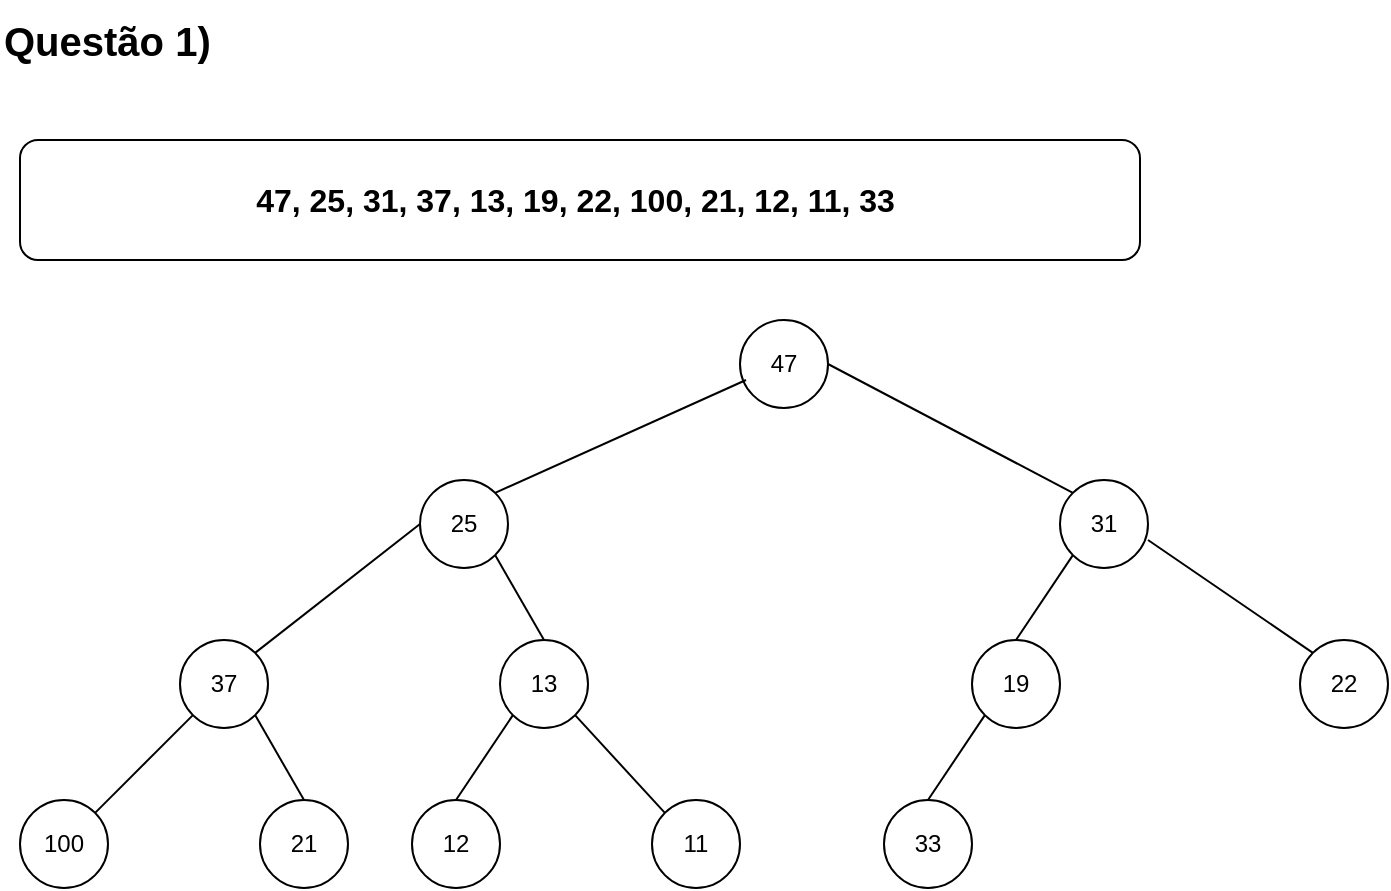 <mxfile version="24.8.2" pages="21">
  <diagram name="Página-1-Q1" id="049vzQx-hbR4Wmv__c_s">
    <mxGraphModel dx="1122" dy="706" grid="1" gridSize="10" guides="1" tooltips="1" connect="1" arrows="1" fold="1" page="1" pageScale="1" pageWidth="827" pageHeight="1169" math="0" shadow="0">
      <root>
        <mxCell id="0" />
        <mxCell id="1" parent="0" />
        <mxCell id="9SbjPwBpqspbsrvDPSMV-1" value="47" style="ellipse;whiteSpace=wrap;html=1;aspect=fixed;" vertex="1" parent="1">
          <mxGeometry x="410" y="230" width="44" height="44" as="geometry" />
        </mxCell>
        <mxCell id="9SbjPwBpqspbsrvDPSMV-2" value="25" style="ellipse;whiteSpace=wrap;html=1;aspect=fixed;" vertex="1" parent="1">
          <mxGeometry x="250" y="310" width="44" height="44" as="geometry" />
        </mxCell>
        <mxCell id="9SbjPwBpqspbsrvDPSMV-3" value="31" style="ellipse;whiteSpace=wrap;html=1;aspect=fixed;" vertex="1" parent="1">
          <mxGeometry x="570" y="310" width="44" height="44" as="geometry" />
        </mxCell>
        <mxCell id="9SbjPwBpqspbsrvDPSMV-4" value="37" style="ellipse;whiteSpace=wrap;html=1;aspect=fixed;" vertex="1" parent="1">
          <mxGeometry x="130" y="390" width="44" height="44" as="geometry" />
        </mxCell>
        <mxCell id="9SbjPwBpqspbsrvDPSMV-5" value="13" style="ellipse;whiteSpace=wrap;html=1;aspect=fixed;" vertex="1" parent="1">
          <mxGeometry x="290" y="390" width="44" height="44" as="geometry" />
        </mxCell>
        <mxCell id="9SbjPwBpqspbsrvDPSMV-6" value="19" style="ellipse;whiteSpace=wrap;html=1;aspect=fixed;" vertex="1" parent="1">
          <mxGeometry x="526" y="390" width="44" height="44" as="geometry" />
        </mxCell>
        <mxCell id="9SbjPwBpqspbsrvDPSMV-7" value="22" style="ellipse;whiteSpace=wrap;html=1;aspect=fixed;" vertex="1" parent="1">
          <mxGeometry x="690" y="390" width="44" height="44" as="geometry" />
        </mxCell>
        <mxCell id="9SbjPwBpqspbsrvDPSMV-8" value="100" style="ellipse;whiteSpace=wrap;html=1;aspect=fixed;" vertex="1" parent="1">
          <mxGeometry x="50" y="470" width="44" height="44" as="geometry" />
        </mxCell>
        <mxCell id="9SbjPwBpqspbsrvDPSMV-11" value="21" style="ellipse;whiteSpace=wrap;html=1;aspect=fixed;" vertex="1" parent="1">
          <mxGeometry x="170" y="470" width="44" height="44" as="geometry" />
        </mxCell>
        <mxCell id="9SbjPwBpqspbsrvDPSMV-12" value="11" style="ellipse;whiteSpace=wrap;html=1;aspect=fixed;" vertex="1" parent="1">
          <mxGeometry x="366" y="470" width="44" height="44" as="geometry" />
        </mxCell>
        <mxCell id="9SbjPwBpqspbsrvDPSMV-13" value="12" style="ellipse;whiteSpace=wrap;html=1;aspect=fixed;" vertex="1" parent="1">
          <mxGeometry x="246" y="470" width="44" height="44" as="geometry" />
        </mxCell>
        <mxCell id="9SbjPwBpqspbsrvDPSMV-14" value="33" style="ellipse;whiteSpace=wrap;html=1;aspect=fixed;" vertex="1" parent="1">
          <mxGeometry x="482" y="470" width="44" height="44" as="geometry" />
        </mxCell>
        <mxCell id="9SbjPwBpqspbsrvDPSMV-15" value="" style="endArrow=none;html=1;rounded=0;exitX=1;exitY=0;exitDx=0;exitDy=0;" edge="1" parent="1" source="9SbjPwBpqspbsrvDPSMV-2">
          <mxGeometry width="50" height="50" relative="1" as="geometry">
            <mxPoint x="363" y="310" as="sourcePoint" />
            <mxPoint x="413" y="260" as="targetPoint" />
          </mxGeometry>
        </mxCell>
        <mxCell id="9SbjPwBpqspbsrvDPSMV-19" value="" style="endArrow=none;html=1;rounded=0;exitX=0;exitY=0;exitDx=0;exitDy=0;entryX=1;entryY=0.5;entryDx=0;entryDy=0;" edge="1" parent="1" source="9SbjPwBpqspbsrvDPSMV-3" target="9SbjPwBpqspbsrvDPSMV-1">
          <mxGeometry width="50" height="50" relative="1" as="geometry">
            <mxPoint x="404" y="310" as="sourcePoint" />
            <mxPoint x="454" y="260" as="targetPoint" />
          </mxGeometry>
        </mxCell>
        <mxCell id="9SbjPwBpqspbsrvDPSMV-20" value="" style="endArrow=none;html=1;rounded=0;entryX=0;entryY=1;entryDx=0;entryDy=0;exitX=0.5;exitY=0;exitDx=0;exitDy=0;" edge="1" parent="1" source="9SbjPwBpqspbsrvDPSMV-6" target="9SbjPwBpqspbsrvDPSMV-3">
          <mxGeometry width="50" height="50" relative="1" as="geometry">
            <mxPoint x="560" y="390" as="sourcePoint" />
            <mxPoint x="580" y="350" as="targetPoint" />
          </mxGeometry>
        </mxCell>
        <mxCell id="9SbjPwBpqspbsrvDPSMV-21" value="" style="endArrow=none;html=1;rounded=0;exitX=0;exitY=0;exitDx=0;exitDy=0;" edge="1" parent="1" source="9SbjPwBpqspbsrvDPSMV-7">
          <mxGeometry width="50" height="50" relative="1" as="geometry">
            <mxPoint x="564" y="390" as="sourcePoint" />
            <mxPoint x="614" y="340" as="targetPoint" />
          </mxGeometry>
        </mxCell>
        <mxCell id="9SbjPwBpqspbsrvDPSMV-22" value="" style="endArrow=none;html=1;rounded=0;exitX=0.5;exitY=0;exitDx=0;exitDy=0;entryX=0;entryY=1;entryDx=0;entryDy=0;" edge="1" parent="1" source="9SbjPwBpqspbsrvDPSMV-14" target="9SbjPwBpqspbsrvDPSMV-6">
          <mxGeometry width="50" height="50" relative="1" as="geometry">
            <mxPoint x="490" y="480" as="sourcePoint" />
            <mxPoint x="540" y="430" as="targetPoint" />
          </mxGeometry>
        </mxCell>
        <mxCell id="9SbjPwBpqspbsrvDPSMV-23" value="" style="endArrow=none;html=1;rounded=0;entryX=1;entryY=1;entryDx=0;entryDy=0;exitX=0.5;exitY=0;exitDx=0;exitDy=0;" edge="1" parent="1" source="9SbjPwBpqspbsrvDPSMV-5" target="9SbjPwBpqspbsrvDPSMV-2">
          <mxGeometry width="50" height="50" relative="1" as="geometry">
            <mxPoint x="240" y="400" as="sourcePoint" />
            <mxPoint x="290" y="350" as="targetPoint" />
          </mxGeometry>
        </mxCell>
        <mxCell id="9SbjPwBpqspbsrvDPSMV-24" value="" style="endArrow=none;html=1;rounded=0;entryX=0;entryY=0.5;entryDx=0;entryDy=0;exitX=1;exitY=0;exitDx=0;exitDy=0;" edge="1" parent="1" source="9SbjPwBpqspbsrvDPSMV-4" target="9SbjPwBpqspbsrvDPSMV-2">
          <mxGeometry width="50" height="50" relative="1" as="geometry">
            <mxPoint x="174" y="390" as="sourcePoint" />
            <mxPoint x="224" y="340" as="targetPoint" />
          </mxGeometry>
        </mxCell>
        <mxCell id="9SbjPwBpqspbsrvDPSMV-26" value="" style="endArrow=none;html=1;rounded=0;entryX=1;entryY=1;entryDx=0;entryDy=0;exitX=0;exitY=0;exitDx=0;exitDy=0;" edge="1" parent="1" source="9SbjPwBpqspbsrvDPSMV-12" target="9SbjPwBpqspbsrvDPSMV-5">
          <mxGeometry width="50" height="50" relative="1" as="geometry">
            <mxPoint x="300" y="490" as="sourcePoint" />
            <mxPoint x="350" y="440" as="targetPoint" />
          </mxGeometry>
        </mxCell>
        <mxCell id="9SbjPwBpqspbsrvDPSMV-27" value="" style="endArrow=none;html=1;rounded=0;entryX=0;entryY=1;entryDx=0;entryDy=0;exitX=0.5;exitY=0;exitDx=0;exitDy=0;" edge="1" parent="1" source="9SbjPwBpqspbsrvDPSMV-13" target="9SbjPwBpqspbsrvDPSMV-5">
          <mxGeometry width="50" height="50" relative="1" as="geometry">
            <mxPoint x="260" y="484" as="sourcePoint" />
            <mxPoint x="310" y="434" as="targetPoint" />
          </mxGeometry>
        </mxCell>
        <mxCell id="9SbjPwBpqspbsrvDPSMV-28" value="" style="endArrow=none;html=1;rounded=0;entryX=0;entryY=1;entryDx=0;entryDy=0;exitX=1;exitY=0;exitDx=0;exitDy=0;" edge="1" parent="1" source="9SbjPwBpqspbsrvDPSMV-8" target="9SbjPwBpqspbsrvDPSMV-4">
          <mxGeometry width="50" height="50" relative="1" as="geometry">
            <mxPoint x="80" y="470" as="sourcePoint" />
            <mxPoint x="130" y="420" as="targetPoint" />
          </mxGeometry>
        </mxCell>
        <mxCell id="9SbjPwBpqspbsrvDPSMV-29" value="" style="endArrow=none;html=1;rounded=0;entryX=1;entryY=1;entryDx=0;entryDy=0;exitX=0.5;exitY=0;exitDx=0;exitDy=0;" edge="1" parent="1" source="9SbjPwBpqspbsrvDPSMV-11" target="9SbjPwBpqspbsrvDPSMV-4">
          <mxGeometry width="50" height="50" relative="1" as="geometry">
            <mxPoint x="120" y="500" as="sourcePoint" />
            <mxPoint x="170" y="450" as="targetPoint" />
          </mxGeometry>
        </mxCell>
        <mxCell id="9SbjPwBpqspbsrvDPSMV-53" value="&lt;b&gt;&lt;font style=&quot;font-size: 16px;&quot;&gt;47, 25, 31, 37, 13, 19, 22, 100, 21, 12, 11, 33&amp;nbsp;&lt;/font&gt;&lt;/b&gt;" style="rounded=1;whiteSpace=wrap;html=1;" vertex="1" parent="1">
          <mxGeometry x="50" y="140" width="560" height="60" as="geometry" />
        </mxCell>
        <mxCell id="TLvV1qoKwFvtWhP-tkob-1" value="&lt;b style=&quot;font-size: 20px;&quot;&gt;&lt;font style=&quot;font-size: 20px;&quot;&gt;Questão 1)&lt;/font&gt;&lt;/b&gt;&amp;nbsp;" style="text;html=1;align=left;verticalAlign=middle;resizable=0;points=[];autosize=1;strokeColor=none;fillColor=none;fontSize=20;" vertex="1" parent="1">
          <mxGeometry x="40" y="70" width="130" height="40" as="geometry" />
        </mxCell>
      </root>
    </mxGraphModel>
  </diagram>
  <diagram name="Página-2-Q1" id="E6ByptEfdcxYgHHz1ArU">
    <mxGraphModel dx="954" dy="600" grid="1" gridSize="10" guides="1" tooltips="1" connect="1" arrows="1" fold="1" page="1" pageScale="1" pageWidth="827" pageHeight="1169" math="0" shadow="0">
      <root>
        <mxCell id="uDhZS-ePHSHDAkPx5apH-0" />
        <mxCell id="uDhZS-ePHSHDAkPx5apH-1" parent="uDhZS-ePHSHDAkPx5apH-0" />
        <mxCell id="uDhZS-ePHSHDAkPx5apH-2" value="47" style="ellipse;whiteSpace=wrap;html=1;aspect=fixed;" vertex="1" parent="uDhZS-ePHSHDAkPx5apH-1">
          <mxGeometry x="400" y="220" width="44" height="44" as="geometry" />
        </mxCell>
        <mxCell id="uDhZS-ePHSHDAkPx5apH-3" value="25" style="ellipse;whiteSpace=wrap;html=1;aspect=fixed;" vertex="1" parent="uDhZS-ePHSHDAkPx5apH-1">
          <mxGeometry x="240" y="300" width="44" height="44" as="geometry" />
        </mxCell>
        <mxCell id="uDhZS-ePHSHDAkPx5apH-4" value="31" style="ellipse;whiteSpace=wrap;html=1;aspect=fixed;" vertex="1" parent="uDhZS-ePHSHDAkPx5apH-1">
          <mxGeometry x="560" y="300" width="44" height="44" as="geometry" />
        </mxCell>
        <mxCell id="uDhZS-ePHSHDAkPx5apH-5" value="37" style="ellipse;whiteSpace=wrap;html=1;aspect=fixed;" vertex="1" parent="uDhZS-ePHSHDAkPx5apH-1">
          <mxGeometry x="120" y="380" width="44" height="44" as="geometry" />
        </mxCell>
        <mxCell id="uDhZS-ePHSHDAkPx5apH-6" value="11" style="ellipse;whiteSpace=wrap;html=1;aspect=fixed;fillColor=#d5e8d4;strokeColor=#82b366;" vertex="1" parent="uDhZS-ePHSHDAkPx5apH-1">
          <mxGeometry x="280" y="380" width="44" height="44" as="geometry" />
        </mxCell>
        <mxCell id="uDhZS-ePHSHDAkPx5apH-7" value="19" style="ellipse;whiteSpace=wrap;html=1;aspect=fixed;" vertex="1" parent="uDhZS-ePHSHDAkPx5apH-1">
          <mxGeometry x="516" y="380" width="44" height="44" as="geometry" />
        </mxCell>
        <mxCell id="uDhZS-ePHSHDAkPx5apH-8" value="22" style="ellipse;whiteSpace=wrap;html=1;aspect=fixed;" vertex="1" parent="uDhZS-ePHSHDAkPx5apH-1">
          <mxGeometry x="680" y="380" width="44" height="44" as="geometry" />
        </mxCell>
        <mxCell id="uDhZS-ePHSHDAkPx5apH-9" value="100" style="ellipse;whiteSpace=wrap;html=1;aspect=fixed;" vertex="1" parent="uDhZS-ePHSHDAkPx5apH-1">
          <mxGeometry x="40" y="460" width="44" height="44" as="geometry" />
        </mxCell>
        <mxCell id="uDhZS-ePHSHDAkPx5apH-10" value="21" style="ellipse;whiteSpace=wrap;html=1;aspect=fixed;" vertex="1" parent="uDhZS-ePHSHDAkPx5apH-1">
          <mxGeometry x="160" y="460" width="44" height="44" as="geometry" />
        </mxCell>
        <mxCell id="uDhZS-ePHSHDAkPx5apH-11" value="13" style="ellipse;whiteSpace=wrap;html=1;aspect=fixed;fillColor=#d5e8d4;strokeColor=#82b366;" vertex="1" parent="uDhZS-ePHSHDAkPx5apH-1">
          <mxGeometry x="356" y="460" width="44" height="44" as="geometry" />
        </mxCell>
        <mxCell id="uDhZS-ePHSHDAkPx5apH-12" value="12" style="ellipse;whiteSpace=wrap;html=1;aspect=fixed;" vertex="1" parent="uDhZS-ePHSHDAkPx5apH-1">
          <mxGeometry x="236" y="460" width="44" height="44" as="geometry" />
        </mxCell>
        <mxCell id="uDhZS-ePHSHDAkPx5apH-13" value="33" style="ellipse;whiteSpace=wrap;html=1;aspect=fixed;" vertex="1" parent="uDhZS-ePHSHDAkPx5apH-1">
          <mxGeometry x="472" y="460" width="44" height="44" as="geometry" />
        </mxCell>
        <mxCell id="uDhZS-ePHSHDAkPx5apH-14" value="" style="endArrow=none;html=1;rounded=0;exitX=1;exitY=0;exitDx=0;exitDy=0;" edge="1" parent="uDhZS-ePHSHDAkPx5apH-1" source="uDhZS-ePHSHDAkPx5apH-3">
          <mxGeometry width="50" height="50" relative="1" as="geometry">
            <mxPoint x="353" y="300" as="sourcePoint" />
            <mxPoint x="403" y="250" as="targetPoint" />
          </mxGeometry>
        </mxCell>
        <mxCell id="uDhZS-ePHSHDAkPx5apH-15" value="" style="endArrow=none;html=1;rounded=0;exitX=0;exitY=0;exitDx=0;exitDy=0;entryX=1;entryY=0.5;entryDx=0;entryDy=0;" edge="1" parent="uDhZS-ePHSHDAkPx5apH-1" source="uDhZS-ePHSHDAkPx5apH-4" target="uDhZS-ePHSHDAkPx5apH-2">
          <mxGeometry width="50" height="50" relative="1" as="geometry">
            <mxPoint x="394" y="300" as="sourcePoint" />
            <mxPoint x="444" y="250" as="targetPoint" />
          </mxGeometry>
        </mxCell>
        <mxCell id="uDhZS-ePHSHDAkPx5apH-16" value="" style="endArrow=none;html=1;rounded=0;entryX=0;entryY=1;entryDx=0;entryDy=0;exitX=0.5;exitY=0;exitDx=0;exitDy=0;" edge="1" parent="uDhZS-ePHSHDAkPx5apH-1" source="uDhZS-ePHSHDAkPx5apH-7" target="uDhZS-ePHSHDAkPx5apH-4">
          <mxGeometry width="50" height="50" relative="1" as="geometry">
            <mxPoint x="550" y="380" as="sourcePoint" />
            <mxPoint x="570" y="340" as="targetPoint" />
          </mxGeometry>
        </mxCell>
        <mxCell id="uDhZS-ePHSHDAkPx5apH-17" value="" style="endArrow=none;html=1;rounded=0;exitX=0;exitY=0;exitDx=0;exitDy=0;" edge="1" parent="uDhZS-ePHSHDAkPx5apH-1" source="uDhZS-ePHSHDAkPx5apH-8">
          <mxGeometry width="50" height="50" relative="1" as="geometry">
            <mxPoint x="554" y="380" as="sourcePoint" />
            <mxPoint x="604" y="330" as="targetPoint" />
          </mxGeometry>
        </mxCell>
        <mxCell id="uDhZS-ePHSHDAkPx5apH-18" value="" style="endArrow=none;html=1;rounded=0;exitX=0.5;exitY=0;exitDx=0;exitDy=0;entryX=0;entryY=1;entryDx=0;entryDy=0;" edge="1" parent="uDhZS-ePHSHDAkPx5apH-1" source="uDhZS-ePHSHDAkPx5apH-13" target="uDhZS-ePHSHDAkPx5apH-7">
          <mxGeometry width="50" height="50" relative="1" as="geometry">
            <mxPoint x="480" y="470" as="sourcePoint" />
            <mxPoint x="530" y="420" as="targetPoint" />
          </mxGeometry>
        </mxCell>
        <mxCell id="uDhZS-ePHSHDAkPx5apH-19" value="" style="endArrow=none;html=1;rounded=0;entryX=1;entryY=1;entryDx=0;entryDy=0;exitX=0.5;exitY=0;exitDx=0;exitDy=0;" edge="1" parent="uDhZS-ePHSHDAkPx5apH-1" source="uDhZS-ePHSHDAkPx5apH-6" target="uDhZS-ePHSHDAkPx5apH-3">
          <mxGeometry width="50" height="50" relative="1" as="geometry">
            <mxPoint x="230" y="390" as="sourcePoint" />
            <mxPoint x="280" y="340" as="targetPoint" />
          </mxGeometry>
        </mxCell>
        <mxCell id="uDhZS-ePHSHDAkPx5apH-20" value="" style="endArrow=none;html=1;rounded=0;entryX=0;entryY=0.5;entryDx=0;entryDy=0;exitX=1;exitY=0;exitDx=0;exitDy=0;" edge="1" parent="uDhZS-ePHSHDAkPx5apH-1" source="uDhZS-ePHSHDAkPx5apH-5" target="uDhZS-ePHSHDAkPx5apH-3">
          <mxGeometry width="50" height="50" relative="1" as="geometry">
            <mxPoint x="164" y="380" as="sourcePoint" />
            <mxPoint x="214" y="330" as="targetPoint" />
          </mxGeometry>
        </mxCell>
        <mxCell id="uDhZS-ePHSHDAkPx5apH-21" value="" style="endArrow=none;html=1;rounded=0;entryX=1;entryY=1;entryDx=0;entryDy=0;exitX=0;exitY=0;exitDx=0;exitDy=0;" edge="1" parent="uDhZS-ePHSHDAkPx5apH-1" source="uDhZS-ePHSHDAkPx5apH-11" target="uDhZS-ePHSHDAkPx5apH-6">
          <mxGeometry width="50" height="50" relative="1" as="geometry">
            <mxPoint x="290" y="480" as="sourcePoint" />
            <mxPoint x="340" y="430" as="targetPoint" />
          </mxGeometry>
        </mxCell>
        <mxCell id="uDhZS-ePHSHDAkPx5apH-22" value="" style="endArrow=none;html=1;rounded=0;entryX=0;entryY=1;entryDx=0;entryDy=0;exitX=0.5;exitY=0;exitDx=0;exitDy=0;" edge="1" parent="uDhZS-ePHSHDAkPx5apH-1" source="uDhZS-ePHSHDAkPx5apH-12" target="uDhZS-ePHSHDAkPx5apH-6">
          <mxGeometry width="50" height="50" relative="1" as="geometry">
            <mxPoint x="250" y="474" as="sourcePoint" />
            <mxPoint x="300" y="424" as="targetPoint" />
          </mxGeometry>
        </mxCell>
        <mxCell id="uDhZS-ePHSHDAkPx5apH-23" value="" style="endArrow=none;html=1;rounded=0;entryX=0;entryY=1;entryDx=0;entryDy=0;exitX=1;exitY=0;exitDx=0;exitDy=0;" edge="1" parent="uDhZS-ePHSHDAkPx5apH-1" source="uDhZS-ePHSHDAkPx5apH-9" target="uDhZS-ePHSHDAkPx5apH-5">
          <mxGeometry width="50" height="50" relative="1" as="geometry">
            <mxPoint x="70" y="460" as="sourcePoint" />
            <mxPoint x="120" y="410" as="targetPoint" />
          </mxGeometry>
        </mxCell>
        <mxCell id="uDhZS-ePHSHDAkPx5apH-24" value="" style="endArrow=none;html=1;rounded=0;entryX=1;entryY=1;entryDx=0;entryDy=0;exitX=0.5;exitY=0;exitDx=0;exitDy=0;" edge="1" parent="uDhZS-ePHSHDAkPx5apH-1" source="uDhZS-ePHSHDAkPx5apH-10" target="uDhZS-ePHSHDAkPx5apH-5">
          <mxGeometry width="50" height="50" relative="1" as="geometry">
            <mxPoint x="110" y="490" as="sourcePoint" />
            <mxPoint x="160" y="440" as="targetPoint" />
          </mxGeometry>
        </mxCell>
        <mxCell id="uDhZS-ePHSHDAkPx5apH-25" value="&lt;b&gt;&lt;font style=&quot;font-size: 16px;&quot;&gt;47, 25, 31, 37, 13, 19, 22, 100, 21, 12, 11, 33&amp;nbsp;&lt;/font&gt;&lt;/b&gt;" style="rounded=1;whiteSpace=wrap;html=1;" vertex="1" parent="uDhZS-ePHSHDAkPx5apH-1">
          <mxGeometry x="40" y="130" width="560" height="60" as="geometry" />
        </mxCell>
      </root>
    </mxGraphModel>
  </diagram>
  <diagram name=" Página-3-Q1" id="QkepP5Gx8Vh5BrFBohiu">
    <mxGraphModel dx="954" dy="600" grid="1" gridSize="10" guides="1" tooltips="1" connect="1" arrows="1" fold="1" page="1" pageScale="1" pageWidth="827" pageHeight="1169" math="0" shadow="0">
      <root>
        <mxCell id="HOhq1QqjkVR1E3VbEel1-0" />
        <mxCell id="HOhq1QqjkVR1E3VbEel1-1" parent="HOhq1QqjkVR1E3VbEel1-0" />
        <mxCell id="HOhq1QqjkVR1E3VbEel1-2" value="47" style="ellipse;whiteSpace=wrap;html=1;aspect=fixed;" vertex="1" parent="HOhq1QqjkVR1E3VbEel1-1">
          <mxGeometry x="400" y="220" width="44" height="44" as="geometry" />
        </mxCell>
        <mxCell id="HOhq1QqjkVR1E3VbEel1-3" value="25" style="ellipse;whiteSpace=wrap;html=1;aspect=fixed;" vertex="1" parent="HOhq1QqjkVR1E3VbEel1-1">
          <mxGeometry x="240" y="300" width="44" height="44" as="geometry" />
        </mxCell>
        <mxCell id="HOhq1QqjkVR1E3VbEel1-4" value="31" style="ellipse;whiteSpace=wrap;html=1;aspect=fixed;" vertex="1" parent="HOhq1QqjkVR1E3VbEel1-1">
          <mxGeometry x="560" y="300" width="44" height="44" as="geometry" />
        </mxCell>
        <mxCell id="HOhq1QqjkVR1E3VbEel1-5" value="21" style="ellipse;whiteSpace=wrap;html=1;aspect=fixed;fillColor=#d5e8d4;strokeColor=#82b366;" vertex="1" parent="HOhq1QqjkVR1E3VbEel1-1">
          <mxGeometry x="120" y="380" width="44" height="44" as="geometry" />
        </mxCell>
        <mxCell id="HOhq1QqjkVR1E3VbEel1-6" value="11" style="ellipse;whiteSpace=wrap;html=1;aspect=fixed;" vertex="1" parent="HOhq1QqjkVR1E3VbEel1-1">
          <mxGeometry x="280" y="380" width="44" height="44" as="geometry" />
        </mxCell>
        <mxCell id="HOhq1QqjkVR1E3VbEel1-7" value="19" style="ellipse;whiteSpace=wrap;html=1;aspect=fixed;" vertex="1" parent="HOhq1QqjkVR1E3VbEel1-1">
          <mxGeometry x="516" y="380" width="44" height="44" as="geometry" />
        </mxCell>
        <mxCell id="HOhq1QqjkVR1E3VbEel1-8" value="22" style="ellipse;whiteSpace=wrap;html=1;aspect=fixed;" vertex="1" parent="HOhq1QqjkVR1E3VbEel1-1">
          <mxGeometry x="680" y="380" width="44" height="44" as="geometry" />
        </mxCell>
        <mxCell id="HOhq1QqjkVR1E3VbEel1-9" value="100" style="ellipse;whiteSpace=wrap;html=1;aspect=fixed;" vertex="1" parent="HOhq1QqjkVR1E3VbEel1-1">
          <mxGeometry x="40" y="460" width="44" height="44" as="geometry" />
        </mxCell>
        <mxCell id="HOhq1QqjkVR1E3VbEel1-10" value="37" style="ellipse;whiteSpace=wrap;html=1;aspect=fixed;fillColor=#d5e8d4;strokeColor=#82b366;" vertex="1" parent="HOhq1QqjkVR1E3VbEel1-1">
          <mxGeometry x="160" y="460" width="44" height="44" as="geometry" />
        </mxCell>
        <mxCell id="HOhq1QqjkVR1E3VbEel1-11" value="13" style="ellipse;whiteSpace=wrap;html=1;aspect=fixed;" vertex="1" parent="HOhq1QqjkVR1E3VbEel1-1">
          <mxGeometry x="356" y="460" width="44" height="44" as="geometry" />
        </mxCell>
        <mxCell id="HOhq1QqjkVR1E3VbEel1-12" value="12" style="ellipse;whiteSpace=wrap;html=1;aspect=fixed;" vertex="1" parent="HOhq1QqjkVR1E3VbEel1-1">
          <mxGeometry x="236" y="460" width="44" height="44" as="geometry" />
        </mxCell>
        <mxCell id="HOhq1QqjkVR1E3VbEel1-13" value="33" style="ellipse;whiteSpace=wrap;html=1;aspect=fixed;" vertex="1" parent="HOhq1QqjkVR1E3VbEel1-1">
          <mxGeometry x="472" y="460" width="44" height="44" as="geometry" />
        </mxCell>
        <mxCell id="HOhq1QqjkVR1E3VbEel1-14" value="" style="endArrow=none;html=1;rounded=0;exitX=1;exitY=0;exitDx=0;exitDy=0;" edge="1" parent="HOhq1QqjkVR1E3VbEel1-1" source="HOhq1QqjkVR1E3VbEel1-3">
          <mxGeometry width="50" height="50" relative="1" as="geometry">
            <mxPoint x="353" y="300" as="sourcePoint" />
            <mxPoint x="403" y="250" as="targetPoint" />
          </mxGeometry>
        </mxCell>
        <mxCell id="HOhq1QqjkVR1E3VbEel1-15" value="" style="endArrow=none;html=1;rounded=0;exitX=0;exitY=0;exitDx=0;exitDy=0;entryX=1;entryY=0.5;entryDx=0;entryDy=0;" edge="1" parent="HOhq1QqjkVR1E3VbEel1-1" source="HOhq1QqjkVR1E3VbEel1-4" target="HOhq1QqjkVR1E3VbEel1-2">
          <mxGeometry width="50" height="50" relative="1" as="geometry">
            <mxPoint x="394" y="300" as="sourcePoint" />
            <mxPoint x="444" y="250" as="targetPoint" />
          </mxGeometry>
        </mxCell>
        <mxCell id="HOhq1QqjkVR1E3VbEel1-16" value="" style="endArrow=none;html=1;rounded=0;entryX=0;entryY=1;entryDx=0;entryDy=0;exitX=0.5;exitY=0;exitDx=0;exitDy=0;" edge="1" parent="HOhq1QqjkVR1E3VbEel1-1" source="HOhq1QqjkVR1E3VbEel1-7" target="HOhq1QqjkVR1E3VbEel1-4">
          <mxGeometry width="50" height="50" relative="1" as="geometry">
            <mxPoint x="550" y="380" as="sourcePoint" />
            <mxPoint x="570" y="340" as="targetPoint" />
          </mxGeometry>
        </mxCell>
        <mxCell id="HOhq1QqjkVR1E3VbEel1-17" value="" style="endArrow=none;html=1;rounded=0;exitX=0;exitY=0;exitDx=0;exitDy=0;" edge="1" parent="HOhq1QqjkVR1E3VbEel1-1" source="HOhq1QqjkVR1E3VbEel1-8">
          <mxGeometry width="50" height="50" relative="1" as="geometry">
            <mxPoint x="554" y="380" as="sourcePoint" />
            <mxPoint x="604" y="330" as="targetPoint" />
          </mxGeometry>
        </mxCell>
        <mxCell id="HOhq1QqjkVR1E3VbEel1-18" value="" style="endArrow=none;html=1;rounded=0;exitX=0.5;exitY=0;exitDx=0;exitDy=0;entryX=0;entryY=1;entryDx=0;entryDy=0;" edge="1" parent="HOhq1QqjkVR1E3VbEel1-1" source="HOhq1QqjkVR1E3VbEel1-13" target="HOhq1QqjkVR1E3VbEel1-7">
          <mxGeometry width="50" height="50" relative="1" as="geometry">
            <mxPoint x="480" y="470" as="sourcePoint" />
            <mxPoint x="530" y="420" as="targetPoint" />
          </mxGeometry>
        </mxCell>
        <mxCell id="HOhq1QqjkVR1E3VbEel1-19" value="" style="endArrow=none;html=1;rounded=0;entryX=1;entryY=1;entryDx=0;entryDy=0;exitX=0.5;exitY=0;exitDx=0;exitDy=0;" edge="1" parent="HOhq1QqjkVR1E3VbEel1-1" source="HOhq1QqjkVR1E3VbEel1-6" target="HOhq1QqjkVR1E3VbEel1-3">
          <mxGeometry width="50" height="50" relative="1" as="geometry">
            <mxPoint x="230" y="390" as="sourcePoint" />
            <mxPoint x="280" y="340" as="targetPoint" />
          </mxGeometry>
        </mxCell>
        <mxCell id="HOhq1QqjkVR1E3VbEel1-20" value="" style="endArrow=none;html=1;rounded=0;entryX=0;entryY=0.5;entryDx=0;entryDy=0;exitX=1;exitY=0;exitDx=0;exitDy=0;" edge="1" parent="HOhq1QqjkVR1E3VbEel1-1" source="HOhq1QqjkVR1E3VbEel1-5" target="HOhq1QqjkVR1E3VbEel1-3">
          <mxGeometry width="50" height="50" relative="1" as="geometry">
            <mxPoint x="164" y="380" as="sourcePoint" />
            <mxPoint x="214" y="330" as="targetPoint" />
          </mxGeometry>
        </mxCell>
        <mxCell id="HOhq1QqjkVR1E3VbEel1-21" value="" style="endArrow=none;html=1;rounded=0;entryX=1;entryY=1;entryDx=0;entryDy=0;exitX=0;exitY=0;exitDx=0;exitDy=0;" edge="1" parent="HOhq1QqjkVR1E3VbEel1-1" source="HOhq1QqjkVR1E3VbEel1-11" target="HOhq1QqjkVR1E3VbEel1-6">
          <mxGeometry width="50" height="50" relative="1" as="geometry">
            <mxPoint x="290" y="480" as="sourcePoint" />
            <mxPoint x="340" y="430" as="targetPoint" />
          </mxGeometry>
        </mxCell>
        <mxCell id="HOhq1QqjkVR1E3VbEel1-22" value="" style="endArrow=none;html=1;rounded=0;entryX=0;entryY=1;entryDx=0;entryDy=0;exitX=0.5;exitY=0;exitDx=0;exitDy=0;" edge="1" parent="HOhq1QqjkVR1E3VbEel1-1" source="HOhq1QqjkVR1E3VbEel1-12" target="HOhq1QqjkVR1E3VbEel1-6">
          <mxGeometry width="50" height="50" relative="1" as="geometry">
            <mxPoint x="250" y="474" as="sourcePoint" />
            <mxPoint x="300" y="424" as="targetPoint" />
          </mxGeometry>
        </mxCell>
        <mxCell id="HOhq1QqjkVR1E3VbEel1-23" value="" style="endArrow=none;html=1;rounded=0;entryX=0;entryY=1;entryDx=0;entryDy=0;exitX=1;exitY=0;exitDx=0;exitDy=0;" edge="1" parent="HOhq1QqjkVR1E3VbEel1-1" source="HOhq1QqjkVR1E3VbEel1-9" target="HOhq1QqjkVR1E3VbEel1-5">
          <mxGeometry width="50" height="50" relative="1" as="geometry">
            <mxPoint x="70" y="460" as="sourcePoint" />
            <mxPoint x="120" y="410" as="targetPoint" />
          </mxGeometry>
        </mxCell>
        <mxCell id="HOhq1QqjkVR1E3VbEel1-24" value="" style="endArrow=none;html=1;rounded=0;entryX=1;entryY=1;entryDx=0;entryDy=0;exitX=0.5;exitY=0;exitDx=0;exitDy=0;" edge="1" parent="HOhq1QqjkVR1E3VbEel1-1" source="HOhq1QqjkVR1E3VbEel1-10" target="HOhq1QqjkVR1E3VbEel1-5">
          <mxGeometry width="50" height="50" relative="1" as="geometry">
            <mxPoint x="110" y="490" as="sourcePoint" />
            <mxPoint x="160" y="440" as="targetPoint" />
          </mxGeometry>
        </mxCell>
        <mxCell id="HOhq1QqjkVR1E3VbEel1-25" value="&lt;b&gt;&lt;font style=&quot;font-size: 16px;&quot;&gt;47, 25, 31, 37, 13, 19, 22, 100, 21, 12, 11, 33&amp;nbsp;&lt;/font&gt;&lt;/b&gt;" style="rounded=1;whiteSpace=wrap;html=1;" vertex="1" parent="HOhq1QqjkVR1E3VbEel1-1">
          <mxGeometry x="40" y="130" width="560" height="60" as="geometry" />
        </mxCell>
      </root>
    </mxGraphModel>
  </diagram>
  <diagram name=" Página-4-Q1" id="QaG6XBcPupMwQL2PPu_O">
    <mxGraphModel dx="954" dy="600" grid="1" gridSize="10" guides="1" tooltips="1" connect="1" arrows="1" fold="1" page="1" pageScale="1" pageWidth="827" pageHeight="1169" math="0" shadow="0">
      <root>
        <mxCell id="z2UnQlT6wti3jtQ-qcM7-0" />
        <mxCell id="z2UnQlT6wti3jtQ-qcM7-1" parent="z2UnQlT6wti3jtQ-qcM7-0" />
        <mxCell id="z2UnQlT6wti3jtQ-qcM7-2" value="47" style="ellipse;whiteSpace=wrap;html=1;aspect=fixed;" vertex="1" parent="z2UnQlT6wti3jtQ-qcM7-1">
          <mxGeometry x="400" y="220" width="44" height="44" as="geometry" />
        </mxCell>
        <mxCell id="z2UnQlT6wti3jtQ-qcM7-3" value="25" style="ellipse;whiteSpace=wrap;html=1;aspect=fixed;" vertex="1" parent="z2UnQlT6wti3jtQ-qcM7-1">
          <mxGeometry x="240" y="300" width="44" height="44" as="geometry" />
        </mxCell>
        <mxCell id="z2UnQlT6wti3jtQ-qcM7-4" value="19" style="ellipse;whiteSpace=wrap;html=1;aspect=fixed;fillColor=#d5e8d4;strokeColor=#82b366;" vertex="1" parent="z2UnQlT6wti3jtQ-qcM7-1">
          <mxGeometry x="560" y="300" width="44" height="44" as="geometry" />
        </mxCell>
        <mxCell id="z2UnQlT6wti3jtQ-qcM7-5" value="21" style="ellipse;whiteSpace=wrap;html=1;aspect=fixed;" vertex="1" parent="z2UnQlT6wti3jtQ-qcM7-1">
          <mxGeometry x="120" y="380" width="44" height="44" as="geometry" />
        </mxCell>
        <mxCell id="z2UnQlT6wti3jtQ-qcM7-6" value="11" style="ellipse;whiteSpace=wrap;html=1;aspect=fixed;" vertex="1" parent="z2UnQlT6wti3jtQ-qcM7-1">
          <mxGeometry x="280" y="380" width="44" height="44" as="geometry" />
        </mxCell>
        <mxCell id="z2UnQlT6wti3jtQ-qcM7-7" value="31" style="ellipse;whiteSpace=wrap;html=1;aspect=fixed;fillColor=#d5e8d4;strokeColor=#82b366;" vertex="1" parent="z2UnQlT6wti3jtQ-qcM7-1">
          <mxGeometry x="516" y="380" width="44" height="44" as="geometry" />
        </mxCell>
        <mxCell id="z2UnQlT6wti3jtQ-qcM7-8" value="22" style="ellipse;whiteSpace=wrap;html=1;aspect=fixed;" vertex="1" parent="z2UnQlT6wti3jtQ-qcM7-1">
          <mxGeometry x="680" y="380" width="44" height="44" as="geometry" />
        </mxCell>
        <mxCell id="z2UnQlT6wti3jtQ-qcM7-9" value="100" style="ellipse;whiteSpace=wrap;html=1;aspect=fixed;" vertex="1" parent="z2UnQlT6wti3jtQ-qcM7-1">
          <mxGeometry x="40" y="460" width="44" height="44" as="geometry" />
        </mxCell>
        <mxCell id="z2UnQlT6wti3jtQ-qcM7-10" value="37" style="ellipse;whiteSpace=wrap;html=1;aspect=fixed;" vertex="1" parent="z2UnQlT6wti3jtQ-qcM7-1">
          <mxGeometry x="160" y="460" width="44" height="44" as="geometry" />
        </mxCell>
        <mxCell id="z2UnQlT6wti3jtQ-qcM7-11" value="13" style="ellipse;whiteSpace=wrap;html=1;aspect=fixed;" vertex="1" parent="z2UnQlT6wti3jtQ-qcM7-1">
          <mxGeometry x="356" y="460" width="44" height="44" as="geometry" />
        </mxCell>
        <mxCell id="z2UnQlT6wti3jtQ-qcM7-12" value="12" style="ellipse;whiteSpace=wrap;html=1;aspect=fixed;" vertex="1" parent="z2UnQlT6wti3jtQ-qcM7-1">
          <mxGeometry x="236" y="460" width="44" height="44" as="geometry" />
        </mxCell>
        <mxCell id="z2UnQlT6wti3jtQ-qcM7-13" value="33" style="ellipse;whiteSpace=wrap;html=1;aspect=fixed;" vertex="1" parent="z2UnQlT6wti3jtQ-qcM7-1">
          <mxGeometry x="472" y="460" width="44" height="44" as="geometry" />
        </mxCell>
        <mxCell id="z2UnQlT6wti3jtQ-qcM7-14" value="" style="endArrow=none;html=1;rounded=0;exitX=1;exitY=0;exitDx=0;exitDy=0;" edge="1" parent="z2UnQlT6wti3jtQ-qcM7-1" source="z2UnQlT6wti3jtQ-qcM7-3">
          <mxGeometry width="50" height="50" relative="1" as="geometry">
            <mxPoint x="353" y="300" as="sourcePoint" />
            <mxPoint x="403" y="250" as="targetPoint" />
          </mxGeometry>
        </mxCell>
        <mxCell id="z2UnQlT6wti3jtQ-qcM7-15" value="" style="endArrow=none;html=1;rounded=0;exitX=0;exitY=0;exitDx=0;exitDy=0;entryX=1;entryY=0.5;entryDx=0;entryDy=0;" edge="1" parent="z2UnQlT6wti3jtQ-qcM7-1" source="z2UnQlT6wti3jtQ-qcM7-4" target="z2UnQlT6wti3jtQ-qcM7-2">
          <mxGeometry width="50" height="50" relative="1" as="geometry">
            <mxPoint x="394" y="300" as="sourcePoint" />
            <mxPoint x="444" y="250" as="targetPoint" />
          </mxGeometry>
        </mxCell>
        <mxCell id="z2UnQlT6wti3jtQ-qcM7-16" value="" style="endArrow=none;html=1;rounded=0;entryX=0;entryY=1;entryDx=0;entryDy=0;exitX=0.5;exitY=0;exitDx=0;exitDy=0;" edge="1" parent="z2UnQlT6wti3jtQ-qcM7-1" source="z2UnQlT6wti3jtQ-qcM7-7" target="z2UnQlT6wti3jtQ-qcM7-4">
          <mxGeometry width="50" height="50" relative="1" as="geometry">
            <mxPoint x="550" y="380" as="sourcePoint" />
            <mxPoint x="570" y="340" as="targetPoint" />
          </mxGeometry>
        </mxCell>
        <mxCell id="z2UnQlT6wti3jtQ-qcM7-17" value="" style="endArrow=none;html=1;rounded=0;exitX=0;exitY=0;exitDx=0;exitDy=0;" edge="1" parent="z2UnQlT6wti3jtQ-qcM7-1" source="z2UnQlT6wti3jtQ-qcM7-8">
          <mxGeometry width="50" height="50" relative="1" as="geometry">
            <mxPoint x="554" y="380" as="sourcePoint" />
            <mxPoint x="604" y="330" as="targetPoint" />
          </mxGeometry>
        </mxCell>
        <mxCell id="z2UnQlT6wti3jtQ-qcM7-18" value="" style="endArrow=none;html=1;rounded=0;exitX=0.5;exitY=0;exitDx=0;exitDy=0;entryX=0;entryY=1;entryDx=0;entryDy=0;" edge="1" parent="z2UnQlT6wti3jtQ-qcM7-1" source="z2UnQlT6wti3jtQ-qcM7-13" target="z2UnQlT6wti3jtQ-qcM7-7">
          <mxGeometry width="50" height="50" relative="1" as="geometry">
            <mxPoint x="480" y="470" as="sourcePoint" />
            <mxPoint x="530" y="420" as="targetPoint" />
          </mxGeometry>
        </mxCell>
        <mxCell id="z2UnQlT6wti3jtQ-qcM7-19" value="" style="endArrow=none;html=1;rounded=0;entryX=1;entryY=1;entryDx=0;entryDy=0;exitX=0.5;exitY=0;exitDx=0;exitDy=0;" edge="1" parent="z2UnQlT6wti3jtQ-qcM7-1" source="z2UnQlT6wti3jtQ-qcM7-6" target="z2UnQlT6wti3jtQ-qcM7-3">
          <mxGeometry width="50" height="50" relative="1" as="geometry">
            <mxPoint x="230" y="390" as="sourcePoint" />
            <mxPoint x="280" y="340" as="targetPoint" />
          </mxGeometry>
        </mxCell>
        <mxCell id="z2UnQlT6wti3jtQ-qcM7-20" value="" style="endArrow=none;html=1;rounded=0;entryX=0;entryY=0.5;entryDx=0;entryDy=0;exitX=1;exitY=0;exitDx=0;exitDy=0;" edge="1" parent="z2UnQlT6wti3jtQ-qcM7-1" source="z2UnQlT6wti3jtQ-qcM7-5" target="z2UnQlT6wti3jtQ-qcM7-3">
          <mxGeometry width="50" height="50" relative="1" as="geometry">
            <mxPoint x="164" y="380" as="sourcePoint" />
            <mxPoint x="214" y="330" as="targetPoint" />
          </mxGeometry>
        </mxCell>
        <mxCell id="z2UnQlT6wti3jtQ-qcM7-21" value="" style="endArrow=none;html=1;rounded=0;entryX=1;entryY=1;entryDx=0;entryDy=0;exitX=0;exitY=0;exitDx=0;exitDy=0;" edge="1" parent="z2UnQlT6wti3jtQ-qcM7-1" source="z2UnQlT6wti3jtQ-qcM7-11" target="z2UnQlT6wti3jtQ-qcM7-6">
          <mxGeometry width="50" height="50" relative="1" as="geometry">
            <mxPoint x="290" y="480" as="sourcePoint" />
            <mxPoint x="340" y="430" as="targetPoint" />
          </mxGeometry>
        </mxCell>
        <mxCell id="z2UnQlT6wti3jtQ-qcM7-22" value="" style="endArrow=none;html=1;rounded=0;entryX=0;entryY=1;entryDx=0;entryDy=0;exitX=0.5;exitY=0;exitDx=0;exitDy=0;" edge="1" parent="z2UnQlT6wti3jtQ-qcM7-1" source="z2UnQlT6wti3jtQ-qcM7-12" target="z2UnQlT6wti3jtQ-qcM7-6">
          <mxGeometry width="50" height="50" relative="1" as="geometry">
            <mxPoint x="250" y="474" as="sourcePoint" />
            <mxPoint x="300" y="424" as="targetPoint" />
          </mxGeometry>
        </mxCell>
        <mxCell id="z2UnQlT6wti3jtQ-qcM7-23" value="" style="endArrow=none;html=1;rounded=0;entryX=0;entryY=1;entryDx=0;entryDy=0;exitX=1;exitY=0;exitDx=0;exitDy=0;" edge="1" parent="z2UnQlT6wti3jtQ-qcM7-1" source="z2UnQlT6wti3jtQ-qcM7-9" target="z2UnQlT6wti3jtQ-qcM7-5">
          <mxGeometry width="50" height="50" relative="1" as="geometry">
            <mxPoint x="70" y="460" as="sourcePoint" />
            <mxPoint x="120" y="410" as="targetPoint" />
          </mxGeometry>
        </mxCell>
        <mxCell id="z2UnQlT6wti3jtQ-qcM7-24" value="" style="endArrow=none;html=1;rounded=0;entryX=1;entryY=1;entryDx=0;entryDy=0;exitX=0.5;exitY=0;exitDx=0;exitDy=0;" edge="1" parent="z2UnQlT6wti3jtQ-qcM7-1" source="z2UnQlT6wti3jtQ-qcM7-10" target="z2UnQlT6wti3jtQ-qcM7-5">
          <mxGeometry width="50" height="50" relative="1" as="geometry">
            <mxPoint x="110" y="490" as="sourcePoint" />
            <mxPoint x="160" y="440" as="targetPoint" />
          </mxGeometry>
        </mxCell>
        <mxCell id="z2UnQlT6wti3jtQ-qcM7-25" value="&lt;b&gt;&lt;font style=&quot;font-size: 16px;&quot;&gt;47, 25, 31, 37, 13, 19, 22, 100, 21, 12, 11, 33&amp;nbsp;&lt;/font&gt;&lt;/b&gt;" style="rounded=1;whiteSpace=wrap;html=1;" vertex="1" parent="z2UnQlT6wti3jtQ-qcM7-1">
          <mxGeometry x="40" y="130" width="560" height="60" as="geometry" />
        </mxCell>
      </root>
    </mxGraphModel>
  </diagram>
  <diagram name="Página-5-Q1" id="4tnS1ldSxooLyEVuriXI">
    <mxGraphModel dx="954" dy="600" grid="1" gridSize="10" guides="1" tooltips="1" connect="1" arrows="1" fold="1" page="1" pageScale="1" pageWidth="827" pageHeight="1169" math="0" shadow="0">
      <root>
        <mxCell id="HNh9e1c2EPIzB0rWp0hw-0" />
        <mxCell id="HNh9e1c2EPIzB0rWp0hw-1" parent="HNh9e1c2EPIzB0rWp0hw-0" />
        <mxCell id="HNh9e1c2EPIzB0rWp0hw-2" value="47" style="ellipse;whiteSpace=wrap;html=1;aspect=fixed;" vertex="1" parent="HNh9e1c2EPIzB0rWp0hw-1">
          <mxGeometry x="400" y="220" width="44" height="44" as="geometry" />
        </mxCell>
        <mxCell id="HNh9e1c2EPIzB0rWp0hw-3" value="11" style="ellipse;whiteSpace=wrap;html=1;aspect=fixed;fillColor=#d5e8d4;strokeColor=#82b366;" vertex="1" parent="HNh9e1c2EPIzB0rWp0hw-1">
          <mxGeometry x="240" y="300" width="44" height="44" as="geometry" />
        </mxCell>
        <mxCell id="HNh9e1c2EPIzB0rWp0hw-4" value="19" style="ellipse;whiteSpace=wrap;html=1;aspect=fixed;" vertex="1" parent="HNh9e1c2EPIzB0rWp0hw-1">
          <mxGeometry x="560" y="300" width="44" height="44" as="geometry" />
        </mxCell>
        <mxCell id="HNh9e1c2EPIzB0rWp0hw-5" value="21" style="ellipse;whiteSpace=wrap;html=1;aspect=fixed;" vertex="1" parent="HNh9e1c2EPIzB0rWp0hw-1">
          <mxGeometry x="120" y="380" width="44" height="44" as="geometry" />
        </mxCell>
        <mxCell id="HNh9e1c2EPIzB0rWp0hw-6" value="25" style="ellipse;whiteSpace=wrap;html=1;aspect=fixed;fillColor=#d5e8d4;strokeColor=#82b366;" vertex="1" parent="HNh9e1c2EPIzB0rWp0hw-1">
          <mxGeometry x="280" y="380" width="44" height="44" as="geometry" />
        </mxCell>
        <mxCell id="HNh9e1c2EPIzB0rWp0hw-7" value="31" style="ellipse;whiteSpace=wrap;html=1;aspect=fixed;" vertex="1" parent="HNh9e1c2EPIzB0rWp0hw-1">
          <mxGeometry x="516" y="380" width="44" height="44" as="geometry" />
        </mxCell>
        <mxCell id="HNh9e1c2EPIzB0rWp0hw-8" value="22" style="ellipse;whiteSpace=wrap;html=1;aspect=fixed;" vertex="1" parent="HNh9e1c2EPIzB0rWp0hw-1">
          <mxGeometry x="680" y="380" width="44" height="44" as="geometry" />
        </mxCell>
        <mxCell id="HNh9e1c2EPIzB0rWp0hw-9" value="100" style="ellipse;whiteSpace=wrap;html=1;aspect=fixed;" vertex="1" parent="HNh9e1c2EPIzB0rWp0hw-1">
          <mxGeometry x="40" y="460" width="44" height="44" as="geometry" />
        </mxCell>
        <mxCell id="HNh9e1c2EPIzB0rWp0hw-10" value="37" style="ellipse;whiteSpace=wrap;html=1;aspect=fixed;" vertex="1" parent="HNh9e1c2EPIzB0rWp0hw-1">
          <mxGeometry x="160" y="460" width="44" height="44" as="geometry" />
        </mxCell>
        <mxCell id="HNh9e1c2EPIzB0rWp0hw-11" value="13" style="ellipse;whiteSpace=wrap;html=1;aspect=fixed;" vertex="1" parent="HNh9e1c2EPIzB0rWp0hw-1">
          <mxGeometry x="356" y="460" width="44" height="44" as="geometry" />
        </mxCell>
        <mxCell id="HNh9e1c2EPIzB0rWp0hw-12" value="12" style="ellipse;whiteSpace=wrap;html=1;aspect=fixed;" vertex="1" parent="HNh9e1c2EPIzB0rWp0hw-1">
          <mxGeometry x="236" y="460" width="44" height="44" as="geometry" />
        </mxCell>
        <mxCell id="HNh9e1c2EPIzB0rWp0hw-13" value="33" style="ellipse;whiteSpace=wrap;html=1;aspect=fixed;" vertex="1" parent="HNh9e1c2EPIzB0rWp0hw-1">
          <mxGeometry x="472" y="460" width="44" height="44" as="geometry" />
        </mxCell>
        <mxCell id="HNh9e1c2EPIzB0rWp0hw-14" value="" style="endArrow=none;html=1;rounded=0;exitX=1;exitY=0;exitDx=0;exitDy=0;" edge="1" parent="HNh9e1c2EPIzB0rWp0hw-1" source="HNh9e1c2EPIzB0rWp0hw-3">
          <mxGeometry width="50" height="50" relative="1" as="geometry">
            <mxPoint x="353" y="300" as="sourcePoint" />
            <mxPoint x="403" y="250" as="targetPoint" />
          </mxGeometry>
        </mxCell>
        <mxCell id="HNh9e1c2EPIzB0rWp0hw-15" value="" style="endArrow=none;html=1;rounded=0;exitX=0;exitY=0;exitDx=0;exitDy=0;entryX=1;entryY=0.5;entryDx=0;entryDy=0;" edge="1" parent="HNh9e1c2EPIzB0rWp0hw-1" source="HNh9e1c2EPIzB0rWp0hw-4" target="HNh9e1c2EPIzB0rWp0hw-2">
          <mxGeometry width="50" height="50" relative="1" as="geometry">
            <mxPoint x="394" y="300" as="sourcePoint" />
            <mxPoint x="444" y="250" as="targetPoint" />
          </mxGeometry>
        </mxCell>
        <mxCell id="HNh9e1c2EPIzB0rWp0hw-16" value="" style="endArrow=none;html=1;rounded=0;entryX=0;entryY=1;entryDx=0;entryDy=0;exitX=0.5;exitY=0;exitDx=0;exitDy=0;" edge="1" parent="HNh9e1c2EPIzB0rWp0hw-1" source="HNh9e1c2EPIzB0rWp0hw-7" target="HNh9e1c2EPIzB0rWp0hw-4">
          <mxGeometry width="50" height="50" relative="1" as="geometry">
            <mxPoint x="550" y="380" as="sourcePoint" />
            <mxPoint x="570" y="340" as="targetPoint" />
          </mxGeometry>
        </mxCell>
        <mxCell id="HNh9e1c2EPIzB0rWp0hw-17" value="" style="endArrow=none;html=1;rounded=0;exitX=0;exitY=0;exitDx=0;exitDy=0;" edge="1" parent="HNh9e1c2EPIzB0rWp0hw-1" source="HNh9e1c2EPIzB0rWp0hw-8">
          <mxGeometry width="50" height="50" relative="1" as="geometry">
            <mxPoint x="554" y="380" as="sourcePoint" />
            <mxPoint x="604" y="330" as="targetPoint" />
          </mxGeometry>
        </mxCell>
        <mxCell id="HNh9e1c2EPIzB0rWp0hw-18" value="" style="endArrow=none;html=1;rounded=0;exitX=0.5;exitY=0;exitDx=0;exitDy=0;entryX=0;entryY=1;entryDx=0;entryDy=0;" edge="1" parent="HNh9e1c2EPIzB0rWp0hw-1" source="HNh9e1c2EPIzB0rWp0hw-13" target="HNh9e1c2EPIzB0rWp0hw-7">
          <mxGeometry width="50" height="50" relative="1" as="geometry">
            <mxPoint x="480" y="470" as="sourcePoint" />
            <mxPoint x="530" y="420" as="targetPoint" />
          </mxGeometry>
        </mxCell>
        <mxCell id="HNh9e1c2EPIzB0rWp0hw-19" value="" style="endArrow=none;html=1;rounded=0;entryX=1;entryY=1;entryDx=0;entryDy=0;exitX=0.5;exitY=0;exitDx=0;exitDy=0;" edge="1" parent="HNh9e1c2EPIzB0rWp0hw-1" source="HNh9e1c2EPIzB0rWp0hw-6" target="HNh9e1c2EPIzB0rWp0hw-3">
          <mxGeometry width="50" height="50" relative="1" as="geometry">
            <mxPoint x="230" y="390" as="sourcePoint" />
            <mxPoint x="280" y="340" as="targetPoint" />
          </mxGeometry>
        </mxCell>
        <mxCell id="HNh9e1c2EPIzB0rWp0hw-20" value="" style="endArrow=none;html=1;rounded=0;entryX=0;entryY=0.5;entryDx=0;entryDy=0;exitX=1;exitY=0;exitDx=0;exitDy=0;" edge="1" parent="HNh9e1c2EPIzB0rWp0hw-1" source="HNh9e1c2EPIzB0rWp0hw-5" target="HNh9e1c2EPIzB0rWp0hw-3">
          <mxGeometry width="50" height="50" relative="1" as="geometry">
            <mxPoint x="164" y="380" as="sourcePoint" />
            <mxPoint x="214" y="330" as="targetPoint" />
          </mxGeometry>
        </mxCell>
        <mxCell id="HNh9e1c2EPIzB0rWp0hw-21" value="" style="endArrow=none;html=1;rounded=0;entryX=1;entryY=1;entryDx=0;entryDy=0;exitX=0;exitY=0;exitDx=0;exitDy=0;" edge="1" parent="HNh9e1c2EPIzB0rWp0hw-1" source="HNh9e1c2EPIzB0rWp0hw-11" target="HNh9e1c2EPIzB0rWp0hw-6">
          <mxGeometry width="50" height="50" relative="1" as="geometry">
            <mxPoint x="290" y="480" as="sourcePoint" />
            <mxPoint x="340" y="430" as="targetPoint" />
          </mxGeometry>
        </mxCell>
        <mxCell id="HNh9e1c2EPIzB0rWp0hw-22" value="" style="endArrow=none;html=1;rounded=0;entryX=0;entryY=1;entryDx=0;entryDy=0;exitX=0.5;exitY=0;exitDx=0;exitDy=0;" edge="1" parent="HNh9e1c2EPIzB0rWp0hw-1" source="HNh9e1c2EPIzB0rWp0hw-12" target="HNh9e1c2EPIzB0rWp0hw-6">
          <mxGeometry width="50" height="50" relative="1" as="geometry">
            <mxPoint x="250" y="474" as="sourcePoint" />
            <mxPoint x="300" y="424" as="targetPoint" />
          </mxGeometry>
        </mxCell>
        <mxCell id="HNh9e1c2EPIzB0rWp0hw-23" value="" style="endArrow=none;html=1;rounded=0;entryX=0;entryY=1;entryDx=0;entryDy=0;exitX=1;exitY=0;exitDx=0;exitDy=0;" edge="1" parent="HNh9e1c2EPIzB0rWp0hw-1" source="HNh9e1c2EPIzB0rWp0hw-9" target="HNh9e1c2EPIzB0rWp0hw-5">
          <mxGeometry width="50" height="50" relative="1" as="geometry">
            <mxPoint x="70" y="460" as="sourcePoint" />
            <mxPoint x="120" y="410" as="targetPoint" />
          </mxGeometry>
        </mxCell>
        <mxCell id="HNh9e1c2EPIzB0rWp0hw-24" value="" style="endArrow=none;html=1;rounded=0;entryX=1;entryY=1;entryDx=0;entryDy=0;exitX=0.5;exitY=0;exitDx=0;exitDy=0;" edge="1" parent="HNh9e1c2EPIzB0rWp0hw-1" source="HNh9e1c2EPIzB0rWp0hw-10" target="HNh9e1c2EPIzB0rWp0hw-5">
          <mxGeometry width="50" height="50" relative="1" as="geometry">
            <mxPoint x="110" y="490" as="sourcePoint" />
            <mxPoint x="160" y="440" as="targetPoint" />
          </mxGeometry>
        </mxCell>
        <mxCell id="HNh9e1c2EPIzB0rWp0hw-25" value="&lt;b&gt;&lt;font style=&quot;font-size: 16px;&quot;&gt;47, 25, 31, 37, 13, 19, 22, 100, 21, 12, 11, 33&amp;nbsp;&lt;/font&gt;&lt;/b&gt;" style="rounded=1;whiteSpace=wrap;html=1;" vertex="1" parent="HNh9e1c2EPIzB0rWp0hw-1">
          <mxGeometry x="40" y="130" width="560" height="60" as="geometry" />
        </mxCell>
      </root>
    </mxGraphModel>
  </diagram>
  <diagram name="Página-6-Q1" id="E-kbNiK4MwudyTY4NU5R">
    <mxGraphModel dx="954" dy="600" grid="1" gridSize="10" guides="1" tooltips="1" connect="1" arrows="1" fold="1" page="1" pageScale="1" pageWidth="827" pageHeight="1169" math="0" shadow="0">
      <root>
        <mxCell id="qNpJFqswXUmIlem_ie2d-0" />
        <mxCell id="qNpJFqswXUmIlem_ie2d-1" parent="qNpJFqswXUmIlem_ie2d-0" />
        <mxCell id="qNpJFqswXUmIlem_ie2d-2" value="47" style="ellipse;whiteSpace=wrap;html=1;aspect=fixed;" vertex="1" parent="qNpJFqswXUmIlem_ie2d-1">
          <mxGeometry x="400" y="220" width="44" height="44" as="geometry" />
        </mxCell>
        <mxCell id="qNpJFqswXUmIlem_ie2d-3" value="11" style="ellipse;whiteSpace=wrap;html=1;aspect=fixed;" vertex="1" parent="qNpJFqswXUmIlem_ie2d-1">
          <mxGeometry x="240" y="300" width="44" height="44" as="geometry" />
        </mxCell>
        <mxCell id="qNpJFqswXUmIlem_ie2d-4" value="19" style="ellipse;whiteSpace=wrap;html=1;aspect=fixed;" vertex="1" parent="qNpJFqswXUmIlem_ie2d-1">
          <mxGeometry x="560" y="300" width="44" height="44" as="geometry" />
        </mxCell>
        <mxCell id="qNpJFqswXUmIlem_ie2d-5" value="21" style="ellipse;whiteSpace=wrap;html=1;aspect=fixed;" vertex="1" parent="qNpJFqswXUmIlem_ie2d-1">
          <mxGeometry x="120" y="380" width="44" height="44" as="geometry" />
        </mxCell>
        <mxCell id="qNpJFqswXUmIlem_ie2d-6" value="12" style="ellipse;whiteSpace=wrap;html=1;aspect=fixed;fillColor=#d5e8d4;strokeColor=#82b366;" vertex="1" parent="qNpJFqswXUmIlem_ie2d-1">
          <mxGeometry x="280" y="380" width="44" height="44" as="geometry" />
        </mxCell>
        <mxCell id="qNpJFqswXUmIlem_ie2d-7" value="31" style="ellipse;whiteSpace=wrap;html=1;aspect=fixed;" vertex="1" parent="qNpJFqswXUmIlem_ie2d-1">
          <mxGeometry x="516" y="380" width="44" height="44" as="geometry" />
        </mxCell>
        <mxCell id="qNpJFqswXUmIlem_ie2d-8" value="22" style="ellipse;whiteSpace=wrap;html=1;aspect=fixed;" vertex="1" parent="qNpJFqswXUmIlem_ie2d-1">
          <mxGeometry x="680" y="380" width="44" height="44" as="geometry" />
        </mxCell>
        <mxCell id="qNpJFqswXUmIlem_ie2d-9" value="100" style="ellipse;whiteSpace=wrap;html=1;aspect=fixed;" vertex="1" parent="qNpJFqswXUmIlem_ie2d-1">
          <mxGeometry x="40" y="460" width="44" height="44" as="geometry" />
        </mxCell>
        <mxCell id="qNpJFqswXUmIlem_ie2d-10" value="37" style="ellipse;whiteSpace=wrap;html=1;aspect=fixed;" vertex="1" parent="qNpJFqswXUmIlem_ie2d-1">
          <mxGeometry x="160" y="460" width="44" height="44" as="geometry" />
        </mxCell>
        <mxCell id="qNpJFqswXUmIlem_ie2d-11" value="13" style="ellipse;whiteSpace=wrap;html=1;aspect=fixed;" vertex="1" parent="qNpJFqswXUmIlem_ie2d-1">
          <mxGeometry x="356" y="460" width="44" height="44" as="geometry" />
        </mxCell>
        <mxCell id="qNpJFqswXUmIlem_ie2d-12" value="25" style="ellipse;whiteSpace=wrap;html=1;aspect=fixed;fillColor=#d5e8d4;strokeColor=#82b366;" vertex="1" parent="qNpJFqswXUmIlem_ie2d-1">
          <mxGeometry x="236" y="460" width="44" height="44" as="geometry" />
        </mxCell>
        <mxCell id="qNpJFqswXUmIlem_ie2d-13" value="33" style="ellipse;whiteSpace=wrap;html=1;aspect=fixed;" vertex="1" parent="qNpJFqswXUmIlem_ie2d-1">
          <mxGeometry x="472" y="460" width="44" height="44" as="geometry" />
        </mxCell>
        <mxCell id="qNpJFqswXUmIlem_ie2d-14" value="" style="endArrow=none;html=1;rounded=0;exitX=1;exitY=0;exitDx=0;exitDy=0;" edge="1" parent="qNpJFqswXUmIlem_ie2d-1" source="qNpJFqswXUmIlem_ie2d-3">
          <mxGeometry width="50" height="50" relative="1" as="geometry">
            <mxPoint x="353" y="300" as="sourcePoint" />
            <mxPoint x="403" y="250" as="targetPoint" />
          </mxGeometry>
        </mxCell>
        <mxCell id="qNpJFqswXUmIlem_ie2d-15" value="" style="endArrow=none;html=1;rounded=0;exitX=0;exitY=0;exitDx=0;exitDy=0;entryX=1;entryY=0.5;entryDx=0;entryDy=0;" edge="1" parent="qNpJFqswXUmIlem_ie2d-1" source="qNpJFqswXUmIlem_ie2d-4" target="qNpJFqswXUmIlem_ie2d-2">
          <mxGeometry width="50" height="50" relative="1" as="geometry">
            <mxPoint x="394" y="300" as="sourcePoint" />
            <mxPoint x="444" y="250" as="targetPoint" />
          </mxGeometry>
        </mxCell>
        <mxCell id="qNpJFqswXUmIlem_ie2d-16" value="" style="endArrow=none;html=1;rounded=0;entryX=0;entryY=1;entryDx=0;entryDy=0;exitX=0.5;exitY=0;exitDx=0;exitDy=0;" edge="1" parent="qNpJFqswXUmIlem_ie2d-1" source="qNpJFqswXUmIlem_ie2d-7" target="qNpJFqswXUmIlem_ie2d-4">
          <mxGeometry width="50" height="50" relative="1" as="geometry">
            <mxPoint x="550" y="380" as="sourcePoint" />
            <mxPoint x="570" y="340" as="targetPoint" />
          </mxGeometry>
        </mxCell>
        <mxCell id="qNpJFqswXUmIlem_ie2d-17" value="" style="endArrow=none;html=1;rounded=0;exitX=0;exitY=0;exitDx=0;exitDy=0;" edge="1" parent="qNpJFqswXUmIlem_ie2d-1" source="qNpJFqswXUmIlem_ie2d-8">
          <mxGeometry width="50" height="50" relative="1" as="geometry">
            <mxPoint x="554" y="380" as="sourcePoint" />
            <mxPoint x="604" y="330" as="targetPoint" />
          </mxGeometry>
        </mxCell>
        <mxCell id="qNpJFqswXUmIlem_ie2d-18" value="" style="endArrow=none;html=1;rounded=0;exitX=0.5;exitY=0;exitDx=0;exitDy=0;entryX=0;entryY=1;entryDx=0;entryDy=0;" edge="1" parent="qNpJFqswXUmIlem_ie2d-1" source="qNpJFqswXUmIlem_ie2d-13" target="qNpJFqswXUmIlem_ie2d-7">
          <mxGeometry width="50" height="50" relative="1" as="geometry">
            <mxPoint x="480" y="470" as="sourcePoint" />
            <mxPoint x="530" y="420" as="targetPoint" />
          </mxGeometry>
        </mxCell>
        <mxCell id="qNpJFqswXUmIlem_ie2d-19" value="" style="endArrow=none;html=1;rounded=0;entryX=1;entryY=1;entryDx=0;entryDy=0;exitX=0.5;exitY=0;exitDx=0;exitDy=0;" edge="1" parent="qNpJFqswXUmIlem_ie2d-1" source="qNpJFqswXUmIlem_ie2d-6" target="qNpJFqswXUmIlem_ie2d-3">
          <mxGeometry width="50" height="50" relative="1" as="geometry">
            <mxPoint x="230" y="390" as="sourcePoint" />
            <mxPoint x="280" y="340" as="targetPoint" />
          </mxGeometry>
        </mxCell>
        <mxCell id="qNpJFqswXUmIlem_ie2d-20" value="" style="endArrow=none;html=1;rounded=0;entryX=0;entryY=0.5;entryDx=0;entryDy=0;exitX=1;exitY=0;exitDx=0;exitDy=0;" edge="1" parent="qNpJFqswXUmIlem_ie2d-1" source="qNpJFqswXUmIlem_ie2d-5" target="qNpJFqswXUmIlem_ie2d-3">
          <mxGeometry width="50" height="50" relative="1" as="geometry">
            <mxPoint x="164" y="380" as="sourcePoint" />
            <mxPoint x="214" y="330" as="targetPoint" />
          </mxGeometry>
        </mxCell>
        <mxCell id="qNpJFqswXUmIlem_ie2d-21" value="" style="endArrow=none;html=1;rounded=0;entryX=1;entryY=1;entryDx=0;entryDy=0;exitX=0;exitY=0;exitDx=0;exitDy=0;" edge="1" parent="qNpJFqswXUmIlem_ie2d-1" source="qNpJFqswXUmIlem_ie2d-11" target="qNpJFqswXUmIlem_ie2d-6">
          <mxGeometry width="50" height="50" relative="1" as="geometry">
            <mxPoint x="290" y="480" as="sourcePoint" />
            <mxPoint x="340" y="430" as="targetPoint" />
          </mxGeometry>
        </mxCell>
        <mxCell id="qNpJFqswXUmIlem_ie2d-22" value="" style="endArrow=none;html=1;rounded=0;entryX=0;entryY=1;entryDx=0;entryDy=0;exitX=0.5;exitY=0;exitDx=0;exitDy=0;" edge="1" parent="qNpJFqswXUmIlem_ie2d-1" source="qNpJFqswXUmIlem_ie2d-12" target="qNpJFqswXUmIlem_ie2d-6">
          <mxGeometry width="50" height="50" relative="1" as="geometry">
            <mxPoint x="250" y="474" as="sourcePoint" />
            <mxPoint x="300" y="424" as="targetPoint" />
          </mxGeometry>
        </mxCell>
        <mxCell id="qNpJFqswXUmIlem_ie2d-23" value="" style="endArrow=none;html=1;rounded=0;entryX=0;entryY=1;entryDx=0;entryDy=0;exitX=1;exitY=0;exitDx=0;exitDy=0;" edge="1" parent="qNpJFqswXUmIlem_ie2d-1" source="qNpJFqswXUmIlem_ie2d-9" target="qNpJFqswXUmIlem_ie2d-5">
          <mxGeometry width="50" height="50" relative="1" as="geometry">
            <mxPoint x="70" y="460" as="sourcePoint" />
            <mxPoint x="120" y="410" as="targetPoint" />
          </mxGeometry>
        </mxCell>
        <mxCell id="qNpJFqswXUmIlem_ie2d-24" value="" style="endArrow=none;html=1;rounded=0;entryX=1;entryY=1;entryDx=0;entryDy=0;exitX=0.5;exitY=0;exitDx=0;exitDy=0;" edge="1" parent="qNpJFqswXUmIlem_ie2d-1" source="qNpJFqswXUmIlem_ie2d-10" target="qNpJFqswXUmIlem_ie2d-5">
          <mxGeometry width="50" height="50" relative="1" as="geometry">
            <mxPoint x="110" y="490" as="sourcePoint" />
            <mxPoint x="160" y="440" as="targetPoint" />
          </mxGeometry>
        </mxCell>
        <mxCell id="qNpJFqswXUmIlem_ie2d-25" value="&lt;b&gt;&lt;font style=&quot;font-size: 16px;&quot;&gt;47, 25, 31, 37, 13, 19, 22, 100, 21, 12, 11, 33&amp;nbsp;&lt;/font&gt;&lt;/b&gt;" style="rounded=1;whiteSpace=wrap;html=1;" vertex="1" parent="qNpJFqswXUmIlem_ie2d-1">
          <mxGeometry x="40" y="130" width="560" height="60" as="geometry" />
        </mxCell>
      </root>
    </mxGraphModel>
  </diagram>
  <diagram name=" Página-7-Q1" id="j6wJ02Mazsz4fipmIahW">
    <mxGraphModel dx="954" dy="600" grid="1" gridSize="10" guides="1" tooltips="1" connect="1" arrows="1" fold="1" page="1" pageScale="1" pageWidth="827" pageHeight="1169" math="0" shadow="0">
      <root>
        <mxCell id="16eQoCQnw7aTESxrgiQK-0" />
        <mxCell id="16eQoCQnw7aTESxrgiQK-1" parent="16eQoCQnw7aTESxrgiQK-0" />
        <mxCell id="16eQoCQnw7aTESxrgiQK-2" value="11" style="ellipse;whiteSpace=wrap;html=1;aspect=fixed;fillColor=#d5e8d4;strokeColor=#82b366;" vertex="1" parent="16eQoCQnw7aTESxrgiQK-1">
          <mxGeometry x="400" y="220" width="44" height="44" as="geometry" />
        </mxCell>
        <mxCell id="16eQoCQnw7aTESxrgiQK-3" value="47" style="ellipse;whiteSpace=wrap;html=1;aspect=fixed;fillColor=#d5e8d4;strokeColor=#82b366;" vertex="1" parent="16eQoCQnw7aTESxrgiQK-1">
          <mxGeometry x="240" y="300" width="44" height="44" as="geometry" />
        </mxCell>
        <mxCell id="16eQoCQnw7aTESxrgiQK-4" value="19" style="ellipse;whiteSpace=wrap;html=1;aspect=fixed;" vertex="1" parent="16eQoCQnw7aTESxrgiQK-1">
          <mxGeometry x="560" y="300" width="44" height="44" as="geometry" />
        </mxCell>
        <mxCell id="16eQoCQnw7aTESxrgiQK-5" value="21" style="ellipse;whiteSpace=wrap;html=1;aspect=fixed;" vertex="1" parent="16eQoCQnw7aTESxrgiQK-1">
          <mxGeometry x="120" y="380" width="44" height="44" as="geometry" />
        </mxCell>
        <mxCell id="16eQoCQnw7aTESxrgiQK-6" value="12" style="ellipse;whiteSpace=wrap;html=1;aspect=fixed;" vertex="1" parent="16eQoCQnw7aTESxrgiQK-1">
          <mxGeometry x="280" y="380" width="44" height="44" as="geometry" />
        </mxCell>
        <mxCell id="16eQoCQnw7aTESxrgiQK-7" value="31" style="ellipse;whiteSpace=wrap;html=1;aspect=fixed;" vertex="1" parent="16eQoCQnw7aTESxrgiQK-1">
          <mxGeometry x="516" y="380" width="44" height="44" as="geometry" />
        </mxCell>
        <mxCell id="16eQoCQnw7aTESxrgiQK-8" value="22" style="ellipse;whiteSpace=wrap;html=1;aspect=fixed;" vertex="1" parent="16eQoCQnw7aTESxrgiQK-1">
          <mxGeometry x="680" y="380" width="44" height="44" as="geometry" />
        </mxCell>
        <mxCell id="16eQoCQnw7aTESxrgiQK-9" value="100" style="ellipse;whiteSpace=wrap;html=1;aspect=fixed;" vertex="1" parent="16eQoCQnw7aTESxrgiQK-1">
          <mxGeometry x="40" y="460" width="44" height="44" as="geometry" />
        </mxCell>
        <mxCell id="16eQoCQnw7aTESxrgiQK-10" value="37" style="ellipse;whiteSpace=wrap;html=1;aspect=fixed;" vertex="1" parent="16eQoCQnw7aTESxrgiQK-1">
          <mxGeometry x="160" y="460" width="44" height="44" as="geometry" />
        </mxCell>
        <mxCell id="16eQoCQnw7aTESxrgiQK-11" value="13" style="ellipse;whiteSpace=wrap;html=1;aspect=fixed;" vertex="1" parent="16eQoCQnw7aTESxrgiQK-1">
          <mxGeometry x="356" y="460" width="44" height="44" as="geometry" />
        </mxCell>
        <mxCell id="16eQoCQnw7aTESxrgiQK-12" value="25" style="ellipse;whiteSpace=wrap;html=1;aspect=fixed;" vertex="1" parent="16eQoCQnw7aTESxrgiQK-1">
          <mxGeometry x="236" y="460" width="44" height="44" as="geometry" />
        </mxCell>
        <mxCell id="16eQoCQnw7aTESxrgiQK-13" value="33" style="ellipse;whiteSpace=wrap;html=1;aspect=fixed;" vertex="1" parent="16eQoCQnw7aTESxrgiQK-1">
          <mxGeometry x="472" y="460" width="44" height="44" as="geometry" />
        </mxCell>
        <mxCell id="16eQoCQnw7aTESxrgiQK-14" value="" style="endArrow=none;html=1;rounded=0;exitX=1;exitY=0;exitDx=0;exitDy=0;" edge="1" parent="16eQoCQnw7aTESxrgiQK-1" source="16eQoCQnw7aTESxrgiQK-3">
          <mxGeometry width="50" height="50" relative="1" as="geometry">
            <mxPoint x="353" y="300" as="sourcePoint" />
            <mxPoint x="403" y="250" as="targetPoint" />
          </mxGeometry>
        </mxCell>
        <mxCell id="16eQoCQnw7aTESxrgiQK-15" value="" style="endArrow=none;html=1;rounded=0;exitX=0;exitY=0;exitDx=0;exitDy=0;entryX=1;entryY=0.5;entryDx=0;entryDy=0;" edge="1" parent="16eQoCQnw7aTESxrgiQK-1" source="16eQoCQnw7aTESxrgiQK-4" target="16eQoCQnw7aTESxrgiQK-2">
          <mxGeometry width="50" height="50" relative="1" as="geometry">
            <mxPoint x="394" y="300" as="sourcePoint" />
            <mxPoint x="444" y="250" as="targetPoint" />
          </mxGeometry>
        </mxCell>
        <mxCell id="16eQoCQnw7aTESxrgiQK-16" value="" style="endArrow=none;html=1;rounded=0;entryX=0;entryY=1;entryDx=0;entryDy=0;exitX=0.5;exitY=0;exitDx=0;exitDy=0;" edge="1" parent="16eQoCQnw7aTESxrgiQK-1" source="16eQoCQnw7aTESxrgiQK-7" target="16eQoCQnw7aTESxrgiQK-4">
          <mxGeometry width="50" height="50" relative="1" as="geometry">
            <mxPoint x="550" y="380" as="sourcePoint" />
            <mxPoint x="570" y="340" as="targetPoint" />
          </mxGeometry>
        </mxCell>
        <mxCell id="16eQoCQnw7aTESxrgiQK-17" value="" style="endArrow=none;html=1;rounded=0;exitX=0;exitY=0;exitDx=0;exitDy=0;" edge="1" parent="16eQoCQnw7aTESxrgiQK-1" source="16eQoCQnw7aTESxrgiQK-8">
          <mxGeometry width="50" height="50" relative="1" as="geometry">
            <mxPoint x="554" y="380" as="sourcePoint" />
            <mxPoint x="604" y="330" as="targetPoint" />
          </mxGeometry>
        </mxCell>
        <mxCell id="16eQoCQnw7aTESxrgiQK-18" value="" style="endArrow=none;html=1;rounded=0;exitX=0.5;exitY=0;exitDx=0;exitDy=0;entryX=0;entryY=1;entryDx=0;entryDy=0;" edge="1" parent="16eQoCQnw7aTESxrgiQK-1" source="16eQoCQnw7aTESxrgiQK-13" target="16eQoCQnw7aTESxrgiQK-7">
          <mxGeometry width="50" height="50" relative="1" as="geometry">
            <mxPoint x="480" y="470" as="sourcePoint" />
            <mxPoint x="530" y="420" as="targetPoint" />
          </mxGeometry>
        </mxCell>
        <mxCell id="16eQoCQnw7aTESxrgiQK-19" value="" style="endArrow=none;html=1;rounded=0;entryX=1;entryY=1;entryDx=0;entryDy=0;exitX=0.5;exitY=0;exitDx=0;exitDy=0;" edge="1" parent="16eQoCQnw7aTESxrgiQK-1" source="16eQoCQnw7aTESxrgiQK-6" target="16eQoCQnw7aTESxrgiQK-3">
          <mxGeometry width="50" height="50" relative="1" as="geometry">
            <mxPoint x="230" y="390" as="sourcePoint" />
            <mxPoint x="280" y="340" as="targetPoint" />
          </mxGeometry>
        </mxCell>
        <mxCell id="16eQoCQnw7aTESxrgiQK-20" value="" style="endArrow=none;html=1;rounded=0;entryX=0;entryY=0.5;entryDx=0;entryDy=0;exitX=1;exitY=0;exitDx=0;exitDy=0;" edge="1" parent="16eQoCQnw7aTESxrgiQK-1" source="16eQoCQnw7aTESxrgiQK-5" target="16eQoCQnw7aTESxrgiQK-3">
          <mxGeometry width="50" height="50" relative="1" as="geometry">
            <mxPoint x="164" y="380" as="sourcePoint" />
            <mxPoint x="214" y="330" as="targetPoint" />
          </mxGeometry>
        </mxCell>
        <mxCell id="16eQoCQnw7aTESxrgiQK-21" value="" style="endArrow=none;html=1;rounded=0;entryX=1;entryY=1;entryDx=0;entryDy=0;exitX=0;exitY=0;exitDx=0;exitDy=0;" edge="1" parent="16eQoCQnw7aTESxrgiQK-1" source="16eQoCQnw7aTESxrgiQK-11" target="16eQoCQnw7aTESxrgiQK-6">
          <mxGeometry width="50" height="50" relative="1" as="geometry">
            <mxPoint x="290" y="480" as="sourcePoint" />
            <mxPoint x="340" y="430" as="targetPoint" />
          </mxGeometry>
        </mxCell>
        <mxCell id="16eQoCQnw7aTESxrgiQK-22" value="" style="endArrow=none;html=1;rounded=0;entryX=0;entryY=1;entryDx=0;entryDy=0;exitX=0.5;exitY=0;exitDx=0;exitDy=0;" edge="1" parent="16eQoCQnw7aTESxrgiQK-1" source="16eQoCQnw7aTESxrgiQK-12" target="16eQoCQnw7aTESxrgiQK-6">
          <mxGeometry width="50" height="50" relative="1" as="geometry">
            <mxPoint x="250" y="474" as="sourcePoint" />
            <mxPoint x="300" y="424" as="targetPoint" />
          </mxGeometry>
        </mxCell>
        <mxCell id="16eQoCQnw7aTESxrgiQK-23" value="" style="endArrow=none;html=1;rounded=0;entryX=0;entryY=1;entryDx=0;entryDy=0;exitX=1;exitY=0;exitDx=0;exitDy=0;" edge="1" parent="16eQoCQnw7aTESxrgiQK-1" source="16eQoCQnw7aTESxrgiQK-9" target="16eQoCQnw7aTESxrgiQK-5">
          <mxGeometry width="50" height="50" relative="1" as="geometry">
            <mxPoint x="70" y="460" as="sourcePoint" />
            <mxPoint x="120" y="410" as="targetPoint" />
          </mxGeometry>
        </mxCell>
        <mxCell id="16eQoCQnw7aTESxrgiQK-24" value="" style="endArrow=none;html=1;rounded=0;entryX=1;entryY=1;entryDx=0;entryDy=0;exitX=0.5;exitY=0;exitDx=0;exitDy=0;" edge="1" parent="16eQoCQnw7aTESxrgiQK-1" source="16eQoCQnw7aTESxrgiQK-10" target="16eQoCQnw7aTESxrgiQK-5">
          <mxGeometry width="50" height="50" relative="1" as="geometry">
            <mxPoint x="110" y="490" as="sourcePoint" />
            <mxPoint x="160" y="440" as="targetPoint" />
          </mxGeometry>
        </mxCell>
        <mxCell id="16eQoCQnw7aTESxrgiQK-25" value="&lt;b&gt;&lt;font style=&quot;font-size: 16px;&quot;&gt;47, 25, 31, 37, 13, 19, 22, 100, 21, 12, 11, 33&amp;nbsp;&lt;/font&gt;&lt;/b&gt;" style="rounded=1;whiteSpace=wrap;html=1;" vertex="1" parent="16eQoCQnw7aTESxrgiQK-1">
          <mxGeometry x="50" y="130" width="560" height="60" as="geometry" />
        </mxCell>
      </root>
    </mxGraphModel>
  </diagram>
  <diagram name=" Página-8-Q1" id="UuOz4eqIjAMZrjkb878q">
    <mxGraphModel dx="954" dy="600" grid="1" gridSize="10" guides="1" tooltips="1" connect="1" arrows="1" fold="1" page="1" pageScale="1" pageWidth="827" pageHeight="1169" math="0" shadow="0">
      <root>
        <mxCell id="5F91jrYY2De0h4W8HlYq-0" />
        <mxCell id="5F91jrYY2De0h4W8HlYq-1" parent="5F91jrYY2De0h4W8HlYq-0" />
        <mxCell id="5F91jrYY2De0h4W8HlYq-2" value="11" style="ellipse;whiteSpace=wrap;html=1;aspect=fixed;" vertex="1" parent="5F91jrYY2De0h4W8HlYq-1">
          <mxGeometry x="400" y="220" width="44" height="44" as="geometry" />
        </mxCell>
        <mxCell id="5F91jrYY2De0h4W8HlYq-3" value="12" style="ellipse;whiteSpace=wrap;html=1;aspect=fixed;fillColor=#d5e8d4;strokeColor=#82b366;" vertex="1" parent="5F91jrYY2De0h4W8HlYq-1">
          <mxGeometry x="240" y="300" width="44" height="44" as="geometry" />
        </mxCell>
        <mxCell id="5F91jrYY2De0h4W8HlYq-4" value="19" style="ellipse;whiteSpace=wrap;html=1;aspect=fixed;" vertex="1" parent="5F91jrYY2De0h4W8HlYq-1">
          <mxGeometry x="560" y="300" width="44" height="44" as="geometry" />
        </mxCell>
        <mxCell id="5F91jrYY2De0h4W8HlYq-5" value="21" style="ellipse;whiteSpace=wrap;html=1;aspect=fixed;" vertex="1" parent="5F91jrYY2De0h4W8HlYq-1">
          <mxGeometry x="120" y="380" width="44" height="44" as="geometry" />
        </mxCell>
        <mxCell id="5F91jrYY2De0h4W8HlYq-6" value="47" style="ellipse;whiteSpace=wrap;html=1;aspect=fixed;fillColor=#d5e8d4;strokeColor=#82b366;" vertex="1" parent="5F91jrYY2De0h4W8HlYq-1">
          <mxGeometry x="280" y="380" width="44" height="44" as="geometry" />
        </mxCell>
        <mxCell id="5F91jrYY2De0h4W8HlYq-7" value="31" style="ellipse;whiteSpace=wrap;html=1;aspect=fixed;" vertex="1" parent="5F91jrYY2De0h4W8HlYq-1">
          <mxGeometry x="516" y="380" width="44" height="44" as="geometry" />
        </mxCell>
        <mxCell id="5F91jrYY2De0h4W8HlYq-8" value="22" style="ellipse;whiteSpace=wrap;html=1;aspect=fixed;" vertex="1" parent="5F91jrYY2De0h4W8HlYq-1">
          <mxGeometry x="680" y="380" width="44" height="44" as="geometry" />
        </mxCell>
        <mxCell id="5F91jrYY2De0h4W8HlYq-9" value="100" style="ellipse;whiteSpace=wrap;html=1;aspect=fixed;" vertex="1" parent="5F91jrYY2De0h4W8HlYq-1">
          <mxGeometry x="40" y="460" width="44" height="44" as="geometry" />
        </mxCell>
        <mxCell id="5F91jrYY2De0h4W8HlYq-10" value="37" style="ellipse;whiteSpace=wrap;html=1;aspect=fixed;" vertex="1" parent="5F91jrYY2De0h4W8HlYq-1">
          <mxGeometry x="160" y="460" width="44" height="44" as="geometry" />
        </mxCell>
        <mxCell id="5F91jrYY2De0h4W8HlYq-11" value="13" style="ellipse;whiteSpace=wrap;html=1;aspect=fixed;" vertex="1" parent="5F91jrYY2De0h4W8HlYq-1">
          <mxGeometry x="356" y="460" width="44" height="44" as="geometry" />
        </mxCell>
        <mxCell id="5F91jrYY2De0h4W8HlYq-12" value="25" style="ellipse;whiteSpace=wrap;html=1;aspect=fixed;" vertex="1" parent="5F91jrYY2De0h4W8HlYq-1">
          <mxGeometry x="236" y="460" width="44" height="44" as="geometry" />
        </mxCell>
        <mxCell id="5F91jrYY2De0h4W8HlYq-13" value="33" style="ellipse;whiteSpace=wrap;html=1;aspect=fixed;" vertex="1" parent="5F91jrYY2De0h4W8HlYq-1">
          <mxGeometry x="472" y="460" width="44" height="44" as="geometry" />
        </mxCell>
        <mxCell id="5F91jrYY2De0h4W8HlYq-14" value="" style="endArrow=none;html=1;rounded=0;exitX=1;exitY=0;exitDx=0;exitDy=0;" edge="1" parent="5F91jrYY2De0h4W8HlYq-1" source="5F91jrYY2De0h4W8HlYq-3">
          <mxGeometry width="50" height="50" relative="1" as="geometry">
            <mxPoint x="353" y="300" as="sourcePoint" />
            <mxPoint x="403" y="250" as="targetPoint" />
          </mxGeometry>
        </mxCell>
        <mxCell id="5F91jrYY2De0h4W8HlYq-15" value="" style="endArrow=none;html=1;rounded=0;exitX=0;exitY=0;exitDx=0;exitDy=0;entryX=1;entryY=0.5;entryDx=0;entryDy=0;" edge="1" parent="5F91jrYY2De0h4W8HlYq-1" source="5F91jrYY2De0h4W8HlYq-4" target="5F91jrYY2De0h4W8HlYq-2">
          <mxGeometry width="50" height="50" relative="1" as="geometry">
            <mxPoint x="394" y="300" as="sourcePoint" />
            <mxPoint x="444" y="250" as="targetPoint" />
          </mxGeometry>
        </mxCell>
        <mxCell id="5F91jrYY2De0h4W8HlYq-16" value="" style="endArrow=none;html=1;rounded=0;entryX=0;entryY=1;entryDx=0;entryDy=0;exitX=0.5;exitY=0;exitDx=0;exitDy=0;" edge="1" parent="5F91jrYY2De0h4W8HlYq-1" source="5F91jrYY2De0h4W8HlYq-7" target="5F91jrYY2De0h4W8HlYq-4">
          <mxGeometry width="50" height="50" relative="1" as="geometry">
            <mxPoint x="550" y="380" as="sourcePoint" />
            <mxPoint x="570" y="340" as="targetPoint" />
          </mxGeometry>
        </mxCell>
        <mxCell id="5F91jrYY2De0h4W8HlYq-17" value="" style="endArrow=none;html=1;rounded=0;exitX=0;exitY=0;exitDx=0;exitDy=0;" edge="1" parent="5F91jrYY2De0h4W8HlYq-1" source="5F91jrYY2De0h4W8HlYq-8">
          <mxGeometry width="50" height="50" relative="1" as="geometry">
            <mxPoint x="554" y="380" as="sourcePoint" />
            <mxPoint x="604" y="330" as="targetPoint" />
          </mxGeometry>
        </mxCell>
        <mxCell id="5F91jrYY2De0h4W8HlYq-18" value="" style="endArrow=none;html=1;rounded=0;exitX=0.5;exitY=0;exitDx=0;exitDy=0;entryX=0;entryY=1;entryDx=0;entryDy=0;" edge="1" parent="5F91jrYY2De0h4W8HlYq-1" source="5F91jrYY2De0h4W8HlYq-13" target="5F91jrYY2De0h4W8HlYq-7">
          <mxGeometry width="50" height="50" relative="1" as="geometry">
            <mxPoint x="480" y="470" as="sourcePoint" />
            <mxPoint x="530" y="420" as="targetPoint" />
          </mxGeometry>
        </mxCell>
        <mxCell id="5F91jrYY2De0h4W8HlYq-19" value="" style="endArrow=none;html=1;rounded=0;entryX=1;entryY=1;entryDx=0;entryDy=0;exitX=0.5;exitY=0;exitDx=0;exitDy=0;" edge="1" parent="5F91jrYY2De0h4W8HlYq-1" source="5F91jrYY2De0h4W8HlYq-6" target="5F91jrYY2De0h4W8HlYq-3">
          <mxGeometry width="50" height="50" relative="1" as="geometry">
            <mxPoint x="230" y="390" as="sourcePoint" />
            <mxPoint x="280" y="340" as="targetPoint" />
          </mxGeometry>
        </mxCell>
        <mxCell id="5F91jrYY2De0h4W8HlYq-20" value="" style="endArrow=none;html=1;rounded=0;entryX=0;entryY=0.5;entryDx=0;entryDy=0;exitX=1;exitY=0;exitDx=0;exitDy=0;" edge="1" parent="5F91jrYY2De0h4W8HlYq-1" source="5F91jrYY2De0h4W8HlYq-5" target="5F91jrYY2De0h4W8HlYq-3">
          <mxGeometry width="50" height="50" relative="1" as="geometry">
            <mxPoint x="164" y="380" as="sourcePoint" />
            <mxPoint x="214" y="330" as="targetPoint" />
          </mxGeometry>
        </mxCell>
        <mxCell id="5F91jrYY2De0h4W8HlYq-21" value="" style="endArrow=none;html=1;rounded=0;entryX=1;entryY=1;entryDx=0;entryDy=0;exitX=0;exitY=0;exitDx=0;exitDy=0;" edge="1" parent="5F91jrYY2De0h4W8HlYq-1" source="5F91jrYY2De0h4W8HlYq-11" target="5F91jrYY2De0h4W8HlYq-6">
          <mxGeometry width="50" height="50" relative="1" as="geometry">
            <mxPoint x="290" y="480" as="sourcePoint" />
            <mxPoint x="340" y="430" as="targetPoint" />
          </mxGeometry>
        </mxCell>
        <mxCell id="5F91jrYY2De0h4W8HlYq-22" value="" style="endArrow=none;html=1;rounded=0;entryX=0;entryY=1;entryDx=0;entryDy=0;exitX=0.5;exitY=0;exitDx=0;exitDy=0;" edge="1" parent="5F91jrYY2De0h4W8HlYq-1" source="5F91jrYY2De0h4W8HlYq-12" target="5F91jrYY2De0h4W8HlYq-6">
          <mxGeometry width="50" height="50" relative="1" as="geometry">
            <mxPoint x="250" y="474" as="sourcePoint" />
            <mxPoint x="300" y="424" as="targetPoint" />
          </mxGeometry>
        </mxCell>
        <mxCell id="5F91jrYY2De0h4W8HlYq-23" value="" style="endArrow=none;html=1;rounded=0;entryX=0;entryY=1;entryDx=0;entryDy=0;exitX=1;exitY=0;exitDx=0;exitDy=0;" edge="1" parent="5F91jrYY2De0h4W8HlYq-1" source="5F91jrYY2De0h4W8HlYq-9" target="5F91jrYY2De0h4W8HlYq-5">
          <mxGeometry width="50" height="50" relative="1" as="geometry">
            <mxPoint x="70" y="460" as="sourcePoint" />
            <mxPoint x="120" y="410" as="targetPoint" />
          </mxGeometry>
        </mxCell>
        <mxCell id="5F91jrYY2De0h4W8HlYq-24" value="" style="endArrow=none;html=1;rounded=0;entryX=1;entryY=1;entryDx=0;entryDy=0;exitX=0.5;exitY=0;exitDx=0;exitDy=0;" edge="1" parent="5F91jrYY2De0h4W8HlYq-1" source="5F91jrYY2De0h4W8HlYq-10" target="5F91jrYY2De0h4W8HlYq-5">
          <mxGeometry width="50" height="50" relative="1" as="geometry">
            <mxPoint x="110" y="490" as="sourcePoint" />
            <mxPoint x="160" y="440" as="targetPoint" />
          </mxGeometry>
        </mxCell>
        <mxCell id="5F91jrYY2De0h4W8HlYq-25" value="&lt;b&gt;&lt;font style=&quot;font-size: 16px;&quot;&gt;47, 25, 31, 37, 13, 19, 22, 100, 21, 12, 11, 33&amp;nbsp;&lt;/font&gt;&lt;/b&gt;" style="rounded=1;whiteSpace=wrap;html=1;" vertex="1" parent="5F91jrYY2De0h4W8HlYq-1">
          <mxGeometry x="50" y="130" width="560" height="60" as="geometry" />
        </mxCell>
      </root>
    </mxGraphModel>
  </diagram>
  <diagram name="Página-9-Q1" id="tANEHUsYYCgBLArCZweJ">
    <mxGraphModel dx="954" dy="600" grid="1" gridSize="10" guides="1" tooltips="1" connect="1" arrows="1" fold="1" page="1" pageScale="1" pageWidth="827" pageHeight="1169" math="0" shadow="0">
      <root>
        <mxCell id="5uKsVZhWGeUzc_JT2lt9-0" />
        <mxCell id="5uKsVZhWGeUzc_JT2lt9-1" parent="5uKsVZhWGeUzc_JT2lt9-0" />
        <mxCell id="5uKsVZhWGeUzc_JT2lt9-2" value="11" style="ellipse;whiteSpace=wrap;html=1;aspect=fixed;" vertex="1" parent="5uKsVZhWGeUzc_JT2lt9-1">
          <mxGeometry x="400" y="220" width="44" height="44" as="geometry" />
        </mxCell>
        <mxCell id="5uKsVZhWGeUzc_JT2lt9-3" value="12" style="ellipse;whiteSpace=wrap;html=1;aspect=fixed;" vertex="1" parent="5uKsVZhWGeUzc_JT2lt9-1">
          <mxGeometry x="240" y="300" width="44" height="44" as="geometry" />
        </mxCell>
        <mxCell id="5uKsVZhWGeUzc_JT2lt9-4" value="19" style="ellipse;whiteSpace=wrap;html=1;aspect=fixed;" vertex="1" parent="5uKsVZhWGeUzc_JT2lt9-1">
          <mxGeometry x="560" y="300" width="44" height="44" as="geometry" />
        </mxCell>
        <mxCell id="5uKsVZhWGeUzc_JT2lt9-5" value="21" style="ellipse;whiteSpace=wrap;html=1;aspect=fixed;" vertex="1" parent="5uKsVZhWGeUzc_JT2lt9-1">
          <mxGeometry x="120" y="380" width="44" height="44" as="geometry" />
        </mxCell>
        <mxCell id="5uKsVZhWGeUzc_JT2lt9-6" value="13" style="ellipse;whiteSpace=wrap;html=1;aspect=fixed;fillColor=#d5e8d4;strokeColor=#82b366;" vertex="1" parent="5uKsVZhWGeUzc_JT2lt9-1">
          <mxGeometry x="280" y="380" width="44" height="44" as="geometry" />
        </mxCell>
        <mxCell id="5uKsVZhWGeUzc_JT2lt9-7" value="31" style="ellipse;whiteSpace=wrap;html=1;aspect=fixed;" vertex="1" parent="5uKsVZhWGeUzc_JT2lt9-1">
          <mxGeometry x="516" y="380" width="44" height="44" as="geometry" />
        </mxCell>
        <mxCell id="5uKsVZhWGeUzc_JT2lt9-8" value="22" style="ellipse;whiteSpace=wrap;html=1;aspect=fixed;" vertex="1" parent="5uKsVZhWGeUzc_JT2lt9-1">
          <mxGeometry x="680" y="380" width="44" height="44" as="geometry" />
        </mxCell>
        <mxCell id="5uKsVZhWGeUzc_JT2lt9-9" value="100" style="ellipse;whiteSpace=wrap;html=1;aspect=fixed;" vertex="1" parent="5uKsVZhWGeUzc_JT2lt9-1">
          <mxGeometry x="40" y="460" width="44" height="44" as="geometry" />
        </mxCell>
        <mxCell id="5uKsVZhWGeUzc_JT2lt9-10" value="37" style="ellipse;whiteSpace=wrap;html=1;aspect=fixed;" vertex="1" parent="5uKsVZhWGeUzc_JT2lt9-1">
          <mxGeometry x="160" y="460" width="44" height="44" as="geometry" />
        </mxCell>
        <mxCell id="5uKsVZhWGeUzc_JT2lt9-11" value="47" style="ellipse;whiteSpace=wrap;html=1;aspect=fixed;fillColor=#d5e8d4;strokeColor=#82b366;" vertex="1" parent="5uKsVZhWGeUzc_JT2lt9-1">
          <mxGeometry x="356" y="460" width="44" height="44" as="geometry" />
        </mxCell>
        <mxCell id="5uKsVZhWGeUzc_JT2lt9-12" value="25" style="ellipse;whiteSpace=wrap;html=1;aspect=fixed;" vertex="1" parent="5uKsVZhWGeUzc_JT2lt9-1">
          <mxGeometry x="236" y="460" width="44" height="44" as="geometry" />
        </mxCell>
        <mxCell id="5uKsVZhWGeUzc_JT2lt9-13" value="33" style="ellipse;whiteSpace=wrap;html=1;aspect=fixed;" vertex="1" parent="5uKsVZhWGeUzc_JT2lt9-1">
          <mxGeometry x="472" y="460" width="44" height="44" as="geometry" />
        </mxCell>
        <mxCell id="5uKsVZhWGeUzc_JT2lt9-14" value="" style="endArrow=none;html=1;rounded=0;exitX=1;exitY=0;exitDx=0;exitDy=0;" edge="1" parent="5uKsVZhWGeUzc_JT2lt9-1" source="5uKsVZhWGeUzc_JT2lt9-3">
          <mxGeometry width="50" height="50" relative="1" as="geometry">
            <mxPoint x="353" y="300" as="sourcePoint" />
            <mxPoint x="403" y="250" as="targetPoint" />
          </mxGeometry>
        </mxCell>
        <mxCell id="5uKsVZhWGeUzc_JT2lt9-15" value="" style="endArrow=none;html=1;rounded=0;exitX=0;exitY=0;exitDx=0;exitDy=0;entryX=1;entryY=0.5;entryDx=0;entryDy=0;" edge="1" parent="5uKsVZhWGeUzc_JT2lt9-1" source="5uKsVZhWGeUzc_JT2lt9-4" target="5uKsVZhWGeUzc_JT2lt9-2">
          <mxGeometry width="50" height="50" relative="1" as="geometry">
            <mxPoint x="394" y="300" as="sourcePoint" />
            <mxPoint x="444" y="250" as="targetPoint" />
          </mxGeometry>
        </mxCell>
        <mxCell id="5uKsVZhWGeUzc_JT2lt9-16" value="" style="endArrow=none;html=1;rounded=0;entryX=0;entryY=1;entryDx=0;entryDy=0;exitX=0.5;exitY=0;exitDx=0;exitDy=0;" edge="1" parent="5uKsVZhWGeUzc_JT2lt9-1" source="5uKsVZhWGeUzc_JT2lt9-7" target="5uKsVZhWGeUzc_JT2lt9-4">
          <mxGeometry width="50" height="50" relative="1" as="geometry">
            <mxPoint x="550" y="380" as="sourcePoint" />
            <mxPoint x="570" y="340" as="targetPoint" />
          </mxGeometry>
        </mxCell>
        <mxCell id="5uKsVZhWGeUzc_JT2lt9-17" value="" style="endArrow=none;html=1;rounded=0;exitX=0;exitY=0;exitDx=0;exitDy=0;" edge="1" parent="5uKsVZhWGeUzc_JT2lt9-1" source="5uKsVZhWGeUzc_JT2lt9-8">
          <mxGeometry width="50" height="50" relative="1" as="geometry">
            <mxPoint x="554" y="380" as="sourcePoint" />
            <mxPoint x="604" y="330" as="targetPoint" />
          </mxGeometry>
        </mxCell>
        <mxCell id="5uKsVZhWGeUzc_JT2lt9-18" value="" style="endArrow=none;html=1;rounded=0;exitX=0.5;exitY=0;exitDx=0;exitDy=0;entryX=0;entryY=1;entryDx=0;entryDy=0;" edge="1" parent="5uKsVZhWGeUzc_JT2lt9-1" source="5uKsVZhWGeUzc_JT2lt9-13" target="5uKsVZhWGeUzc_JT2lt9-7">
          <mxGeometry width="50" height="50" relative="1" as="geometry">
            <mxPoint x="480" y="470" as="sourcePoint" />
            <mxPoint x="530" y="420" as="targetPoint" />
          </mxGeometry>
        </mxCell>
        <mxCell id="5uKsVZhWGeUzc_JT2lt9-19" value="" style="endArrow=none;html=1;rounded=0;entryX=1;entryY=1;entryDx=0;entryDy=0;exitX=0.5;exitY=0;exitDx=0;exitDy=0;" edge="1" parent="5uKsVZhWGeUzc_JT2lt9-1" source="5uKsVZhWGeUzc_JT2lt9-6" target="5uKsVZhWGeUzc_JT2lt9-3">
          <mxGeometry width="50" height="50" relative="1" as="geometry">
            <mxPoint x="230" y="390" as="sourcePoint" />
            <mxPoint x="280" y="340" as="targetPoint" />
          </mxGeometry>
        </mxCell>
        <mxCell id="5uKsVZhWGeUzc_JT2lt9-20" value="" style="endArrow=none;html=1;rounded=0;entryX=0;entryY=0.5;entryDx=0;entryDy=0;exitX=1;exitY=0;exitDx=0;exitDy=0;" edge="1" parent="5uKsVZhWGeUzc_JT2lt9-1" source="5uKsVZhWGeUzc_JT2lt9-5" target="5uKsVZhWGeUzc_JT2lt9-3">
          <mxGeometry width="50" height="50" relative="1" as="geometry">
            <mxPoint x="164" y="380" as="sourcePoint" />
            <mxPoint x="214" y="330" as="targetPoint" />
          </mxGeometry>
        </mxCell>
        <mxCell id="5uKsVZhWGeUzc_JT2lt9-21" value="" style="endArrow=none;html=1;rounded=0;entryX=1;entryY=1;entryDx=0;entryDy=0;exitX=0;exitY=0;exitDx=0;exitDy=0;" edge="1" parent="5uKsVZhWGeUzc_JT2lt9-1" source="5uKsVZhWGeUzc_JT2lt9-11" target="5uKsVZhWGeUzc_JT2lt9-6">
          <mxGeometry width="50" height="50" relative="1" as="geometry">
            <mxPoint x="290" y="480" as="sourcePoint" />
            <mxPoint x="340" y="430" as="targetPoint" />
          </mxGeometry>
        </mxCell>
        <mxCell id="5uKsVZhWGeUzc_JT2lt9-22" value="" style="endArrow=none;html=1;rounded=0;entryX=0;entryY=1;entryDx=0;entryDy=0;exitX=0.5;exitY=0;exitDx=0;exitDy=0;" edge="1" parent="5uKsVZhWGeUzc_JT2lt9-1" source="5uKsVZhWGeUzc_JT2lt9-12" target="5uKsVZhWGeUzc_JT2lt9-6">
          <mxGeometry width="50" height="50" relative="1" as="geometry">
            <mxPoint x="250" y="474" as="sourcePoint" />
            <mxPoint x="300" y="424" as="targetPoint" />
          </mxGeometry>
        </mxCell>
        <mxCell id="5uKsVZhWGeUzc_JT2lt9-23" value="" style="endArrow=none;html=1;rounded=0;entryX=0;entryY=1;entryDx=0;entryDy=0;exitX=1;exitY=0;exitDx=0;exitDy=0;" edge="1" parent="5uKsVZhWGeUzc_JT2lt9-1" source="5uKsVZhWGeUzc_JT2lt9-9" target="5uKsVZhWGeUzc_JT2lt9-5">
          <mxGeometry width="50" height="50" relative="1" as="geometry">
            <mxPoint x="70" y="460" as="sourcePoint" />
            <mxPoint x="120" y="410" as="targetPoint" />
          </mxGeometry>
        </mxCell>
        <mxCell id="5uKsVZhWGeUzc_JT2lt9-24" value="" style="endArrow=none;html=1;rounded=0;entryX=1;entryY=1;entryDx=0;entryDy=0;exitX=0.5;exitY=0;exitDx=0;exitDy=0;" edge="1" parent="5uKsVZhWGeUzc_JT2lt9-1" source="5uKsVZhWGeUzc_JT2lt9-10" target="5uKsVZhWGeUzc_JT2lt9-5">
          <mxGeometry width="50" height="50" relative="1" as="geometry">
            <mxPoint x="110" y="490" as="sourcePoint" />
            <mxPoint x="160" y="440" as="targetPoint" />
          </mxGeometry>
        </mxCell>
        <mxCell id="5uKsVZhWGeUzc_JT2lt9-25" value="&lt;b&gt;&lt;font style=&quot;font-size: 16px;&quot;&gt;Final: 11, 12 ,19 ,21 ,13 , 31, 22, 100, 37, 25, 47, 33&lt;/font&gt;&lt;/b&gt;" style="rounded=1;whiteSpace=wrap;html=1;" vertex="1" parent="5uKsVZhWGeUzc_JT2lt9-1">
          <mxGeometry x="51" y="130" width="560" height="60" as="geometry" />
        </mxCell>
      </root>
    </mxGraphModel>
  </diagram>
  <diagram id="vmwNSFMmANriThWgDE7_" name="Página-1-Q2">
    <mxGraphModel dx="795" dy="500" grid="1" gridSize="10" guides="1" tooltips="1" connect="1" arrows="1" fold="1" page="1" pageScale="1" pageWidth="827" pageHeight="1169" math="0" shadow="0">
      <root>
        <mxCell id="0" />
        <mxCell id="1" parent="0" />
        <mxCell id="arnDadhDOSCpaN2Ol09O-1" value="&lt;b style=&quot;font-size: 20px;&quot;&gt;&lt;font style=&quot;font-size: 20px;&quot;&gt;Questão 2)&lt;/font&gt;&lt;/b&gt;" style="text;html=1;align=center;verticalAlign=middle;resizable=0;points=[];autosize=1;strokeColor=none;fillColor=none;fontSize=20;" vertex="1" parent="1">
          <mxGeometry x="45" y="43" width="130" height="40" as="geometry" />
        </mxCell>
        <mxCell id="uCHTXX_xp9pyRbG4yLOQ-1" value="&#xa;&lt;b style=&quot;forced-color-adjust: none; color: rgb(0, 0, 0); font-family: Helvetica; font-size: 20px; font-style: normal; font-variant-ligatures: normal; font-variant-caps: normal; letter-spacing: normal; orphans: 2; text-align: center; text-indent: 0px; text-transform: none; widows: 2; word-spacing: 0px; -webkit-text-stroke-width: 0px; white-space: nowrap; background-color: rgb(251, 251, 251); text-decoration-thickness: initial; text-decoration-style: initial; text-decoration-color: initial;&quot;&gt;46, 33, 5, 11, 23, 25, 9, 123, 37, 17, 16, 40&lt;/b&gt;&#xa;&#xa;" style="rounded=1;whiteSpace=wrap;html=1;" vertex="1" parent="1">
          <mxGeometry x="80" y="83" width="520" height="80" as="geometry" />
        </mxCell>
        <mxCell id="ZZ9g90fqiipLiNU-Fnf8-1" value="46" style="ellipse;whiteSpace=wrap;html=1;aspect=fixed;fillColor=#fff2cc;strokeColor=#d6b656;" vertex="1" parent="1">
          <mxGeometry x="400" y="220" width="44" height="44" as="geometry" />
        </mxCell>
        <mxCell id="ZZ9g90fqiipLiNU-Fnf8-2" value="" style="ellipse;whiteSpace=wrap;html=1;aspect=fixed;" vertex="1" parent="1">
          <mxGeometry x="240" y="300" width="44" height="44" as="geometry" />
        </mxCell>
        <mxCell id="ZZ9g90fqiipLiNU-Fnf8-3" value="" style="ellipse;whiteSpace=wrap;html=1;aspect=fixed;" vertex="1" parent="1">
          <mxGeometry x="560" y="300" width="44" height="44" as="geometry" />
        </mxCell>
        <mxCell id="ZZ9g90fqiipLiNU-Fnf8-4" value="" style="ellipse;whiteSpace=wrap;html=1;aspect=fixed;" vertex="1" parent="1">
          <mxGeometry x="120" y="380" width="44" height="44" as="geometry" />
        </mxCell>
        <mxCell id="ZZ9g90fqiipLiNU-Fnf8-5" value="" style="ellipse;whiteSpace=wrap;html=1;aspect=fixed;" vertex="1" parent="1">
          <mxGeometry x="280" y="380" width="44" height="44" as="geometry" />
        </mxCell>
        <mxCell id="ZZ9g90fqiipLiNU-Fnf8-6" value="" style="ellipse;whiteSpace=wrap;html=1;aspect=fixed;" vertex="1" parent="1">
          <mxGeometry x="516" y="380" width="44" height="44" as="geometry" />
        </mxCell>
        <mxCell id="ZZ9g90fqiipLiNU-Fnf8-7" value="" style="ellipse;whiteSpace=wrap;html=1;aspect=fixed;" vertex="1" parent="1">
          <mxGeometry x="680" y="380" width="44" height="44" as="geometry" />
        </mxCell>
        <mxCell id="ZZ9g90fqiipLiNU-Fnf8-8" value="" style="ellipse;whiteSpace=wrap;html=1;aspect=fixed;" vertex="1" parent="1">
          <mxGeometry x="160" y="460" width="44" height="44" as="geometry" />
        </mxCell>
        <mxCell id="ZZ9g90fqiipLiNU-Fnf8-9" value="" style="ellipse;whiteSpace=wrap;html=1;aspect=fixed;" vertex="1" parent="1">
          <mxGeometry x="356" y="460" width="44" height="44" as="geometry" />
        </mxCell>
        <mxCell id="ZZ9g90fqiipLiNU-Fnf8-10" value="" style="ellipse;whiteSpace=wrap;html=1;aspect=fixed;" vertex="1" parent="1">
          <mxGeometry x="236" y="460" width="44" height="44" as="geometry" />
        </mxCell>
        <mxCell id="ZZ9g90fqiipLiNU-Fnf8-11" value="" style="ellipse;whiteSpace=wrap;html=1;aspect=fixed;" vertex="1" parent="1">
          <mxGeometry x="472" y="460" width="44" height="44" as="geometry" />
        </mxCell>
        <mxCell id="ZZ9g90fqiipLiNU-Fnf8-12" value="" style="endArrow=none;html=1;rounded=0;exitX=1;exitY=0;exitDx=0;exitDy=0;" edge="1" parent="1" source="ZZ9g90fqiipLiNU-Fnf8-2">
          <mxGeometry width="50" height="50" relative="1" as="geometry">
            <mxPoint x="353" y="300" as="sourcePoint" />
            <mxPoint x="403" y="250" as="targetPoint" />
          </mxGeometry>
        </mxCell>
        <mxCell id="ZZ9g90fqiipLiNU-Fnf8-13" value="" style="endArrow=none;html=1;rounded=0;exitX=0;exitY=0;exitDx=0;exitDy=0;entryX=1;entryY=0.5;entryDx=0;entryDy=0;" edge="1" parent="1" source="ZZ9g90fqiipLiNU-Fnf8-3" target="ZZ9g90fqiipLiNU-Fnf8-1">
          <mxGeometry width="50" height="50" relative="1" as="geometry">
            <mxPoint x="394" y="300" as="sourcePoint" />
            <mxPoint x="444" y="250" as="targetPoint" />
          </mxGeometry>
        </mxCell>
        <mxCell id="ZZ9g90fqiipLiNU-Fnf8-14" value="" style="endArrow=none;html=1;rounded=0;entryX=0;entryY=1;entryDx=0;entryDy=0;exitX=0.5;exitY=0;exitDx=0;exitDy=0;" edge="1" parent="1" source="ZZ9g90fqiipLiNU-Fnf8-6" target="ZZ9g90fqiipLiNU-Fnf8-3">
          <mxGeometry width="50" height="50" relative="1" as="geometry">
            <mxPoint x="550" y="380" as="sourcePoint" />
            <mxPoint x="570" y="340" as="targetPoint" />
          </mxGeometry>
        </mxCell>
        <mxCell id="ZZ9g90fqiipLiNU-Fnf8-15" value="" style="endArrow=none;html=1;rounded=0;exitX=0;exitY=0;exitDx=0;exitDy=0;" edge="1" parent="1" source="ZZ9g90fqiipLiNU-Fnf8-7">
          <mxGeometry width="50" height="50" relative="1" as="geometry">
            <mxPoint x="554" y="380" as="sourcePoint" />
            <mxPoint x="604" y="330" as="targetPoint" />
          </mxGeometry>
        </mxCell>
        <mxCell id="ZZ9g90fqiipLiNU-Fnf8-16" value="" style="endArrow=none;html=1;rounded=0;exitX=0.5;exitY=0;exitDx=0;exitDy=0;entryX=0;entryY=1;entryDx=0;entryDy=0;" edge="1" parent="1" source="ZZ9g90fqiipLiNU-Fnf8-11" target="ZZ9g90fqiipLiNU-Fnf8-6">
          <mxGeometry width="50" height="50" relative="1" as="geometry">
            <mxPoint x="480" y="470" as="sourcePoint" />
            <mxPoint x="530" y="420" as="targetPoint" />
          </mxGeometry>
        </mxCell>
        <mxCell id="ZZ9g90fqiipLiNU-Fnf8-17" value="" style="endArrow=none;html=1;rounded=0;entryX=1;entryY=1;entryDx=0;entryDy=0;exitX=0.5;exitY=0;exitDx=0;exitDy=0;" edge="1" parent="1" source="ZZ9g90fqiipLiNU-Fnf8-5" target="ZZ9g90fqiipLiNU-Fnf8-2">
          <mxGeometry width="50" height="50" relative="1" as="geometry">
            <mxPoint x="230" y="390" as="sourcePoint" />
            <mxPoint x="280" y="340" as="targetPoint" />
          </mxGeometry>
        </mxCell>
        <mxCell id="ZZ9g90fqiipLiNU-Fnf8-18" value="" style="endArrow=none;html=1;rounded=0;entryX=0;entryY=0.5;entryDx=0;entryDy=0;exitX=1;exitY=0;exitDx=0;exitDy=0;" edge="1" parent="1" source="ZZ9g90fqiipLiNU-Fnf8-4" target="ZZ9g90fqiipLiNU-Fnf8-2">
          <mxGeometry width="50" height="50" relative="1" as="geometry">
            <mxPoint x="164" y="380" as="sourcePoint" />
            <mxPoint x="214" y="330" as="targetPoint" />
          </mxGeometry>
        </mxCell>
        <mxCell id="ZZ9g90fqiipLiNU-Fnf8-19" value="" style="endArrow=none;html=1;rounded=0;entryX=1;entryY=1;entryDx=0;entryDy=0;exitX=0;exitY=0;exitDx=0;exitDy=0;" edge="1" parent="1" source="ZZ9g90fqiipLiNU-Fnf8-9" target="ZZ9g90fqiipLiNU-Fnf8-5">
          <mxGeometry width="50" height="50" relative="1" as="geometry">
            <mxPoint x="290" y="480" as="sourcePoint" />
            <mxPoint x="340" y="430" as="targetPoint" />
          </mxGeometry>
        </mxCell>
        <mxCell id="ZZ9g90fqiipLiNU-Fnf8-20" value="" style="endArrow=none;html=1;rounded=0;entryX=0;entryY=1;entryDx=0;entryDy=0;exitX=0.5;exitY=0;exitDx=0;exitDy=0;" edge="1" parent="1" source="ZZ9g90fqiipLiNU-Fnf8-10" target="ZZ9g90fqiipLiNU-Fnf8-5">
          <mxGeometry width="50" height="50" relative="1" as="geometry">
            <mxPoint x="250" y="474" as="sourcePoint" />
            <mxPoint x="300" y="424" as="targetPoint" />
          </mxGeometry>
        </mxCell>
        <mxCell id="ZZ9g90fqiipLiNU-Fnf8-21" value="" style="endArrow=none;html=1;rounded=0;entryX=0;entryY=1;entryDx=0;entryDy=0;exitX=1;exitY=0;exitDx=0;exitDy=0;" edge="1" parent="1" target="ZZ9g90fqiipLiNU-Fnf8-4">
          <mxGeometry width="50" height="50" relative="1" as="geometry">
            <mxPoint x="78" y="466" as="sourcePoint" />
            <mxPoint x="120" y="410" as="targetPoint" />
          </mxGeometry>
        </mxCell>
        <mxCell id="ZZ9g90fqiipLiNU-Fnf8-22" value="" style="endArrow=none;html=1;rounded=0;entryX=1;entryY=1;entryDx=0;entryDy=0;exitX=0.5;exitY=0;exitDx=0;exitDy=0;" edge="1" parent="1" source="ZZ9g90fqiipLiNU-Fnf8-8" target="ZZ9g90fqiipLiNU-Fnf8-4">
          <mxGeometry width="50" height="50" relative="1" as="geometry">
            <mxPoint x="110" y="490" as="sourcePoint" />
            <mxPoint x="160" y="440" as="targetPoint" />
          </mxGeometry>
        </mxCell>
        <mxCell id="ZZ9g90fqiipLiNU-Fnf8-24" value="" style="ellipse;whiteSpace=wrap;html=1;aspect=fixed;" vertex="1" parent="1">
          <mxGeometry x="50" y="460" width="44" height="44" as="geometry" />
        </mxCell>
      </root>
    </mxGraphModel>
  </diagram>
  <diagram name="Página-2-Q2" id="De32YhsaIGbQl-KvAQ9d">
    <mxGraphModel dx="954" dy="600" grid="1" gridSize="10" guides="1" tooltips="1" connect="1" arrows="1" fold="1" page="1" pageScale="1" pageWidth="827" pageHeight="1169" math="0" shadow="0">
      <root>
        <mxCell id="0lww1M1Q77JHmAvI8eLB-0" />
        <mxCell id="0lww1M1Q77JHmAvI8eLB-1" parent="0lww1M1Q77JHmAvI8eLB-0" />
        <mxCell id="0lww1M1Q77JHmAvI8eLB-2" value="&lt;b style=&quot;font-size: 20px;&quot;&gt;&lt;font style=&quot;font-size: 20px;&quot;&gt;Questão 2)&lt;/font&gt;&lt;/b&gt;" style="text;html=1;align=center;verticalAlign=middle;resizable=0;points=[];autosize=1;strokeColor=none;fillColor=none;fontSize=20;" vertex="1" parent="0lww1M1Q77JHmAvI8eLB-1">
          <mxGeometry x="45" y="43" width="130" height="40" as="geometry" />
        </mxCell>
        <mxCell id="0lww1M1Q77JHmAvI8eLB-3" value="&#xa;&lt;b style=&quot;forced-color-adjust: none; color: rgb(0, 0, 0); font-family: Helvetica; font-size: 20px; font-style: normal; font-variant-ligatures: normal; font-variant-caps: normal; letter-spacing: normal; orphans: 2; text-align: center; text-indent: 0px; text-transform: none; widows: 2; word-spacing: 0px; -webkit-text-stroke-width: 0px; white-space: nowrap; background-color: rgb(251, 251, 251); text-decoration-thickness: initial; text-decoration-style: initial; text-decoration-color: initial;&quot;&gt;46, 33, 5, 11, 23, 25, 9, 123, 37, 17, 16, 40&lt;/b&gt;&#xa;&#xa;" style="rounded=1;whiteSpace=wrap;html=1;" vertex="1" parent="0lww1M1Q77JHmAvI8eLB-1">
          <mxGeometry x="80" y="83" width="520" height="80" as="geometry" />
        </mxCell>
        <mxCell id="0lww1M1Q77JHmAvI8eLB-4" value="33" style="ellipse;whiteSpace=wrap;html=1;aspect=fixed;fillColor=#fff2cc;strokeColor=#d6b656;" vertex="1" parent="0lww1M1Q77JHmAvI8eLB-1">
          <mxGeometry x="400" y="220" width="44" height="44" as="geometry" />
        </mxCell>
        <mxCell id="0lww1M1Q77JHmAvI8eLB-5" value="46" style="ellipse;whiteSpace=wrap;html=1;aspect=fixed;fillColor=#fff2cc;strokeColor=#d6b656;" vertex="1" parent="0lww1M1Q77JHmAvI8eLB-1">
          <mxGeometry x="240" y="300" width="44" height="44" as="geometry" />
        </mxCell>
        <mxCell id="0lww1M1Q77JHmAvI8eLB-6" value="" style="ellipse;whiteSpace=wrap;html=1;aspect=fixed;" vertex="1" parent="0lww1M1Q77JHmAvI8eLB-1">
          <mxGeometry x="560" y="300" width="44" height="44" as="geometry" />
        </mxCell>
        <mxCell id="0lww1M1Q77JHmAvI8eLB-7" value="" style="ellipse;whiteSpace=wrap;html=1;aspect=fixed;" vertex="1" parent="0lww1M1Q77JHmAvI8eLB-1">
          <mxGeometry x="120" y="380" width="44" height="44" as="geometry" />
        </mxCell>
        <mxCell id="0lww1M1Q77JHmAvI8eLB-8" value="" style="ellipse;whiteSpace=wrap;html=1;aspect=fixed;" vertex="1" parent="0lww1M1Q77JHmAvI8eLB-1">
          <mxGeometry x="280" y="380" width="44" height="44" as="geometry" />
        </mxCell>
        <mxCell id="0lww1M1Q77JHmAvI8eLB-9" value="" style="ellipse;whiteSpace=wrap;html=1;aspect=fixed;" vertex="1" parent="0lww1M1Q77JHmAvI8eLB-1">
          <mxGeometry x="516" y="380" width="44" height="44" as="geometry" />
        </mxCell>
        <mxCell id="0lww1M1Q77JHmAvI8eLB-10" value="" style="ellipse;whiteSpace=wrap;html=1;aspect=fixed;" vertex="1" parent="0lww1M1Q77JHmAvI8eLB-1">
          <mxGeometry x="680" y="380" width="44" height="44" as="geometry" />
        </mxCell>
        <mxCell id="0lww1M1Q77JHmAvI8eLB-11" value="" style="ellipse;whiteSpace=wrap;html=1;aspect=fixed;" vertex="1" parent="0lww1M1Q77JHmAvI8eLB-1">
          <mxGeometry x="160" y="460" width="44" height="44" as="geometry" />
        </mxCell>
        <mxCell id="0lww1M1Q77JHmAvI8eLB-12" value="" style="ellipse;whiteSpace=wrap;html=1;aspect=fixed;" vertex="1" parent="0lww1M1Q77JHmAvI8eLB-1">
          <mxGeometry x="356" y="460" width="44" height="44" as="geometry" />
        </mxCell>
        <mxCell id="0lww1M1Q77JHmAvI8eLB-13" value="" style="ellipse;whiteSpace=wrap;html=1;aspect=fixed;" vertex="1" parent="0lww1M1Q77JHmAvI8eLB-1">
          <mxGeometry x="236" y="460" width="44" height="44" as="geometry" />
        </mxCell>
        <mxCell id="0lww1M1Q77JHmAvI8eLB-14" value="" style="ellipse;whiteSpace=wrap;html=1;aspect=fixed;" vertex="1" parent="0lww1M1Q77JHmAvI8eLB-1">
          <mxGeometry x="472" y="460" width="44" height="44" as="geometry" />
        </mxCell>
        <mxCell id="0lww1M1Q77JHmAvI8eLB-15" value="" style="endArrow=none;html=1;rounded=0;exitX=1;exitY=0;exitDx=0;exitDy=0;" edge="1" parent="0lww1M1Q77JHmAvI8eLB-1" source="0lww1M1Q77JHmAvI8eLB-5">
          <mxGeometry width="50" height="50" relative="1" as="geometry">
            <mxPoint x="353" y="300" as="sourcePoint" />
            <mxPoint x="403" y="250" as="targetPoint" />
          </mxGeometry>
        </mxCell>
        <mxCell id="0lww1M1Q77JHmAvI8eLB-16" value="" style="endArrow=none;html=1;rounded=0;exitX=0;exitY=0;exitDx=0;exitDy=0;entryX=1;entryY=0.5;entryDx=0;entryDy=0;" edge="1" parent="0lww1M1Q77JHmAvI8eLB-1" source="0lww1M1Q77JHmAvI8eLB-6" target="0lww1M1Q77JHmAvI8eLB-4">
          <mxGeometry width="50" height="50" relative="1" as="geometry">
            <mxPoint x="394" y="300" as="sourcePoint" />
            <mxPoint x="444" y="250" as="targetPoint" />
          </mxGeometry>
        </mxCell>
        <mxCell id="0lww1M1Q77JHmAvI8eLB-17" value="" style="endArrow=none;html=1;rounded=0;entryX=0;entryY=1;entryDx=0;entryDy=0;exitX=0.5;exitY=0;exitDx=0;exitDy=0;" edge="1" parent="0lww1M1Q77JHmAvI8eLB-1" source="0lww1M1Q77JHmAvI8eLB-9" target="0lww1M1Q77JHmAvI8eLB-6">
          <mxGeometry width="50" height="50" relative="1" as="geometry">
            <mxPoint x="550" y="380" as="sourcePoint" />
            <mxPoint x="570" y="340" as="targetPoint" />
          </mxGeometry>
        </mxCell>
        <mxCell id="0lww1M1Q77JHmAvI8eLB-18" value="" style="endArrow=none;html=1;rounded=0;exitX=0;exitY=0;exitDx=0;exitDy=0;" edge="1" parent="0lww1M1Q77JHmAvI8eLB-1" source="0lww1M1Q77JHmAvI8eLB-10">
          <mxGeometry width="50" height="50" relative="1" as="geometry">
            <mxPoint x="554" y="380" as="sourcePoint" />
            <mxPoint x="604" y="330" as="targetPoint" />
          </mxGeometry>
        </mxCell>
        <mxCell id="0lww1M1Q77JHmAvI8eLB-19" value="" style="endArrow=none;html=1;rounded=0;exitX=0.5;exitY=0;exitDx=0;exitDy=0;entryX=0;entryY=1;entryDx=0;entryDy=0;" edge="1" parent="0lww1M1Q77JHmAvI8eLB-1" source="0lww1M1Q77JHmAvI8eLB-14" target="0lww1M1Q77JHmAvI8eLB-9">
          <mxGeometry width="50" height="50" relative="1" as="geometry">
            <mxPoint x="480" y="470" as="sourcePoint" />
            <mxPoint x="530" y="420" as="targetPoint" />
          </mxGeometry>
        </mxCell>
        <mxCell id="0lww1M1Q77JHmAvI8eLB-20" value="" style="endArrow=none;html=1;rounded=0;entryX=1;entryY=1;entryDx=0;entryDy=0;exitX=0.5;exitY=0;exitDx=0;exitDy=0;" edge="1" parent="0lww1M1Q77JHmAvI8eLB-1" source="0lww1M1Q77JHmAvI8eLB-8" target="0lww1M1Q77JHmAvI8eLB-5">
          <mxGeometry width="50" height="50" relative="1" as="geometry">
            <mxPoint x="230" y="390" as="sourcePoint" />
            <mxPoint x="280" y="340" as="targetPoint" />
          </mxGeometry>
        </mxCell>
        <mxCell id="0lww1M1Q77JHmAvI8eLB-21" value="" style="endArrow=none;html=1;rounded=0;entryX=0;entryY=0.5;entryDx=0;entryDy=0;exitX=1;exitY=0;exitDx=0;exitDy=0;" edge="1" parent="0lww1M1Q77JHmAvI8eLB-1" source="0lww1M1Q77JHmAvI8eLB-7" target="0lww1M1Q77JHmAvI8eLB-5">
          <mxGeometry width="50" height="50" relative="1" as="geometry">
            <mxPoint x="164" y="380" as="sourcePoint" />
            <mxPoint x="214" y="330" as="targetPoint" />
          </mxGeometry>
        </mxCell>
        <mxCell id="0lww1M1Q77JHmAvI8eLB-22" value="" style="endArrow=none;html=1;rounded=0;entryX=1;entryY=1;entryDx=0;entryDy=0;exitX=0;exitY=0;exitDx=0;exitDy=0;" edge="1" parent="0lww1M1Q77JHmAvI8eLB-1" source="0lww1M1Q77JHmAvI8eLB-12" target="0lww1M1Q77JHmAvI8eLB-8">
          <mxGeometry width="50" height="50" relative="1" as="geometry">
            <mxPoint x="290" y="480" as="sourcePoint" />
            <mxPoint x="340" y="430" as="targetPoint" />
          </mxGeometry>
        </mxCell>
        <mxCell id="0lww1M1Q77JHmAvI8eLB-23" value="" style="endArrow=none;html=1;rounded=0;entryX=0;entryY=1;entryDx=0;entryDy=0;exitX=0.5;exitY=0;exitDx=0;exitDy=0;" edge="1" parent="0lww1M1Q77JHmAvI8eLB-1" source="0lww1M1Q77JHmAvI8eLB-13" target="0lww1M1Q77JHmAvI8eLB-8">
          <mxGeometry width="50" height="50" relative="1" as="geometry">
            <mxPoint x="250" y="474" as="sourcePoint" />
            <mxPoint x="300" y="424" as="targetPoint" />
          </mxGeometry>
        </mxCell>
        <mxCell id="0lww1M1Q77JHmAvI8eLB-24" value="" style="endArrow=none;html=1;rounded=0;entryX=0;entryY=1;entryDx=0;entryDy=0;exitX=1;exitY=0;exitDx=0;exitDy=0;" edge="1" parent="0lww1M1Q77JHmAvI8eLB-1" target="0lww1M1Q77JHmAvI8eLB-7">
          <mxGeometry width="50" height="50" relative="1" as="geometry">
            <mxPoint x="78" y="466" as="sourcePoint" />
            <mxPoint x="120" y="410" as="targetPoint" />
          </mxGeometry>
        </mxCell>
        <mxCell id="0lww1M1Q77JHmAvI8eLB-25" value="" style="endArrow=none;html=1;rounded=0;entryX=1;entryY=1;entryDx=0;entryDy=0;exitX=0.5;exitY=0;exitDx=0;exitDy=0;" edge="1" parent="0lww1M1Q77JHmAvI8eLB-1" source="0lww1M1Q77JHmAvI8eLB-11" target="0lww1M1Q77JHmAvI8eLB-7">
          <mxGeometry width="50" height="50" relative="1" as="geometry">
            <mxPoint x="110" y="490" as="sourcePoint" />
            <mxPoint x="160" y="440" as="targetPoint" />
          </mxGeometry>
        </mxCell>
        <mxCell id="0lww1M1Q77JHmAvI8eLB-26" value="" style="ellipse;whiteSpace=wrap;html=1;aspect=fixed;" vertex="1" parent="0lww1M1Q77JHmAvI8eLB-1">
          <mxGeometry x="50" y="460" width="44" height="44" as="geometry" />
        </mxCell>
      </root>
    </mxGraphModel>
  </diagram>
  <diagram name=" Página-3-Q2" id="GJmL2SDrAdvlrpTbJ6tK">
    <mxGraphModel dx="954" dy="600" grid="1" gridSize="10" guides="1" tooltips="1" connect="1" arrows="1" fold="1" page="1" pageScale="1" pageWidth="827" pageHeight="1169" math="0" shadow="0">
      <root>
        <mxCell id="br0DiSPwsric_cBk2G_E-0" />
        <mxCell id="br0DiSPwsric_cBk2G_E-1" parent="br0DiSPwsric_cBk2G_E-0" />
        <mxCell id="br0DiSPwsric_cBk2G_E-2" value="&lt;b style=&quot;font-size: 20px;&quot;&gt;&lt;font style=&quot;font-size: 20px;&quot;&gt;Questão 2)&lt;/font&gt;&lt;/b&gt;" style="text;html=1;align=center;verticalAlign=middle;resizable=0;points=[];autosize=1;strokeColor=none;fillColor=none;fontSize=20;" vertex="1" parent="br0DiSPwsric_cBk2G_E-1">
          <mxGeometry x="45" y="43" width="130" height="40" as="geometry" />
        </mxCell>
        <mxCell id="br0DiSPwsric_cBk2G_E-3" value="&#xa;&lt;b style=&quot;forced-color-adjust: none; color: rgb(0, 0, 0); font-family: Helvetica; font-size: 20px; font-style: normal; font-variant-ligatures: normal; font-variant-caps: normal; letter-spacing: normal; orphans: 2; text-align: center; text-indent: 0px; text-transform: none; widows: 2; word-spacing: 0px; -webkit-text-stroke-width: 0px; white-space: nowrap; background-color: rgb(251, 251, 251); text-decoration-thickness: initial; text-decoration-style: initial; text-decoration-color: initial;&quot;&gt;46, 33, 5, 11, 23, 25, 9, 123, 37, 17, 16, 40&lt;/b&gt;&#xa;&#xa;" style="rounded=1;whiteSpace=wrap;html=1;" vertex="1" parent="br0DiSPwsric_cBk2G_E-1">
          <mxGeometry x="80" y="83" width="520" height="80" as="geometry" />
        </mxCell>
        <mxCell id="br0DiSPwsric_cBk2G_E-4" value="5" style="ellipse;whiteSpace=wrap;html=1;aspect=fixed;fillColor=#fff2cc;strokeColor=#d6b656;" vertex="1" parent="br0DiSPwsric_cBk2G_E-1">
          <mxGeometry x="400" y="220" width="44" height="44" as="geometry" />
        </mxCell>
        <mxCell id="br0DiSPwsric_cBk2G_E-5" value="46" style="ellipse;whiteSpace=wrap;html=1;aspect=fixed;" vertex="1" parent="br0DiSPwsric_cBk2G_E-1">
          <mxGeometry x="240" y="300" width="44" height="44" as="geometry" />
        </mxCell>
        <mxCell id="br0DiSPwsric_cBk2G_E-6" value="33" style="ellipse;whiteSpace=wrap;html=1;aspect=fixed;fillColor=#fff2cc;strokeColor=#d6b656;" vertex="1" parent="br0DiSPwsric_cBk2G_E-1">
          <mxGeometry x="560" y="300" width="44" height="44" as="geometry" />
        </mxCell>
        <mxCell id="br0DiSPwsric_cBk2G_E-7" value="" style="ellipse;whiteSpace=wrap;html=1;aspect=fixed;" vertex="1" parent="br0DiSPwsric_cBk2G_E-1">
          <mxGeometry x="120" y="380" width="44" height="44" as="geometry" />
        </mxCell>
        <mxCell id="br0DiSPwsric_cBk2G_E-8" value="" style="ellipse;whiteSpace=wrap;html=1;aspect=fixed;" vertex="1" parent="br0DiSPwsric_cBk2G_E-1">
          <mxGeometry x="280" y="380" width="44" height="44" as="geometry" />
        </mxCell>
        <mxCell id="br0DiSPwsric_cBk2G_E-9" value="" style="ellipse;whiteSpace=wrap;html=1;aspect=fixed;" vertex="1" parent="br0DiSPwsric_cBk2G_E-1">
          <mxGeometry x="516" y="380" width="44" height="44" as="geometry" />
        </mxCell>
        <mxCell id="br0DiSPwsric_cBk2G_E-10" value="" style="ellipse;whiteSpace=wrap;html=1;aspect=fixed;" vertex="1" parent="br0DiSPwsric_cBk2G_E-1">
          <mxGeometry x="680" y="380" width="44" height="44" as="geometry" />
        </mxCell>
        <mxCell id="br0DiSPwsric_cBk2G_E-11" value="" style="ellipse;whiteSpace=wrap;html=1;aspect=fixed;" vertex="1" parent="br0DiSPwsric_cBk2G_E-1">
          <mxGeometry x="160" y="460" width="44" height="44" as="geometry" />
        </mxCell>
        <mxCell id="br0DiSPwsric_cBk2G_E-12" value="" style="ellipse;whiteSpace=wrap;html=1;aspect=fixed;" vertex="1" parent="br0DiSPwsric_cBk2G_E-1">
          <mxGeometry x="356" y="460" width="44" height="44" as="geometry" />
        </mxCell>
        <mxCell id="br0DiSPwsric_cBk2G_E-13" value="" style="ellipse;whiteSpace=wrap;html=1;aspect=fixed;" vertex="1" parent="br0DiSPwsric_cBk2G_E-1">
          <mxGeometry x="236" y="460" width="44" height="44" as="geometry" />
        </mxCell>
        <mxCell id="br0DiSPwsric_cBk2G_E-14" value="" style="ellipse;whiteSpace=wrap;html=1;aspect=fixed;" vertex="1" parent="br0DiSPwsric_cBk2G_E-1">
          <mxGeometry x="472" y="460" width="44" height="44" as="geometry" />
        </mxCell>
        <mxCell id="br0DiSPwsric_cBk2G_E-15" value="" style="endArrow=none;html=1;rounded=0;exitX=1;exitY=0;exitDx=0;exitDy=0;" edge="1" parent="br0DiSPwsric_cBk2G_E-1" source="br0DiSPwsric_cBk2G_E-5">
          <mxGeometry width="50" height="50" relative="1" as="geometry">
            <mxPoint x="353" y="300" as="sourcePoint" />
            <mxPoint x="403" y="250" as="targetPoint" />
          </mxGeometry>
        </mxCell>
        <mxCell id="br0DiSPwsric_cBk2G_E-16" value="" style="endArrow=none;html=1;rounded=0;exitX=0;exitY=0;exitDx=0;exitDy=0;entryX=1;entryY=0.5;entryDx=0;entryDy=0;" edge="1" parent="br0DiSPwsric_cBk2G_E-1" source="br0DiSPwsric_cBk2G_E-6" target="br0DiSPwsric_cBk2G_E-4">
          <mxGeometry width="50" height="50" relative="1" as="geometry">
            <mxPoint x="394" y="300" as="sourcePoint" />
            <mxPoint x="444" y="250" as="targetPoint" />
          </mxGeometry>
        </mxCell>
        <mxCell id="br0DiSPwsric_cBk2G_E-17" value="" style="endArrow=none;html=1;rounded=0;entryX=0;entryY=1;entryDx=0;entryDy=0;exitX=0.5;exitY=0;exitDx=0;exitDy=0;" edge="1" parent="br0DiSPwsric_cBk2G_E-1" source="br0DiSPwsric_cBk2G_E-9" target="br0DiSPwsric_cBk2G_E-6">
          <mxGeometry width="50" height="50" relative="1" as="geometry">
            <mxPoint x="550" y="380" as="sourcePoint" />
            <mxPoint x="570" y="340" as="targetPoint" />
          </mxGeometry>
        </mxCell>
        <mxCell id="br0DiSPwsric_cBk2G_E-18" value="" style="endArrow=none;html=1;rounded=0;exitX=0;exitY=0;exitDx=0;exitDy=0;" edge="1" parent="br0DiSPwsric_cBk2G_E-1" source="br0DiSPwsric_cBk2G_E-10">
          <mxGeometry width="50" height="50" relative="1" as="geometry">
            <mxPoint x="554" y="380" as="sourcePoint" />
            <mxPoint x="604" y="330" as="targetPoint" />
          </mxGeometry>
        </mxCell>
        <mxCell id="br0DiSPwsric_cBk2G_E-19" value="" style="endArrow=none;html=1;rounded=0;exitX=0.5;exitY=0;exitDx=0;exitDy=0;entryX=0;entryY=1;entryDx=0;entryDy=0;" edge="1" parent="br0DiSPwsric_cBk2G_E-1" source="br0DiSPwsric_cBk2G_E-14" target="br0DiSPwsric_cBk2G_E-9">
          <mxGeometry width="50" height="50" relative="1" as="geometry">
            <mxPoint x="480" y="470" as="sourcePoint" />
            <mxPoint x="530" y="420" as="targetPoint" />
          </mxGeometry>
        </mxCell>
        <mxCell id="br0DiSPwsric_cBk2G_E-20" value="" style="endArrow=none;html=1;rounded=0;entryX=1;entryY=1;entryDx=0;entryDy=0;exitX=0.5;exitY=0;exitDx=0;exitDy=0;" edge="1" parent="br0DiSPwsric_cBk2G_E-1" source="br0DiSPwsric_cBk2G_E-8" target="br0DiSPwsric_cBk2G_E-5">
          <mxGeometry width="50" height="50" relative="1" as="geometry">
            <mxPoint x="230" y="390" as="sourcePoint" />
            <mxPoint x="280" y="340" as="targetPoint" />
          </mxGeometry>
        </mxCell>
        <mxCell id="br0DiSPwsric_cBk2G_E-21" value="" style="endArrow=none;html=1;rounded=0;entryX=0;entryY=0.5;entryDx=0;entryDy=0;exitX=1;exitY=0;exitDx=0;exitDy=0;" edge="1" parent="br0DiSPwsric_cBk2G_E-1" source="br0DiSPwsric_cBk2G_E-7" target="br0DiSPwsric_cBk2G_E-5">
          <mxGeometry width="50" height="50" relative="1" as="geometry">
            <mxPoint x="164" y="380" as="sourcePoint" />
            <mxPoint x="214" y="330" as="targetPoint" />
          </mxGeometry>
        </mxCell>
        <mxCell id="br0DiSPwsric_cBk2G_E-22" value="" style="endArrow=none;html=1;rounded=0;entryX=1;entryY=1;entryDx=0;entryDy=0;exitX=0;exitY=0;exitDx=0;exitDy=0;" edge="1" parent="br0DiSPwsric_cBk2G_E-1" source="br0DiSPwsric_cBk2G_E-12" target="br0DiSPwsric_cBk2G_E-8">
          <mxGeometry width="50" height="50" relative="1" as="geometry">
            <mxPoint x="290" y="480" as="sourcePoint" />
            <mxPoint x="340" y="430" as="targetPoint" />
          </mxGeometry>
        </mxCell>
        <mxCell id="br0DiSPwsric_cBk2G_E-23" value="" style="endArrow=none;html=1;rounded=0;entryX=0;entryY=1;entryDx=0;entryDy=0;exitX=0.5;exitY=0;exitDx=0;exitDy=0;" edge="1" parent="br0DiSPwsric_cBk2G_E-1" source="br0DiSPwsric_cBk2G_E-13" target="br0DiSPwsric_cBk2G_E-8">
          <mxGeometry width="50" height="50" relative="1" as="geometry">
            <mxPoint x="250" y="474" as="sourcePoint" />
            <mxPoint x="300" y="424" as="targetPoint" />
          </mxGeometry>
        </mxCell>
        <mxCell id="br0DiSPwsric_cBk2G_E-24" value="" style="endArrow=none;html=1;rounded=0;entryX=0;entryY=1;entryDx=0;entryDy=0;exitX=1;exitY=0;exitDx=0;exitDy=0;" edge="1" parent="br0DiSPwsric_cBk2G_E-1" target="br0DiSPwsric_cBk2G_E-7">
          <mxGeometry width="50" height="50" relative="1" as="geometry">
            <mxPoint x="78" y="466" as="sourcePoint" />
            <mxPoint x="120" y="410" as="targetPoint" />
          </mxGeometry>
        </mxCell>
        <mxCell id="br0DiSPwsric_cBk2G_E-25" value="" style="endArrow=none;html=1;rounded=0;entryX=1;entryY=1;entryDx=0;entryDy=0;exitX=0.5;exitY=0;exitDx=0;exitDy=0;" edge="1" parent="br0DiSPwsric_cBk2G_E-1" source="br0DiSPwsric_cBk2G_E-11" target="br0DiSPwsric_cBk2G_E-7">
          <mxGeometry width="50" height="50" relative="1" as="geometry">
            <mxPoint x="110" y="490" as="sourcePoint" />
            <mxPoint x="160" y="440" as="targetPoint" />
          </mxGeometry>
        </mxCell>
        <mxCell id="br0DiSPwsric_cBk2G_E-26" value="" style="ellipse;whiteSpace=wrap;html=1;aspect=fixed;" vertex="1" parent="br0DiSPwsric_cBk2G_E-1">
          <mxGeometry x="50" y="460" width="44" height="44" as="geometry" />
        </mxCell>
      </root>
    </mxGraphModel>
  </diagram>
  <diagram name=" Página-4-Q2" id="CqlQE3knI-rSmmwIznI3">
    <mxGraphModel dx="954" dy="600" grid="1" gridSize="10" guides="1" tooltips="1" connect="1" arrows="1" fold="1" page="1" pageScale="1" pageWidth="827" pageHeight="1169" math="0" shadow="0">
      <root>
        <mxCell id="Wo0tL7cgw_2aWGLImZHd-0" />
        <mxCell id="Wo0tL7cgw_2aWGLImZHd-1" parent="Wo0tL7cgw_2aWGLImZHd-0" />
        <mxCell id="Wo0tL7cgw_2aWGLImZHd-2" value="&lt;b style=&quot;font-size: 20px;&quot;&gt;&lt;font style=&quot;font-size: 20px;&quot;&gt;Questão 2)&lt;/font&gt;&lt;/b&gt;" style="text;html=1;align=center;verticalAlign=middle;resizable=0;points=[];autosize=1;strokeColor=none;fillColor=none;fontSize=20;" vertex="1" parent="Wo0tL7cgw_2aWGLImZHd-1">
          <mxGeometry x="45" y="43" width="130" height="40" as="geometry" />
        </mxCell>
        <mxCell id="Wo0tL7cgw_2aWGLImZHd-3" value="&#xa;&lt;b style=&quot;forced-color-adjust: none; color: rgb(0, 0, 0); font-family: Helvetica; font-size: 20px; font-style: normal; font-variant-ligatures: normal; font-variant-caps: normal; letter-spacing: normal; orphans: 2; text-align: center; text-indent: 0px; text-transform: none; widows: 2; word-spacing: 0px; -webkit-text-stroke-width: 0px; white-space: nowrap; background-color: rgb(251, 251, 251); text-decoration-thickness: initial; text-decoration-style: initial; text-decoration-color: initial;&quot;&gt;46, 33, 5, 11, 23, 25, 9, 123, 37, 17, 16, 40&lt;/b&gt;&#xa;&#xa;" style="rounded=1;whiteSpace=wrap;html=1;" vertex="1" parent="Wo0tL7cgw_2aWGLImZHd-1">
          <mxGeometry x="80" y="83" width="520" height="80" as="geometry" />
        </mxCell>
        <mxCell id="Wo0tL7cgw_2aWGLImZHd-4" value="5" style="ellipse;whiteSpace=wrap;html=1;aspect=fixed;" vertex="1" parent="Wo0tL7cgw_2aWGLImZHd-1">
          <mxGeometry x="400" y="220" width="44" height="44" as="geometry" />
        </mxCell>
        <mxCell id="Wo0tL7cgw_2aWGLImZHd-5" value="11" style="ellipse;whiteSpace=wrap;html=1;aspect=fixed;fillColor=#fff2cc;strokeColor=#d6b656;" vertex="1" parent="Wo0tL7cgw_2aWGLImZHd-1">
          <mxGeometry x="240" y="300" width="44" height="44" as="geometry" />
        </mxCell>
        <mxCell id="Wo0tL7cgw_2aWGLImZHd-6" value="33" style="ellipse;whiteSpace=wrap;html=1;aspect=fixed;" vertex="1" parent="Wo0tL7cgw_2aWGLImZHd-1">
          <mxGeometry x="560" y="300" width="44" height="44" as="geometry" />
        </mxCell>
        <mxCell id="Wo0tL7cgw_2aWGLImZHd-7" value="46" style="ellipse;whiteSpace=wrap;html=1;aspect=fixed;fillColor=#fff2cc;strokeColor=#d6b656;" vertex="1" parent="Wo0tL7cgw_2aWGLImZHd-1">
          <mxGeometry x="120" y="380" width="44" height="44" as="geometry" />
        </mxCell>
        <mxCell id="Wo0tL7cgw_2aWGLImZHd-8" value="" style="ellipse;whiteSpace=wrap;html=1;aspect=fixed;" vertex="1" parent="Wo0tL7cgw_2aWGLImZHd-1">
          <mxGeometry x="280" y="380" width="44" height="44" as="geometry" />
        </mxCell>
        <mxCell id="Wo0tL7cgw_2aWGLImZHd-9" value="" style="ellipse;whiteSpace=wrap;html=1;aspect=fixed;" vertex="1" parent="Wo0tL7cgw_2aWGLImZHd-1">
          <mxGeometry x="516" y="380" width="44" height="44" as="geometry" />
        </mxCell>
        <mxCell id="Wo0tL7cgw_2aWGLImZHd-10" value="" style="ellipse;whiteSpace=wrap;html=1;aspect=fixed;" vertex="1" parent="Wo0tL7cgw_2aWGLImZHd-1">
          <mxGeometry x="680" y="380" width="44" height="44" as="geometry" />
        </mxCell>
        <mxCell id="Wo0tL7cgw_2aWGLImZHd-11" value="" style="ellipse;whiteSpace=wrap;html=1;aspect=fixed;" vertex="1" parent="Wo0tL7cgw_2aWGLImZHd-1">
          <mxGeometry x="160" y="460" width="44" height="44" as="geometry" />
        </mxCell>
        <mxCell id="Wo0tL7cgw_2aWGLImZHd-12" value="" style="ellipse;whiteSpace=wrap;html=1;aspect=fixed;" vertex="1" parent="Wo0tL7cgw_2aWGLImZHd-1">
          <mxGeometry x="356" y="460" width="44" height="44" as="geometry" />
        </mxCell>
        <mxCell id="Wo0tL7cgw_2aWGLImZHd-13" value="" style="ellipse;whiteSpace=wrap;html=1;aspect=fixed;" vertex="1" parent="Wo0tL7cgw_2aWGLImZHd-1">
          <mxGeometry x="236" y="460" width="44" height="44" as="geometry" />
        </mxCell>
        <mxCell id="Wo0tL7cgw_2aWGLImZHd-14" value="" style="ellipse;whiteSpace=wrap;html=1;aspect=fixed;" vertex="1" parent="Wo0tL7cgw_2aWGLImZHd-1">
          <mxGeometry x="472" y="460" width="44" height="44" as="geometry" />
        </mxCell>
        <mxCell id="Wo0tL7cgw_2aWGLImZHd-15" value="" style="endArrow=none;html=1;rounded=0;exitX=1;exitY=0;exitDx=0;exitDy=0;" edge="1" parent="Wo0tL7cgw_2aWGLImZHd-1" source="Wo0tL7cgw_2aWGLImZHd-5">
          <mxGeometry width="50" height="50" relative="1" as="geometry">
            <mxPoint x="353" y="300" as="sourcePoint" />
            <mxPoint x="403" y="250" as="targetPoint" />
          </mxGeometry>
        </mxCell>
        <mxCell id="Wo0tL7cgw_2aWGLImZHd-16" value="" style="endArrow=none;html=1;rounded=0;exitX=0;exitY=0;exitDx=0;exitDy=0;entryX=1;entryY=0.5;entryDx=0;entryDy=0;" edge="1" parent="Wo0tL7cgw_2aWGLImZHd-1" source="Wo0tL7cgw_2aWGLImZHd-6" target="Wo0tL7cgw_2aWGLImZHd-4">
          <mxGeometry width="50" height="50" relative="1" as="geometry">
            <mxPoint x="394" y="300" as="sourcePoint" />
            <mxPoint x="444" y="250" as="targetPoint" />
          </mxGeometry>
        </mxCell>
        <mxCell id="Wo0tL7cgw_2aWGLImZHd-17" value="" style="endArrow=none;html=1;rounded=0;entryX=0;entryY=1;entryDx=0;entryDy=0;exitX=0.5;exitY=0;exitDx=0;exitDy=0;" edge="1" parent="Wo0tL7cgw_2aWGLImZHd-1" source="Wo0tL7cgw_2aWGLImZHd-9" target="Wo0tL7cgw_2aWGLImZHd-6">
          <mxGeometry width="50" height="50" relative="1" as="geometry">
            <mxPoint x="550" y="380" as="sourcePoint" />
            <mxPoint x="570" y="340" as="targetPoint" />
          </mxGeometry>
        </mxCell>
        <mxCell id="Wo0tL7cgw_2aWGLImZHd-18" value="" style="endArrow=none;html=1;rounded=0;exitX=0;exitY=0;exitDx=0;exitDy=0;" edge="1" parent="Wo0tL7cgw_2aWGLImZHd-1" source="Wo0tL7cgw_2aWGLImZHd-10">
          <mxGeometry width="50" height="50" relative="1" as="geometry">
            <mxPoint x="554" y="380" as="sourcePoint" />
            <mxPoint x="604" y="330" as="targetPoint" />
          </mxGeometry>
        </mxCell>
        <mxCell id="Wo0tL7cgw_2aWGLImZHd-19" value="" style="endArrow=none;html=1;rounded=0;exitX=0.5;exitY=0;exitDx=0;exitDy=0;entryX=0;entryY=1;entryDx=0;entryDy=0;" edge="1" parent="Wo0tL7cgw_2aWGLImZHd-1" source="Wo0tL7cgw_2aWGLImZHd-14" target="Wo0tL7cgw_2aWGLImZHd-9">
          <mxGeometry width="50" height="50" relative="1" as="geometry">
            <mxPoint x="480" y="470" as="sourcePoint" />
            <mxPoint x="530" y="420" as="targetPoint" />
          </mxGeometry>
        </mxCell>
        <mxCell id="Wo0tL7cgw_2aWGLImZHd-20" value="" style="endArrow=none;html=1;rounded=0;entryX=1;entryY=1;entryDx=0;entryDy=0;exitX=0.5;exitY=0;exitDx=0;exitDy=0;" edge="1" parent="Wo0tL7cgw_2aWGLImZHd-1" source="Wo0tL7cgw_2aWGLImZHd-8" target="Wo0tL7cgw_2aWGLImZHd-5">
          <mxGeometry width="50" height="50" relative="1" as="geometry">
            <mxPoint x="230" y="390" as="sourcePoint" />
            <mxPoint x="280" y="340" as="targetPoint" />
          </mxGeometry>
        </mxCell>
        <mxCell id="Wo0tL7cgw_2aWGLImZHd-21" value="" style="endArrow=none;html=1;rounded=0;entryX=0;entryY=0.5;entryDx=0;entryDy=0;exitX=1;exitY=0;exitDx=0;exitDy=0;" edge="1" parent="Wo0tL7cgw_2aWGLImZHd-1" source="Wo0tL7cgw_2aWGLImZHd-7" target="Wo0tL7cgw_2aWGLImZHd-5">
          <mxGeometry width="50" height="50" relative="1" as="geometry">
            <mxPoint x="164" y="380" as="sourcePoint" />
            <mxPoint x="214" y="330" as="targetPoint" />
          </mxGeometry>
        </mxCell>
        <mxCell id="Wo0tL7cgw_2aWGLImZHd-22" value="" style="endArrow=none;html=1;rounded=0;entryX=1;entryY=1;entryDx=0;entryDy=0;exitX=0;exitY=0;exitDx=0;exitDy=0;" edge="1" parent="Wo0tL7cgw_2aWGLImZHd-1" source="Wo0tL7cgw_2aWGLImZHd-12" target="Wo0tL7cgw_2aWGLImZHd-8">
          <mxGeometry width="50" height="50" relative="1" as="geometry">
            <mxPoint x="290" y="480" as="sourcePoint" />
            <mxPoint x="340" y="430" as="targetPoint" />
          </mxGeometry>
        </mxCell>
        <mxCell id="Wo0tL7cgw_2aWGLImZHd-23" value="" style="endArrow=none;html=1;rounded=0;entryX=0;entryY=1;entryDx=0;entryDy=0;exitX=0.5;exitY=0;exitDx=0;exitDy=0;" edge="1" parent="Wo0tL7cgw_2aWGLImZHd-1" source="Wo0tL7cgw_2aWGLImZHd-13" target="Wo0tL7cgw_2aWGLImZHd-8">
          <mxGeometry width="50" height="50" relative="1" as="geometry">
            <mxPoint x="250" y="474" as="sourcePoint" />
            <mxPoint x="300" y="424" as="targetPoint" />
          </mxGeometry>
        </mxCell>
        <mxCell id="Wo0tL7cgw_2aWGLImZHd-24" value="" style="endArrow=none;html=1;rounded=0;entryX=0;entryY=1;entryDx=0;entryDy=0;exitX=1;exitY=0;exitDx=0;exitDy=0;" edge="1" parent="Wo0tL7cgw_2aWGLImZHd-1" target="Wo0tL7cgw_2aWGLImZHd-7">
          <mxGeometry width="50" height="50" relative="1" as="geometry">
            <mxPoint x="78" y="466" as="sourcePoint" />
            <mxPoint x="120" y="410" as="targetPoint" />
          </mxGeometry>
        </mxCell>
        <mxCell id="Wo0tL7cgw_2aWGLImZHd-25" value="" style="endArrow=none;html=1;rounded=0;entryX=1;entryY=1;entryDx=0;entryDy=0;exitX=0.5;exitY=0;exitDx=0;exitDy=0;" edge="1" parent="Wo0tL7cgw_2aWGLImZHd-1" source="Wo0tL7cgw_2aWGLImZHd-11" target="Wo0tL7cgw_2aWGLImZHd-7">
          <mxGeometry width="50" height="50" relative="1" as="geometry">
            <mxPoint x="110" y="490" as="sourcePoint" />
            <mxPoint x="160" y="440" as="targetPoint" />
          </mxGeometry>
        </mxCell>
        <mxCell id="Wo0tL7cgw_2aWGLImZHd-26" value="" style="ellipse;whiteSpace=wrap;html=1;aspect=fixed;" vertex="1" parent="Wo0tL7cgw_2aWGLImZHd-1">
          <mxGeometry x="50" y="460" width="44" height="44" as="geometry" />
        </mxCell>
      </root>
    </mxGraphModel>
  </diagram>
  <diagram name="Página-5-Q2" id="Sid5Q6-zpQnkrUOK2o--">
    <mxGraphModel dx="954" dy="600" grid="1" gridSize="10" guides="1" tooltips="1" connect="1" arrows="1" fold="1" page="1" pageScale="1" pageWidth="827" pageHeight="1169" math="0" shadow="0">
      <root>
        <mxCell id="5XpGHytQXUL-rz63KisP-0" />
        <mxCell id="5XpGHytQXUL-rz63KisP-1" parent="5XpGHytQXUL-rz63KisP-0" />
        <mxCell id="5XpGHytQXUL-rz63KisP-2" value="&lt;b style=&quot;font-size: 20px;&quot;&gt;&lt;font style=&quot;font-size: 20px;&quot;&gt;Questão 2)&lt;/font&gt;&lt;/b&gt;" style="text;html=1;align=center;verticalAlign=middle;resizable=0;points=[];autosize=1;strokeColor=none;fillColor=none;fontSize=20;" vertex="1" parent="5XpGHytQXUL-rz63KisP-1">
          <mxGeometry x="45" y="43" width="130" height="40" as="geometry" />
        </mxCell>
        <mxCell id="5XpGHytQXUL-rz63KisP-3" value="&#xa;&lt;b style=&quot;forced-color-adjust: none; color: rgb(0, 0, 0); font-family: Helvetica; font-size: 20px; font-style: normal; font-variant-ligatures: normal; font-variant-caps: normal; letter-spacing: normal; orphans: 2; text-align: center; text-indent: 0px; text-transform: none; widows: 2; word-spacing: 0px; -webkit-text-stroke-width: 0px; white-space: nowrap; background-color: rgb(251, 251, 251); text-decoration-thickness: initial; text-decoration-style: initial; text-decoration-color: initial;&quot;&gt;46, 33, 5, 11, 23, 25, 9, 123, 37, 17, 16, 40&lt;/b&gt;&#xa;&#xa;" style="rounded=1;whiteSpace=wrap;html=1;" vertex="1" parent="5XpGHytQXUL-rz63KisP-1">
          <mxGeometry x="80" y="83" width="520" height="80" as="geometry" />
        </mxCell>
        <mxCell id="5XpGHytQXUL-rz63KisP-4" value="5" style="ellipse;whiteSpace=wrap;html=1;aspect=fixed;" vertex="1" parent="5XpGHytQXUL-rz63KisP-1">
          <mxGeometry x="400" y="220" width="44" height="44" as="geometry" />
        </mxCell>
        <mxCell id="5XpGHytQXUL-rz63KisP-5" value="11" style="ellipse;whiteSpace=wrap;html=1;aspect=fixed;" vertex="1" parent="5XpGHytQXUL-rz63KisP-1">
          <mxGeometry x="240" y="300" width="44" height="44" as="geometry" />
        </mxCell>
        <mxCell id="5XpGHytQXUL-rz63KisP-6" value="33" style="ellipse;whiteSpace=wrap;html=1;aspect=fixed;" vertex="1" parent="5XpGHytQXUL-rz63KisP-1">
          <mxGeometry x="560" y="300" width="44" height="44" as="geometry" />
        </mxCell>
        <mxCell id="5XpGHytQXUL-rz63KisP-7" value="46" style="ellipse;whiteSpace=wrap;html=1;aspect=fixed;" vertex="1" parent="5XpGHytQXUL-rz63KisP-1">
          <mxGeometry x="120" y="380" width="44" height="44" as="geometry" />
        </mxCell>
        <mxCell id="5XpGHytQXUL-rz63KisP-8" value="23" style="ellipse;whiteSpace=wrap;html=1;aspect=fixed;fillColor=#fff2cc;strokeColor=#d6b656;" vertex="1" parent="5XpGHytQXUL-rz63KisP-1">
          <mxGeometry x="280" y="380" width="44" height="44" as="geometry" />
        </mxCell>
        <mxCell id="5XpGHytQXUL-rz63KisP-9" value="" style="ellipse;whiteSpace=wrap;html=1;aspect=fixed;" vertex="1" parent="5XpGHytQXUL-rz63KisP-1">
          <mxGeometry x="516" y="380" width="44" height="44" as="geometry" />
        </mxCell>
        <mxCell id="5XpGHytQXUL-rz63KisP-10" value="" style="ellipse;whiteSpace=wrap;html=1;aspect=fixed;" vertex="1" parent="5XpGHytQXUL-rz63KisP-1">
          <mxGeometry x="680" y="380" width="44" height="44" as="geometry" />
        </mxCell>
        <mxCell id="5XpGHytQXUL-rz63KisP-11" value="" style="ellipse;whiteSpace=wrap;html=1;aspect=fixed;" vertex="1" parent="5XpGHytQXUL-rz63KisP-1">
          <mxGeometry x="160" y="460" width="44" height="44" as="geometry" />
        </mxCell>
        <mxCell id="5XpGHytQXUL-rz63KisP-12" value="" style="ellipse;whiteSpace=wrap;html=1;aspect=fixed;" vertex="1" parent="5XpGHytQXUL-rz63KisP-1">
          <mxGeometry x="356" y="460" width="44" height="44" as="geometry" />
        </mxCell>
        <mxCell id="5XpGHytQXUL-rz63KisP-13" value="" style="ellipse;whiteSpace=wrap;html=1;aspect=fixed;" vertex="1" parent="5XpGHytQXUL-rz63KisP-1">
          <mxGeometry x="236" y="460" width="44" height="44" as="geometry" />
        </mxCell>
        <mxCell id="5XpGHytQXUL-rz63KisP-14" value="" style="ellipse;whiteSpace=wrap;html=1;aspect=fixed;" vertex="1" parent="5XpGHytQXUL-rz63KisP-1">
          <mxGeometry x="472" y="460" width="44" height="44" as="geometry" />
        </mxCell>
        <mxCell id="5XpGHytQXUL-rz63KisP-15" value="" style="endArrow=none;html=1;rounded=0;exitX=1;exitY=0;exitDx=0;exitDy=0;" edge="1" parent="5XpGHytQXUL-rz63KisP-1" source="5XpGHytQXUL-rz63KisP-5">
          <mxGeometry width="50" height="50" relative="1" as="geometry">
            <mxPoint x="353" y="300" as="sourcePoint" />
            <mxPoint x="403" y="250" as="targetPoint" />
          </mxGeometry>
        </mxCell>
        <mxCell id="5XpGHytQXUL-rz63KisP-16" value="" style="endArrow=none;html=1;rounded=0;exitX=0;exitY=0;exitDx=0;exitDy=0;entryX=1;entryY=0.5;entryDx=0;entryDy=0;" edge="1" parent="5XpGHytQXUL-rz63KisP-1" source="5XpGHytQXUL-rz63KisP-6" target="5XpGHytQXUL-rz63KisP-4">
          <mxGeometry width="50" height="50" relative="1" as="geometry">
            <mxPoint x="394" y="300" as="sourcePoint" />
            <mxPoint x="444" y="250" as="targetPoint" />
          </mxGeometry>
        </mxCell>
        <mxCell id="5XpGHytQXUL-rz63KisP-17" value="" style="endArrow=none;html=1;rounded=0;entryX=0;entryY=1;entryDx=0;entryDy=0;exitX=0.5;exitY=0;exitDx=0;exitDy=0;" edge="1" parent="5XpGHytQXUL-rz63KisP-1" source="5XpGHytQXUL-rz63KisP-9" target="5XpGHytQXUL-rz63KisP-6">
          <mxGeometry width="50" height="50" relative="1" as="geometry">
            <mxPoint x="550" y="380" as="sourcePoint" />
            <mxPoint x="570" y="340" as="targetPoint" />
          </mxGeometry>
        </mxCell>
        <mxCell id="5XpGHytQXUL-rz63KisP-18" value="" style="endArrow=none;html=1;rounded=0;exitX=0;exitY=0;exitDx=0;exitDy=0;" edge="1" parent="5XpGHytQXUL-rz63KisP-1" source="5XpGHytQXUL-rz63KisP-10">
          <mxGeometry width="50" height="50" relative="1" as="geometry">
            <mxPoint x="554" y="380" as="sourcePoint" />
            <mxPoint x="604" y="330" as="targetPoint" />
          </mxGeometry>
        </mxCell>
        <mxCell id="5XpGHytQXUL-rz63KisP-19" value="" style="endArrow=none;html=1;rounded=0;exitX=0.5;exitY=0;exitDx=0;exitDy=0;entryX=0;entryY=1;entryDx=0;entryDy=0;" edge="1" parent="5XpGHytQXUL-rz63KisP-1" source="5XpGHytQXUL-rz63KisP-14" target="5XpGHytQXUL-rz63KisP-9">
          <mxGeometry width="50" height="50" relative="1" as="geometry">
            <mxPoint x="480" y="470" as="sourcePoint" />
            <mxPoint x="530" y="420" as="targetPoint" />
          </mxGeometry>
        </mxCell>
        <mxCell id="5XpGHytQXUL-rz63KisP-20" value="" style="endArrow=none;html=1;rounded=0;entryX=1;entryY=1;entryDx=0;entryDy=0;exitX=0.5;exitY=0;exitDx=0;exitDy=0;" edge="1" parent="5XpGHytQXUL-rz63KisP-1" source="5XpGHytQXUL-rz63KisP-8" target="5XpGHytQXUL-rz63KisP-5">
          <mxGeometry width="50" height="50" relative="1" as="geometry">
            <mxPoint x="230" y="390" as="sourcePoint" />
            <mxPoint x="280" y="340" as="targetPoint" />
          </mxGeometry>
        </mxCell>
        <mxCell id="5XpGHytQXUL-rz63KisP-21" value="" style="endArrow=none;html=1;rounded=0;entryX=0;entryY=0.5;entryDx=0;entryDy=0;exitX=1;exitY=0;exitDx=0;exitDy=0;" edge="1" parent="5XpGHytQXUL-rz63KisP-1" source="5XpGHytQXUL-rz63KisP-7" target="5XpGHytQXUL-rz63KisP-5">
          <mxGeometry width="50" height="50" relative="1" as="geometry">
            <mxPoint x="164" y="380" as="sourcePoint" />
            <mxPoint x="214" y="330" as="targetPoint" />
          </mxGeometry>
        </mxCell>
        <mxCell id="5XpGHytQXUL-rz63KisP-22" value="" style="endArrow=none;html=1;rounded=0;entryX=1;entryY=1;entryDx=0;entryDy=0;exitX=0;exitY=0;exitDx=0;exitDy=0;" edge="1" parent="5XpGHytQXUL-rz63KisP-1" source="5XpGHytQXUL-rz63KisP-12" target="5XpGHytQXUL-rz63KisP-8">
          <mxGeometry width="50" height="50" relative="1" as="geometry">
            <mxPoint x="290" y="480" as="sourcePoint" />
            <mxPoint x="340" y="430" as="targetPoint" />
          </mxGeometry>
        </mxCell>
        <mxCell id="5XpGHytQXUL-rz63KisP-23" value="" style="endArrow=none;html=1;rounded=0;entryX=0;entryY=1;entryDx=0;entryDy=0;exitX=0.5;exitY=0;exitDx=0;exitDy=0;" edge="1" parent="5XpGHytQXUL-rz63KisP-1" source="5XpGHytQXUL-rz63KisP-13" target="5XpGHytQXUL-rz63KisP-8">
          <mxGeometry width="50" height="50" relative="1" as="geometry">
            <mxPoint x="250" y="474" as="sourcePoint" />
            <mxPoint x="300" y="424" as="targetPoint" />
          </mxGeometry>
        </mxCell>
        <mxCell id="5XpGHytQXUL-rz63KisP-24" value="" style="endArrow=none;html=1;rounded=0;entryX=0;entryY=1;entryDx=0;entryDy=0;exitX=1;exitY=0;exitDx=0;exitDy=0;" edge="1" parent="5XpGHytQXUL-rz63KisP-1" target="5XpGHytQXUL-rz63KisP-7">
          <mxGeometry width="50" height="50" relative="1" as="geometry">
            <mxPoint x="78" y="466" as="sourcePoint" />
            <mxPoint x="120" y="410" as="targetPoint" />
          </mxGeometry>
        </mxCell>
        <mxCell id="5XpGHytQXUL-rz63KisP-25" value="" style="endArrow=none;html=1;rounded=0;entryX=1;entryY=1;entryDx=0;entryDy=0;exitX=0.5;exitY=0;exitDx=0;exitDy=0;" edge="1" parent="5XpGHytQXUL-rz63KisP-1" source="5XpGHytQXUL-rz63KisP-11" target="5XpGHytQXUL-rz63KisP-7">
          <mxGeometry width="50" height="50" relative="1" as="geometry">
            <mxPoint x="110" y="490" as="sourcePoint" />
            <mxPoint x="160" y="440" as="targetPoint" />
          </mxGeometry>
        </mxCell>
        <mxCell id="5XpGHytQXUL-rz63KisP-26" value="" style="ellipse;whiteSpace=wrap;html=1;aspect=fixed;" vertex="1" parent="5XpGHytQXUL-rz63KisP-1">
          <mxGeometry x="50" y="460" width="44" height="44" as="geometry" />
        </mxCell>
      </root>
    </mxGraphModel>
  </diagram>
  <diagram name="Página-6-Q2" id="aLYa4tgoLy4PEiH2I0I6">
    <mxGraphModel dx="954" dy="600" grid="1" gridSize="10" guides="1" tooltips="1" connect="1" arrows="1" fold="1" page="1" pageScale="1" pageWidth="827" pageHeight="1169" math="0" shadow="0">
      <root>
        <mxCell id="Qlw_RIXcaClOFVd739qh-0" />
        <mxCell id="Qlw_RIXcaClOFVd739qh-1" parent="Qlw_RIXcaClOFVd739qh-0" />
        <mxCell id="Qlw_RIXcaClOFVd739qh-2" value="&lt;b style=&quot;font-size: 20px;&quot;&gt;&lt;font style=&quot;font-size: 20px;&quot;&gt;Questão 2)&lt;/font&gt;&lt;/b&gt;" style="text;html=1;align=center;verticalAlign=middle;resizable=0;points=[];autosize=1;strokeColor=none;fillColor=none;fontSize=20;" vertex="1" parent="Qlw_RIXcaClOFVd739qh-1">
          <mxGeometry x="45" y="43" width="130" height="40" as="geometry" />
        </mxCell>
        <mxCell id="Qlw_RIXcaClOFVd739qh-3" value="&#xa;&lt;b style=&quot;forced-color-adjust: none; color: rgb(0, 0, 0); font-family: Helvetica; font-size: 20px; font-style: normal; font-variant-ligatures: normal; font-variant-caps: normal; letter-spacing: normal; orphans: 2; text-align: center; text-indent: 0px; text-transform: none; widows: 2; word-spacing: 0px; -webkit-text-stroke-width: 0px; white-space: nowrap; background-color: rgb(251, 251, 251); text-decoration-thickness: initial; text-decoration-style: initial; text-decoration-color: initial;&quot;&gt;46, 33, 5, 11, 23, 25, 9, 123, 37, 17, 16, 40&lt;/b&gt;&#xa;&#xa;" style="rounded=1;whiteSpace=wrap;html=1;" vertex="1" parent="Qlw_RIXcaClOFVd739qh-1">
          <mxGeometry x="80" y="83" width="520" height="80" as="geometry" />
        </mxCell>
        <mxCell id="Qlw_RIXcaClOFVd739qh-4" value="5" style="ellipse;whiteSpace=wrap;html=1;aspect=fixed;" vertex="1" parent="Qlw_RIXcaClOFVd739qh-1">
          <mxGeometry x="400" y="220" width="44" height="44" as="geometry" />
        </mxCell>
        <mxCell id="Qlw_RIXcaClOFVd739qh-5" value="11" style="ellipse;whiteSpace=wrap;html=1;aspect=fixed;" vertex="1" parent="Qlw_RIXcaClOFVd739qh-1">
          <mxGeometry x="240" y="300" width="44" height="44" as="geometry" />
        </mxCell>
        <mxCell id="Qlw_RIXcaClOFVd739qh-6" value="25" style="ellipse;whiteSpace=wrap;html=1;aspect=fixed;fillColor=#fff2cc;strokeColor=#d6b656;" vertex="1" parent="Qlw_RIXcaClOFVd739qh-1">
          <mxGeometry x="560" y="300" width="44" height="44" as="geometry" />
        </mxCell>
        <mxCell id="Qlw_RIXcaClOFVd739qh-7" value="46" style="ellipse;whiteSpace=wrap;html=1;aspect=fixed;" vertex="1" parent="Qlw_RIXcaClOFVd739qh-1">
          <mxGeometry x="120" y="380" width="44" height="44" as="geometry" />
        </mxCell>
        <mxCell id="Qlw_RIXcaClOFVd739qh-8" value="23" style="ellipse;whiteSpace=wrap;html=1;aspect=fixed;" vertex="1" parent="Qlw_RIXcaClOFVd739qh-1">
          <mxGeometry x="280" y="380" width="44" height="44" as="geometry" />
        </mxCell>
        <mxCell id="Qlw_RIXcaClOFVd739qh-9" value="33" style="ellipse;whiteSpace=wrap;html=1;aspect=fixed;fillColor=#fff2cc;strokeColor=#d6b656;" vertex="1" parent="Qlw_RIXcaClOFVd739qh-1">
          <mxGeometry x="516" y="380" width="44" height="44" as="geometry" />
        </mxCell>
        <mxCell id="Qlw_RIXcaClOFVd739qh-10" value="" style="ellipse;whiteSpace=wrap;html=1;aspect=fixed;" vertex="1" parent="Qlw_RIXcaClOFVd739qh-1">
          <mxGeometry x="680" y="380" width="44" height="44" as="geometry" />
        </mxCell>
        <mxCell id="Qlw_RIXcaClOFVd739qh-11" value="" style="ellipse;whiteSpace=wrap;html=1;aspect=fixed;" vertex="1" parent="Qlw_RIXcaClOFVd739qh-1">
          <mxGeometry x="160" y="460" width="44" height="44" as="geometry" />
        </mxCell>
        <mxCell id="Qlw_RIXcaClOFVd739qh-12" value="" style="ellipse;whiteSpace=wrap;html=1;aspect=fixed;" vertex="1" parent="Qlw_RIXcaClOFVd739qh-1">
          <mxGeometry x="356" y="460" width="44" height="44" as="geometry" />
        </mxCell>
        <mxCell id="Qlw_RIXcaClOFVd739qh-13" value="" style="ellipse;whiteSpace=wrap;html=1;aspect=fixed;" vertex="1" parent="Qlw_RIXcaClOFVd739qh-1">
          <mxGeometry x="236" y="460" width="44" height="44" as="geometry" />
        </mxCell>
        <mxCell id="Qlw_RIXcaClOFVd739qh-14" value="" style="ellipse;whiteSpace=wrap;html=1;aspect=fixed;" vertex="1" parent="Qlw_RIXcaClOFVd739qh-1">
          <mxGeometry x="472" y="460" width="44" height="44" as="geometry" />
        </mxCell>
        <mxCell id="Qlw_RIXcaClOFVd739qh-15" value="" style="endArrow=none;html=1;rounded=0;exitX=1;exitY=0;exitDx=0;exitDy=0;" edge="1" parent="Qlw_RIXcaClOFVd739qh-1" source="Qlw_RIXcaClOFVd739qh-5">
          <mxGeometry width="50" height="50" relative="1" as="geometry">
            <mxPoint x="353" y="300" as="sourcePoint" />
            <mxPoint x="403" y="250" as="targetPoint" />
          </mxGeometry>
        </mxCell>
        <mxCell id="Qlw_RIXcaClOFVd739qh-16" value="" style="endArrow=none;html=1;rounded=0;exitX=0;exitY=0;exitDx=0;exitDy=0;entryX=1;entryY=0.5;entryDx=0;entryDy=0;" edge="1" parent="Qlw_RIXcaClOFVd739qh-1" source="Qlw_RIXcaClOFVd739qh-6" target="Qlw_RIXcaClOFVd739qh-4">
          <mxGeometry width="50" height="50" relative="1" as="geometry">
            <mxPoint x="394" y="300" as="sourcePoint" />
            <mxPoint x="444" y="250" as="targetPoint" />
          </mxGeometry>
        </mxCell>
        <mxCell id="Qlw_RIXcaClOFVd739qh-17" value="" style="endArrow=none;html=1;rounded=0;entryX=0;entryY=1;entryDx=0;entryDy=0;exitX=0.5;exitY=0;exitDx=0;exitDy=0;" edge="1" parent="Qlw_RIXcaClOFVd739qh-1" source="Qlw_RIXcaClOFVd739qh-9" target="Qlw_RIXcaClOFVd739qh-6">
          <mxGeometry width="50" height="50" relative="1" as="geometry">
            <mxPoint x="550" y="380" as="sourcePoint" />
            <mxPoint x="570" y="340" as="targetPoint" />
          </mxGeometry>
        </mxCell>
        <mxCell id="Qlw_RIXcaClOFVd739qh-18" value="" style="endArrow=none;html=1;rounded=0;exitX=0;exitY=0;exitDx=0;exitDy=0;" edge="1" parent="Qlw_RIXcaClOFVd739qh-1" source="Qlw_RIXcaClOFVd739qh-10">
          <mxGeometry width="50" height="50" relative="1" as="geometry">
            <mxPoint x="554" y="380" as="sourcePoint" />
            <mxPoint x="604" y="330" as="targetPoint" />
          </mxGeometry>
        </mxCell>
        <mxCell id="Qlw_RIXcaClOFVd739qh-19" value="" style="endArrow=none;html=1;rounded=0;exitX=0.5;exitY=0;exitDx=0;exitDy=0;entryX=0;entryY=1;entryDx=0;entryDy=0;" edge="1" parent="Qlw_RIXcaClOFVd739qh-1" source="Qlw_RIXcaClOFVd739qh-14" target="Qlw_RIXcaClOFVd739qh-9">
          <mxGeometry width="50" height="50" relative="1" as="geometry">
            <mxPoint x="480" y="470" as="sourcePoint" />
            <mxPoint x="530" y="420" as="targetPoint" />
          </mxGeometry>
        </mxCell>
        <mxCell id="Qlw_RIXcaClOFVd739qh-20" value="" style="endArrow=none;html=1;rounded=0;entryX=1;entryY=1;entryDx=0;entryDy=0;exitX=0.5;exitY=0;exitDx=0;exitDy=0;" edge="1" parent="Qlw_RIXcaClOFVd739qh-1" source="Qlw_RIXcaClOFVd739qh-8" target="Qlw_RIXcaClOFVd739qh-5">
          <mxGeometry width="50" height="50" relative="1" as="geometry">
            <mxPoint x="230" y="390" as="sourcePoint" />
            <mxPoint x="280" y="340" as="targetPoint" />
          </mxGeometry>
        </mxCell>
        <mxCell id="Qlw_RIXcaClOFVd739qh-21" value="" style="endArrow=none;html=1;rounded=0;entryX=0;entryY=0.5;entryDx=0;entryDy=0;exitX=1;exitY=0;exitDx=0;exitDy=0;" edge="1" parent="Qlw_RIXcaClOFVd739qh-1" source="Qlw_RIXcaClOFVd739qh-7" target="Qlw_RIXcaClOFVd739qh-5">
          <mxGeometry width="50" height="50" relative="1" as="geometry">
            <mxPoint x="164" y="380" as="sourcePoint" />
            <mxPoint x="214" y="330" as="targetPoint" />
          </mxGeometry>
        </mxCell>
        <mxCell id="Qlw_RIXcaClOFVd739qh-22" value="" style="endArrow=none;html=1;rounded=0;entryX=1;entryY=1;entryDx=0;entryDy=0;exitX=0;exitY=0;exitDx=0;exitDy=0;" edge="1" parent="Qlw_RIXcaClOFVd739qh-1" source="Qlw_RIXcaClOFVd739qh-12" target="Qlw_RIXcaClOFVd739qh-8">
          <mxGeometry width="50" height="50" relative="1" as="geometry">
            <mxPoint x="290" y="480" as="sourcePoint" />
            <mxPoint x="340" y="430" as="targetPoint" />
          </mxGeometry>
        </mxCell>
        <mxCell id="Qlw_RIXcaClOFVd739qh-23" value="" style="endArrow=none;html=1;rounded=0;entryX=0;entryY=1;entryDx=0;entryDy=0;exitX=0.5;exitY=0;exitDx=0;exitDy=0;" edge="1" parent="Qlw_RIXcaClOFVd739qh-1" source="Qlw_RIXcaClOFVd739qh-13" target="Qlw_RIXcaClOFVd739qh-8">
          <mxGeometry width="50" height="50" relative="1" as="geometry">
            <mxPoint x="250" y="474" as="sourcePoint" />
            <mxPoint x="300" y="424" as="targetPoint" />
          </mxGeometry>
        </mxCell>
        <mxCell id="Qlw_RIXcaClOFVd739qh-24" value="" style="endArrow=none;html=1;rounded=0;entryX=0;entryY=1;entryDx=0;entryDy=0;exitX=1;exitY=0;exitDx=0;exitDy=0;" edge="1" parent="Qlw_RIXcaClOFVd739qh-1" target="Qlw_RIXcaClOFVd739qh-7">
          <mxGeometry width="50" height="50" relative="1" as="geometry">
            <mxPoint x="78" y="466" as="sourcePoint" />
            <mxPoint x="120" y="410" as="targetPoint" />
          </mxGeometry>
        </mxCell>
        <mxCell id="Qlw_RIXcaClOFVd739qh-25" value="" style="endArrow=none;html=1;rounded=0;entryX=1;entryY=1;entryDx=0;entryDy=0;exitX=0.5;exitY=0;exitDx=0;exitDy=0;" edge="1" parent="Qlw_RIXcaClOFVd739qh-1" source="Qlw_RIXcaClOFVd739qh-11" target="Qlw_RIXcaClOFVd739qh-7">
          <mxGeometry width="50" height="50" relative="1" as="geometry">
            <mxPoint x="110" y="490" as="sourcePoint" />
            <mxPoint x="160" y="440" as="targetPoint" />
          </mxGeometry>
        </mxCell>
        <mxCell id="Qlw_RIXcaClOFVd739qh-26" value="" style="ellipse;whiteSpace=wrap;html=1;aspect=fixed;" vertex="1" parent="Qlw_RIXcaClOFVd739qh-1">
          <mxGeometry x="50" y="460" width="44" height="44" as="geometry" />
        </mxCell>
      </root>
    </mxGraphModel>
  </diagram>
  <diagram name="Página-7-Q2" id="OAFzM8TGRjMg1GT0QYlh">
    <mxGraphModel dx="954" dy="600" grid="1" gridSize="10" guides="1" tooltips="1" connect="1" arrows="1" fold="1" page="1" pageScale="1" pageWidth="827" pageHeight="1169" math="0" shadow="0">
      <root>
        <mxCell id="QsBEbM4m6b-p-hdoKWbw-0" />
        <mxCell id="QsBEbM4m6b-p-hdoKWbw-1" parent="QsBEbM4m6b-p-hdoKWbw-0" />
        <mxCell id="QsBEbM4m6b-p-hdoKWbw-2" value="&lt;b style=&quot;font-size: 20px;&quot;&gt;&lt;font style=&quot;font-size: 20px;&quot;&gt;Questão 2)&lt;/font&gt;&lt;/b&gt;" style="text;html=1;align=center;verticalAlign=middle;resizable=0;points=[];autosize=1;strokeColor=none;fillColor=none;fontSize=20;" vertex="1" parent="QsBEbM4m6b-p-hdoKWbw-1">
          <mxGeometry x="45" y="43" width="130" height="40" as="geometry" />
        </mxCell>
        <mxCell id="QsBEbM4m6b-p-hdoKWbw-3" value="&#xa;&lt;b style=&quot;forced-color-adjust: none; color: rgb(0, 0, 0); font-family: Helvetica; font-size: 20px; font-style: normal; font-variant-ligatures: normal; font-variant-caps: normal; letter-spacing: normal; orphans: 2; text-align: center; text-indent: 0px; text-transform: none; widows: 2; word-spacing: 0px; -webkit-text-stroke-width: 0px; white-space: nowrap; background-color: rgb(251, 251, 251); text-decoration-thickness: initial; text-decoration-style: initial; text-decoration-color: initial;&quot;&gt;46, 33, 5, 11, 23, 25, 9, 123, 37, 17, 16, 40&lt;/b&gt;&#xa;&#xa;" style="rounded=1;whiteSpace=wrap;html=1;" vertex="1" parent="QsBEbM4m6b-p-hdoKWbw-1">
          <mxGeometry x="80" y="83" width="520" height="80" as="geometry" />
        </mxCell>
        <mxCell id="QsBEbM4m6b-p-hdoKWbw-4" value="5" style="ellipse;whiteSpace=wrap;html=1;aspect=fixed;" vertex="1" parent="QsBEbM4m6b-p-hdoKWbw-1">
          <mxGeometry x="400" y="220" width="44" height="44" as="geometry" />
        </mxCell>
        <mxCell id="QsBEbM4m6b-p-hdoKWbw-5" value="11" style="ellipse;whiteSpace=wrap;html=1;aspect=fixed;" vertex="1" parent="QsBEbM4m6b-p-hdoKWbw-1">
          <mxGeometry x="240" y="300" width="44" height="44" as="geometry" />
        </mxCell>
        <mxCell id="QsBEbM4m6b-p-hdoKWbw-6" value="9" style="ellipse;whiteSpace=wrap;html=1;aspect=fixed;fillColor=#fff2cc;strokeColor=#d6b656;" vertex="1" parent="QsBEbM4m6b-p-hdoKWbw-1">
          <mxGeometry x="560" y="300" width="44" height="44" as="geometry" />
        </mxCell>
        <mxCell id="QsBEbM4m6b-p-hdoKWbw-7" value="46" style="ellipse;whiteSpace=wrap;html=1;aspect=fixed;" vertex="1" parent="QsBEbM4m6b-p-hdoKWbw-1">
          <mxGeometry x="120" y="380" width="44" height="44" as="geometry" />
        </mxCell>
        <mxCell id="QsBEbM4m6b-p-hdoKWbw-8" value="23" style="ellipse;whiteSpace=wrap;html=1;aspect=fixed;" vertex="1" parent="QsBEbM4m6b-p-hdoKWbw-1">
          <mxGeometry x="280" y="380" width="44" height="44" as="geometry" />
        </mxCell>
        <mxCell id="QsBEbM4m6b-p-hdoKWbw-9" value="33" style="ellipse;whiteSpace=wrap;html=1;aspect=fixed;" vertex="1" parent="QsBEbM4m6b-p-hdoKWbw-1">
          <mxGeometry x="516" y="380" width="44" height="44" as="geometry" />
        </mxCell>
        <mxCell id="QsBEbM4m6b-p-hdoKWbw-10" value="25" style="ellipse;whiteSpace=wrap;html=1;aspect=fixed;fillColor=#fff2cc;strokeColor=#d6b656;" vertex="1" parent="QsBEbM4m6b-p-hdoKWbw-1">
          <mxGeometry x="680" y="380" width="44" height="44" as="geometry" />
        </mxCell>
        <mxCell id="QsBEbM4m6b-p-hdoKWbw-11" value="" style="ellipse;whiteSpace=wrap;html=1;aspect=fixed;" vertex="1" parent="QsBEbM4m6b-p-hdoKWbw-1">
          <mxGeometry x="160" y="460" width="44" height="44" as="geometry" />
        </mxCell>
        <mxCell id="QsBEbM4m6b-p-hdoKWbw-12" value="" style="ellipse;whiteSpace=wrap;html=1;aspect=fixed;" vertex="1" parent="QsBEbM4m6b-p-hdoKWbw-1">
          <mxGeometry x="356" y="460" width="44" height="44" as="geometry" />
        </mxCell>
        <mxCell id="QsBEbM4m6b-p-hdoKWbw-13" value="" style="ellipse;whiteSpace=wrap;html=1;aspect=fixed;" vertex="1" parent="QsBEbM4m6b-p-hdoKWbw-1">
          <mxGeometry x="236" y="460" width="44" height="44" as="geometry" />
        </mxCell>
        <mxCell id="QsBEbM4m6b-p-hdoKWbw-14" value="" style="ellipse;whiteSpace=wrap;html=1;aspect=fixed;" vertex="1" parent="QsBEbM4m6b-p-hdoKWbw-1">
          <mxGeometry x="472" y="460" width="44" height="44" as="geometry" />
        </mxCell>
        <mxCell id="QsBEbM4m6b-p-hdoKWbw-15" value="" style="endArrow=none;html=1;rounded=0;exitX=1;exitY=0;exitDx=0;exitDy=0;" edge="1" parent="QsBEbM4m6b-p-hdoKWbw-1" source="QsBEbM4m6b-p-hdoKWbw-5">
          <mxGeometry width="50" height="50" relative="1" as="geometry">
            <mxPoint x="353" y="300" as="sourcePoint" />
            <mxPoint x="403" y="250" as="targetPoint" />
          </mxGeometry>
        </mxCell>
        <mxCell id="QsBEbM4m6b-p-hdoKWbw-16" value="" style="endArrow=none;html=1;rounded=0;exitX=0;exitY=0;exitDx=0;exitDy=0;entryX=1;entryY=0.5;entryDx=0;entryDy=0;" edge="1" parent="QsBEbM4m6b-p-hdoKWbw-1" source="QsBEbM4m6b-p-hdoKWbw-6" target="QsBEbM4m6b-p-hdoKWbw-4">
          <mxGeometry width="50" height="50" relative="1" as="geometry">
            <mxPoint x="394" y="300" as="sourcePoint" />
            <mxPoint x="444" y="250" as="targetPoint" />
          </mxGeometry>
        </mxCell>
        <mxCell id="QsBEbM4m6b-p-hdoKWbw-17" value="" style="endArrow=none;html=1;rounded=0;entryX=0;entryY=1;entryDx=0;entryDy=0;exitX=0.5;exitY=0;exitDx=0;exitDy=0;" edge="1" parent="QsBEbM4m6b-p-hdoKWbw-1" source="QsBEbM4m6b-p-hdoKWbw-9" target="QsBEbM4m6b-p-hdoKWbw-6">
          <mxGeometry width="50" height="50" relative="1" as="geometry">
            <mxPoint x="550" y="380" as="sourcePoint" />
            <mxPoint x="570" y="340" as="targetPoint" />
          </mxGeometry>
        </mxCell>
        <mxCell id="QsBEbM4m6b-p-hdoKWbw-18" value="" style="endArrow=none;html=1;rounded=0;exitX=0;exitY=0;exitDx=0;exitDy=0;" edge="1" parent="QsBEbM4m6b-p-hdoKWbw-1" source="QsBEbM4m6b-p-hdoKWbw-10">
          <mxGeometry width="50" height="50" relative="1" as="geometry">
            <mxPoint x="554" y="380" as="sourcePoint" />
            <mxPoint x="604" y="330" as="targetPoint" />
          </mxGeometry>
        </mxCell>
        <mxCell id="QsBEbM4m6b-p-hdoKWbw-19" value="" style="endArrow=none;html=1;rounded=0;exitX=0.5;exitY=0;exitDx=0;exitDy=0;entryX=0;entryY=1;entryDx=0;entryDy=0;" edge="1" parent="QsBEbM4m6b-p-hdoKWbw-1" source="QsBEbM4m6b-p-hdoKWbw-14" target="QsBEbM4m6b-p-hdoKWbw-9">
          <mxGeometry width="50" height="50" relative="1" as="geometry">
            <mxPoint x="480" y="470" as="sourcePoint" />
            <mxPoint x="530" y="420" as="targetPoint" />
          </mxGeometry>
        </mxCell>
        <mxCell id="QsBEbM4m6b-p-hdoKWbw-20" value="" style="endArrow=none;html=1;rounded=0;entryX=1;entryY=1;entryDx=0;entryDy=0;exitX=0.5;exitY=0;exitDx=0;exitDy=0;" edge="1" parent="QsBEbM4m6b-p-hdoKWbw-1" source="QsBEbM4m6b-p-hdoKWbw-8" target="QsBEbM4m6b-p-hdoKWbw-5">
          <mxGeometry width="50" height="50" relative="1" as="geometry">
            <mxPoint x="230" y="390" as="sourcePoint" />
            <mxPoint x="280" y="340" as="targetPoint" />
          </mxGeometry>
        </mxCell>
        <mxCell id="QsBEbM4m6b-p-hdoKWbw-21" value="" style="endArrow=none;html=1;rounded=0;entryX=0;entryY=0.5;entryDx=0;entryDy=0;exitX=1;exitY=0;exitDx=0;exitDy=0;" edge="1" parent="QsBEbM4m6b-p-hdoKWbw-1" source="QsBEbM4m6b-p-hdoKWbw-7" target="QsBEbM4m6b-p-hdoKWbw-5">
          <mxGeometry width="50" height="50" relative="1" as="geometry">
            <mxPoint x="164" y="380" as="sourcePoint" />
            <mxPoint x="214" y="330" as="targetPoint" />
          </mxGeometry>
        </mxCell>
        <mxCell id="QsBEbM4m6b-p-hdoKWbw-22" value="" style="endArrow=none;html=1;rounded=0;entryX=1;entryY=1;entryDx=0;entryDy=0;exitX=0;exitY=0;exitDx=0;exitDy=0;" edge="1" parent="QsBEbM4m6b-p-hdoKWbw-1" source="QsBEbM4m6b-p-hdoKWbw-12" target="QsBEbM4m6b-p-hdoKWbw-8">
          <mxGeometry width="50" height="50" relative="1" as="geometry">
            <mxPoint x="290" y="480" as="sourcePoint" />
            <mxPoint x="340" y="430" as="targetPoint" />
          </mxGeometry>
        </mxCell>
        <mxCell id="QsBEbM4m6b-p-hdoKWbw-23" value="" style="endArrow=none;html=1;rounded=0;entryX=0;entryY=1;entryDx=0;entryDy=0;exitX=0.5;exitY=0;exitDx=0;exitDy=0;" edge="1" parent="QsBEbM4m6b-p-hdoKWbw-1" source="QsBEbM4m6b-p-hdoKWbw-13" target="QsBEbM4m6b-p-hdoKWbw-8">
          <mxGeometry width="50" height="50" relative="1" as="geometry">
            <mxPoint x="250" y="474" as="sourcePoint" />
            <mxPoint x="300" y="424" as="targetPoint" />
          </mxGeometry>
        </mxCell>
        <mxCell id="QsBEbM4m6b-p-hdoKWbw-24" value="" style="endArrow=none;html=1;rounded=0;entryX=0;entryY=1;entryDx=0;entryDy=0;exitX=1;exitY=0;exitDx=0;exitDy=0;" edge="1" parent="QsBEbM4m6b-p-hdoKWbw-1" target="QsBEbM4m6b-p-hdoKWbw-7">
          <mxGeometry width="50" height="50" relative="1" as="geometry">
            <mxPoint x="78" y="466" as="sourcePoint" />
            <mxPoint x="120" y="410" as="targetPoint" />
          </mxGeometry>
        </mxCell>
        <mxCell id="QsBEbM4m6b-p-hdoKWbw-25" value="" style="endArrow=none;html=1;rounded=0;entryX=1;entryY=1;entryDx=0;entryDy=0;exitX=0.5;exitY=0;exitDx=0;exitDy=0;" edge="1" parent="QsBEbM4m6b-p-hdoKWbw-1" source="QsBEbM4m6b-p-hdoKWbw-11" target="QsBEbM4m6b-p-hdoKWbw-7">
          <mxGeometry width="50" height="50" relative="1" as="geometry">
            <mxPoint x="110" y="490" as="sourcePoint" />
            <mxPoint x="160" y="440" as="targetPoint" />
          </mxGeometry>
        </mxCell>
        <mxCell id="QsBEbM4m6b-p-hdoKWbw-26" value="" style="ellipse;whiteSpace=wrap;html=1;aspect=fixed;" vertex="1" parent="QsBEbM4m6b-p-hdoKWbw-1">
          <mxGeometry x="50" y="460" width="44" height="44" as="geometry" />
        </mxCell>
      </root>
    </mxGraphModel>
  </diagram>
  <diagram name=" Página-8-Q2" id="BFMO1ugU1aSjFYIDj3Vr">
    <mxGraphModel dx="954" dy="600" grid="1" gridSize="10" guides="1" tooltips="1" connect="1" arrows="1" fold="1" page="1" pageScale="1" pageWidth="827" pageHeight="1169" math="0" shadow="0">
      <root>
        <mxCell id="kbizgDMS8Yzdf9cVyuPp-0" />
        <mxCell id="kbizgDMS8Yzdf9cVyuPp-1" parent="kbizgDMS8Yzdf9cVyuPp-0" />
        <mxCell id="kbizgDMS8Yzdf9cVyuPp-2" value="&lt;b style=&quot;font-size: 20px;&quot;&gt;&lt;font style=&quot;font-size: 20px;&quot;&gt;Questão 2)&lt;/font&gt;&lt;/b&gt;" style="text;html=1;align=center;verticalAlign=middle;resizable=0;points=[];autosize=1;strokeColor=none;fillColor=none;fontSize=20;" vertex="1" parent="kbizgDMS8Yzdf9cVyuPp-1">
          <mxGeometry x="45" y="43" width="130" height="40" as="geometry" />
        </mxCell>
        <mxCell id="kbizgDMS8Yzdf9cVyuPp-3" value="&#xa;&lt;b style=&quot;forced-color-adjust: none; color: rgb(0, 0, 0); font-family: Helvetica; font-size: 20px; font-style: normal; font-variant-ligatures: normal; font-variant-caps: normal; letter-spacing: normal; orphans: 2; text-align: center; text-indent: 0px; text-transform: none; widows: 2; word-spacing: 0px; -webkit-text-stroke-width: 0px; white-space: nowrap; background-color: rgb(251, 251, 251); text-decoration-thickness: initial; text-decoration-style: initial; text-decoration-color: initial;&quot;&gt;46, 33, 5, 11, 23, 25, 9, 123, 37, 17, 16, 40&lt;/b&gt;&#xa;&#xa;" style="rounded=1;whiteSpace=wrap;html=1;" vertex="1" parent="kbizgDMS8Yzdf9cVyuPp-1">
          <mxGeometry x="80" y="83" width="520" height="80" as="geometry" />
        </mxCell>
        <mxCell id="kbizgDMS8Yzdf9cVyuPp-4" value="5" style="ellipse;whiteSpace=wrap;html=1;aspect=fixed;" vertex="1" parent="kbizgDMS8Yzdf9cVyuPp-1">
          <mxGeometry x="400" y="220" width="44" height="44" as="geometry" />
        </mxCell>
        <mxCell id="kbizgDMS8Yzdf9cVyuPp-5" value="11" style="ellipse;whiteSpace=wrap;html=1;aspect=fixed;" vertex="1" parent="kbizgDMS8Yzdf9cVyuPp-1">
          <mxGeometry x="240" y="300" width="44" height="44" as="geometry" />
        </mxCell>
        <mxCell id="kbizgDMS8Yzdf9cVyuPp-6" value="9" style="ellipse;whiteSpace=wrap;html=1;aspect=fixed;" vertex="1" parent="kbizgDMS8Yzdf9cVyuPp-1">
          <mxGeometry x="560" y="300" width="44" height="44" as="geometry" />
        </mxCell>
        <mxCell id="kbizgDMS8Yzdf9cVyuPp-7" value="46" style="ellipse;whiteSpace=wrap;html=1;aspect=fixed;" vertex="1" parent="kbizgDMS8Yzdf9cVyuPp-1">
          <mxGeometry x="120" y="380" width="44" height="44" as="geometry" />
        </mxCell>
        <mxCell id="kbizgDMS8Yzdf9cVyuPp-8" value="23" style="ellipse;whiteSpace=wrap;html=1;aspect=fixed;" vertex="1" parent="kbizgDMS8Yzdf9cVyuPp-1">
          <mxGeometry x="280" y="380" width="44" height="44" as="geometry" />
        </mxCell>
        <mxCell id="kbizgDMS8Yzdf9cVyuPp-9" value="33" style="ellipse;whiteSpace=wrap;html=1;aspect=fixed;" vertex="1" parent="kbizgDMS8Yzdf9cVyuPp-1">
          <mxGeometry x="516" y="380" width="44" height="44" as="geometry" />
        </mxCell>
        <mxCell id="kbizgDMS8Yzdf9cVyuPp-10" value="25" style="ellipse;whiteSpace=wrap;html=1;aspect=fixed;" vertex="1" parent="kbizgDMS8Yzdf9cVyuPp-1">
          <mxGeometry x="680" y="380" width="44" height="44" as="geometry" />
        </mxCell>
        <mxCell id="kbizgDMS8Yzdf9cVyuPp-11" value="" style="ellipse;whiteSpace=wrap;html=1;aspect=fixed;" vertex="1" parent="kbizgDMS8Yzdf9cVyuPp-1">
          <mxGeometry x="160" y="460" width="44" height="44" as="geometry" />
        </mxCell>
        <mxCell id="kbizgDMS8Yzdf9cVyuPp-12" value="" style="ellipse;whiteSpace=wrap;html=1;aspect=fixed;" vertex="1" parent="kbizgDMS8Yzdf9cVyuPp-1">
          <mxGeometry x="356" y="460" width="44" height="44" as="geometry" />
        </mxCell>
        <mxCell id="kbizgDMS8Yzdf9cVyuPp-13" value="" style="ellipse;whiteSpace=wrap;html=1;aspect=fixed;" vertex="1" parent="kbizgDMS8Yzdf9cVyuPp-1">
          <mxGeometry x="236" y="460" width="44" height="44" as="geometry" />
        </mxCell>
        <mxCell id="kbizgDMS8Yzdf9cVyuPp-14" value="" style="ellipse;whiteSpace=wrap;html=1;aspect=fixed;" vertex="1" parent="kbizgDMS8Yzdf9cVyuPp-1">
          <mxGeometry x="472" y="460" width="44" height="44" as="geometry" />
        </mxCell>
        <mxCell id="kbizgDMS8Yzdf9cVyuPp-15" value="" style="endArrow=none;html=1;rounded=0;exitX=1;exitY=0;exitDx=0;exitDy=0;" edge="1" parent="kbizgDMS8Yzdf9cVyuPp-1" source="kbizgDMS8Yzdf9cVyuPp-5">
          <mxGeometry width="50" height="50" relative="1" as="geometry">
            <mxPoint x="353" y="300" as="sourcePoint" />
            <mxPoint x="403" y="250" as="targetPoint" />
          </mxGeometry>
        </mxCell>
        <mxCell id="kbizgDMS8Yzdf9cVyuPp-16" value="" style="endArrow=none;html=1;rounded=0;exitX=0;exitY=0;exitDx=0;exitDy=0;entryX=1;entryY=0.5;entryDx=0;entryDy=0;" edge="1" parent="kbizgDMS8Yzdf9cVyuPp-1" source="kbizgDMS8Yzdf9cVyuPp-6" target="kbizgDMS8Yzdf9cVyuPp-4">
          <mxGeometry width="50" height="50" relative="1" as="geometry">
            <mxPoint x="394" y="300" as="sourcePoint" />
            <mxPoint x="444" y="250" as="targetPoint" />
          </mxGeometry>
        </mxCell>
        <mxCell id="kbizgDMS8Yzdf9cVyuPp-17" value="" style="endArrow=none;html=1;rounded=0;entryX=0;entryY=1;entryDx=0;entryDy=0;exitX=0.5;exitY=0;exitDx=0;exitDy=0;" edge="1" parent="kbizgDMS8Yzdf9cVyuPp-1" source="kbizgDMS8Yzdf9cVyuPp-9" target="kbizgDMS8Yzdf9cVyuPp-6">
          <mxGeometry width="50" height="50" relative="1" as="geometry">
            <mxPoint x="550" y="380" as="sourcePoint" />
            <mxPoint x="570" y="340" as="targetPoint" />
          </mxGeometry>
        </mxCell>
        <mxCell id="kbizgDMS8Yzdf9cVyuPp-18" value="" style="endArrow=none;html=1;rounded=0;exitX=0;exitY=0;exitDx=0;exitDy=0;" edge="1" parent="kbizgDMS8Yzdf9cVyuPp-1" source="kbizgDMS8Yzdf9cVyuPp-10">
          <mxGeometry width="50" height="50" relative="1" as="geometry">
            <mxPoint x="554" y="380" as="sourcePoint" />
            <mxPoint x="604" y="330" as="targetPoint" />
          </mxGeometry>
        </mxCell>
        <mxCell id="kbizgDMS8Yzdf9cVyuPp-19" value="" style="endArrow=none;html=1;rounded=0;exitX=0.5;exitY=0;exitDx=0;exitDy=0;entryX=0;entryY=1;entryDx=0;entryDy=0;" edge="1" parent="kbizgDMS8Yzdf9cVyuPp-1" source="kbizgDMS8Yzdf9cVyuPp-14" target="kbizgDMS8Yzdf9cVyuPp-9">
          <mxGeometry width="50" height="50" relative="1" as="geometry">
            <mxPoint x="480" y="470" as="sourcePoint" />
            <mxPoint x="530" y="420" as="targetPoint" />
          </mxGeometry>
        </mxCell>
        <mxCell id="kbizgDMS8Yzdf9cVyuPp-20" value="" style="endArrow=none;html=1;rounded=0;entryX=1;entryY=1;entryDx=0;entryDy=0;exitX=0.5;exitY=0;exitDx=0;exitDy=0;" edge="1" parent="kbizgDMS8Yzdf9cVyuPp-1" source="kbizgDMS8Yzdf9cVyuPp-8" target="kbizgDMS8Yzdf9cVyuPp-5">
          <mxGeometry width="50" height="50" relative="1" as="geometry">
            <mxPoint x="230" y="390" as="sourcePoint" />
            <mxPoint x="280" y="340" as="targetPoint" />
          </mxGeometry>
        </mxCell>
        <mxCell id="kbizgDMS8Yzdf9cVyuPp-21" value="" style="endArrow=none;html=1;rounded=0;entryX=0;entryY=0.5;entryDx=0;entryDy=0;exitX=1;exitY=0;exitDx=0;exitDy=0;" edge="1" parent="kbizgDMS8Yzdf9cVyuPp-1" source="kbizgDMS8Yzdf9cVyuPp-7" target="kbizgDMS8Yzdf9cVyuPp-5">
          <mxGeometry width="50" height="50" relative="1" as="geometry">
            <mxPoint x="164" y="380" as="sourcePoint" />
            <mxPoint x="214" y="330" as="targetPoint" />
          </mxGeometry>
        </mxCell>
        <mxCell id="kbizgDMS8Yzdf9cVyuPp-22" value="" style="endArrow=none;html=1;rounded=0;entryX=1;entryY=1;entryDx=0;entryDy=0;exitX=0;exitY=0;exitDx=0;exitDy=0;" edge="1" parent="kbizgDMS8Yzdf9cVyuPp-1" source="kbizgDMS8Yzdf9cVyuPp-12" target="kbizgDMS8Yzdf9cVyuPp-8">
          <mxGeometry width="50" height="50" relative="1" as="geometry">
            <mxPoint x="290" y="480" as="sourcePoint" />
            <mxPoint x="340" y="430" as="targetPoint" />
          </mxGeometry>
        </mxCell>
        <mxCell id="kbizgDMS8Yzdf9cVyuPp-23" value="" style="endArrow=none;html=1;rounded=0;entryX=0;entryY=1;entryDx=0;entryDy=0;exitX=0.5;exitY=0;exitDx=0;exitDy=0;" edge="1" parent="kbizgDMS8Yzdf9cVyuPp-1" source="kbizgDMS8Yzdf9cVyuPp-13" target="kbizgDMS8Yzdf9cVyuPp-8">
          <mxGeometry width="50" height="50" relative="1" as="geometry">
            <mxPoint x="250" y="474" as="sourcePoint" />
            <mxPoint x="300" y="424" as="targetPoint" />
          </mxGeometry>
        </mxCell>
        <mxCell id="kbizgDMS8Yzdf9cVyuPp-24" value="" style="endArrow=none;html=1;rounded=0;entryX=0;entryY=1;entryDx=0;entryDy=0;exitX=1;exitY=0;exitDx=0;exitDy=0;" edge="1" parent="kbizgDMS8Yzdf9cVyuPp-1" target="kbizgDMS8Yzdf9cVyuPp-7">
          <mxGeometry width="50" height="50" relative="1" as="geometry">
            <mxPoint x="78" y="466" as="sourcePoint" />
            <mxPoint x="120" y="410" as="targetPoint" />
          </mxGeometry>
        </mxCell>
        <mxCell id="kbizgDMS8Yzdf9cVyuPp-25" value="" style="endArrow=none;html=1;rounded=0;entryX=1;entryY=1;entryDx=0;entryDy=0;exitX=0.5;exitY=0;exitDx=0;exitDy=0;" edge="1" parent="kbizgDMS8Yzdf9cVyuPp-1" source="kbizgDMS8Yzdf9cVyuPp-11" target="kbizgDMS8Yzdf9cVyuPp-7">
          <mxGeometry width="50" height="50" relative="1" as="geometry">
            <mxPoint x="110" y="490" as="sourcePoint" />
            <mxPoint x="160" y="440" as="targetPoint" />
          </mxGeometry>
        </mxCell>
        <mxCell id="kbizgDMS8Yzdf9cVyuPp-26" value="123" style="ellipse;whiteSpace=wrap;html=1;aspect=fixed;fillColor=#fff2cc;strokeColor=#d6b656;" vertex="1" parent="kbizgDMS8Yzdf9cVyuPp-1">
          <mxGeometry x="50" y="460" width="44" height="44" as="geometry" />
        </mxCell>
      </root>
    </mxGraphModel>
  </diagram>
  <diagram name=" Página-9-Q2" id="9TmSRzru6HIhRF8XkNy6">
    <mxGraphModel dx="954" dy="600" grid="1" gridSize="10" guides="1" tooltips="1" connect="1" arrows="1" fold="1" page="1" pageScale="1" pageWidth="827" pageHeight="1169" math="0" shadow="0">
      <root>
        <mxCell id="_ATztwMudg1g7m1w35LL-0" />
        <mxCell id="_ATztwMudg1g7m1w35LL-1" parent="_ATztwMudg1g7m1w35LL-0" />
        <mxCell id="_ATztwMudg1g7m1w35LL-2" value="&lt;b style=&quot;font-size: 20px;&quot;&gt;&lt;font style=&quot;font-size: 20px;&quot;&gt;Questão 2)&lt;/font&gt;&lt;/b&gt;" style="text;html=1;align=center;verticalAlign=middle;resizable=0;points=[];autosize=1;strokeColor=none;fillColor=none;fontSize=20;" vertex="1" parent="_ATztwMudg1g7m1w35LL-1">
          <mxGeometry x="45" y="43" width="130" height="40" as="geometry" />
        </mxCell>
        <mxCell id="_ATztwMudg1g7m1w35LL-3" value="&#xa;&lt;b style=&quot;forced-color-adjust: none; color: rgb(0, 0, 0); font-family: Helvetica; font-size: 20px; font-style: normal; font-variant-ligatures: normal; font-variant-caps: normal; letter-spacing: normal; orphans: 2; text-align: center; text-indent: 0px; text-transform: none; widows: 2; word-spacing: 0px; -webkit-text-stroke-width: 0px; white-space: nowrap; background-color: rgb(251, 251, 251); text-decoration-thickness: initial; text-decoration-style: initial; text-decoration-color: initial;&quot;&gt;46, 33, 5, 11, 23, 25, 9, 123, 37, 17, 16, 40&lt;/b&gt;&#xa;&#xa;" style="rounded=1;whiteSpace=wrap;html=1;" vertex="1" parent="_ATztwMudg1g7m1w35LL-1">
          <mxGeometry x="80" y="83" width="520" height="80" as="geometry" />
        </mxCell>
        <mxCell id="_ATztwMudg1g7m1w35LL-4" value="5" style="ellipse;whiteSpace=wrap;html=1;aspect=fixed;" vertex="1" parent="_ATztwMudg1g7m1w35LL-1">
          <mxGeometry x="400" y="220" width="44" height="44" as="geometry" />
        </mxCell>
        <mxCell id="_ATztwMudg1g7m1w35LL-5" value="11" style="ellipse;whiteSpace=wrap;html=1;aspect=fixed;" vertex="1" parent="_ATztwMudg1g7m1w35LL-1">
          <mxGeometry x="240" y="300" width="44" height="44" as="geometry" />
        </mxCell>
        <mxCell id="_ATztwMudg1g7m1w35LL-6" value="9" style="ellipse;whiteSpace=wrap;html=1;aspect=fixed;" vertex="1" parent="_ATztwMudg1g7m1w35LL-1">
          <mxGeometry x="560" y="300" width="44" height="44" as="geometry" />
        </mxCell>
        <mxCell id="_ATztwMudg1g7m1w35LL-7" value="37" style="ellipse;whiteSpace=wrap;html=1;aspect=fixed;fillColor=#fff2cc;strokeColor=#d6b656;" vertex="1" parent="_ATztwMudg1g7m1w35LL-1">
          <mxGeometry x="120" y="380" width="44" height="44" as="geometry" />
        </mxCell>
        <mxCell id="_ATztwMudg1g7m1w35LL-8" value="23" style="ellipse;whiteSpace=wrap;html=1;aspect=fixed;" vertex="1" parent="_ATztwMudg1g7m1w35LL-1">
          <mxGeometry x="280" y="380" width="44" height="44" as="geometry" />
        </mxCell>
        <mxCell id="_ATztwMudg1g7m1w35LL-9" value="33" style="ellipse;whiteSpace=wrap;html=1;aspect=fixed;" vertex="1" parent="_ATztwMudg1g7m1w35LL-1">
          <mxGeometry x="516" y="380" width="44" height="44" as="geometry" />
        </mxCell>
        <mxCell id="_ATztwMudg1g7m1w35LL-10" value="25" style="ellipse;whiteSpace=wrap;html=1;aspect=fixed;" vertex="1" parent="_ATztwMudg1g7m1w35LL-1">
          <mxGeometry x="680" y="380" width="44" height="44" as="geometry" />
        </mxCell>
        <mxCell id="_ATztwMudg1g7m1w35LL-11" value="46" style="ellipse;whiteSpace=wrap;html=1;aspect=fixed;fillColor=#fff2cc;strokeColor=#d6b656;" vertex="1" parent="_ATztwMudg1g7m1w35LL-1">
          <mxGeometry x="160" y="460" width="44" height="44" as="geometry" />
        </mxCell>
        <mxCell id="_ATztwMudg1g7m1w35LL-12" value="" style="ellipse;whiteSpace=wrap;html=1;aspect=fixed;" vertex="1" parent="_ATztwMudg1g7m1w35LL-1">
          <mxGeometry x="356" y="460" width="44" height="44" as="geometry" />
        </mxCell>
        <mxCell id="_ATztwMudg1g7m1w35LL-13" value="" style="ellipse;whiteSpace=wrap;html=1;aspect=fixed;" vertex="1" parent="_ATztwMudg1g7m1w35LL-1">
          <mxGeometry x="236" y="460" width="44" height="44" as="geometry" />
        </mxCell>
        <mxCell id="_ATztwMudg1g7m1w35LL-14" value="" style="ellipse;whiteSpace=wrap;html=1;aspect=fixed;" vertex="1" parent="_ATztwMudg1g7m1w35LL-1">
          <mxGeometry x="472" y="460" width="44" height="44" as="geometry" />
        </mxCell>
        <mxCell id="_ATztwMudg1g7m1w35LL-15" value="" style="endArrow=none;html=1;rounded=0;exitX=1;exitY=0;exitDx=0;exitDy=0;" edge="1" parent="_ATztwMudg1g7m1w35LL-1" source="_ATztwMudg1g7m1w35LL-5">
          <mxGeometry width="50" height="50" relative="1" as="geometry">
            <mxPoint x="353" y="300" as="sourcePoint" />
            <mxPoint x="403" y="250" as="targetPoint" />
          </mxGeometry>
        </mxCell>
        <mxCell id="_ATztwMudg1g7m1w35LL-16" value="" style="endArrow=none;html=1;rounded=0;exitX=0;exitY=0;exitDx=0;exitDy=0;entryX=1;entryY=0.5;entryDx=0;entryDy=0;" edge="1" parent="_ATztwMudg1g7m1w35LL-1" source="_ATztwMudg1g7m1w35LL-6" target="_ATztwMudg1g7m1w35LL-4">
          <mxGeometry width="50" height="50" relative="1" as="geometry">
            <mxPoint x="394" y="300" as="sourcePoint" />
            <mxPoint x="444" y="250" as="targetPoint" />
          </mxGeometry>
        </mxCell>
        <mxCell id="_ATztwMudg1g7m1w35LL-17" value="" style="endArrow=none;html=1;rounded=0;entryX=0;entryY=1;entryDx=0;entryDy=0;exitX=0.5;exitY=0;exitDx=0;exitDy=0;" edge="1" parent="_ATztwMudg1g7m1w35LL-1" source="_ATztwMudg1g7m1w35LL-9" target="_ATztwMudg1g7m1w35LL-6">
          <mxGeometry width="50" height="50" relative="1" as="geometry">
            <mxPoint x="550" y="380" as="sourcePoint" />
            <mxPoint x="570" y="340" as="targetPoint" />
          </mxGeometry>
        </mxCell>
        <mxCell id="_ATztwMudg1g7m1w35LL-18" value="" style="endArrow=none;html=1;rounded=0;exitX=0;exitY=0;exitDx=0;exitDy=0;" edge="1" parent="_ATztwMudg1g7m1w35LL-1" source="_ATztwMudg1g7m1w35LL-10">
          <mxGeometry width="50" height="50" relative="1" as="geometry">
            <mxPoint x="554" y="380" as="sourcePoint" />
            <mxPoint x="604" y="330" as="targetPoint" />
          </mxGeometry>
        </mxCell>
        <mxCell id="_ATztwMudg1g7m1w35LL-19" value="" style="endArrow=none;html=1;rounded=0;exitX=0.5;exitY=0;exitDx=0;exitDy=0;entryX=0;entryY=1;entryDx=0;entryDy=0;" edge="1" parent="_ATztwMudg1g7m1w35LL-1" source="_ATztwMudg1g7m1w35LL-14" target="_ATztwMudg1g7m1w35LL-9">
          <mxGeometry width="50" height="50" relative="1" as="geometry">
            <mxPoint x="480" y="470" as="sourcePoint" />
            <mxPoint x="530" y="420" as="targetPoint" />
          </mxGeometry>
        </mxCell>
        <mxCell id="_ATztwMudg1g7m1w35LL-20" value="" style="endArrow=none;html=1;rounded=0;entryX=1;entryY=1;entryDx=0;entryDy=0;exitX=0.5;exitY=0;exitDx=0;exitDy=0;" edge="1" parent="_ATztwMudg1g7m1w35LL-1" source="_ATztwMudg1g7m1w35LL-8" target="_ATztwMudg1g7m1w35LL-5">
          <mxGeometry width="50" height="50" relative="1" as="geometry">
            <mxPoint x="230" y="390" as="sourcePoint" />
            <mxPoint x="280" y="340" as="targetPoint" />
          </mxGeometry>
        </mxCell>
        <mxCell id="_ATztwMudg1g7m1w35LL-21" value="" style="endArrow=none;html=1;rounded=0;entryX=0;entryY=0.5;entryDx=0;entryDy=0;exitX=1;exitY=0;exitDx=0;exitDy=0;" edge="1" parent="_ATztwMudg1g7m1w35LL-1" source="_ATztwMudg1g7m1w35LL-7" target="_ATztwMudg1g7m1w35LL-5">
          <mxGeometry width="50" height="50" relative="1" as="geometry">
            <mxPoint x="164" y="380" as="sourcePoint" />
            <mxPoint x="214" y="330" as="targetPoint" />
          </mxGeometry>
        </mxCell>
        <mxCell id="_ATztwMudg1g7m1w35LL-22" value="" style="endArrow=none;html=1;rounded=0;entryX=1;entryY=1;entryDx=0;entryDy=0;exitX=0;exitY=0;exitDx=0;exitDy=0;" edge="1" parent="_ATztwMudg1g7m1w35LL-1" source="_ATztwMudg1g7m1w35LL-12" target="_ATztwMudg1g7m1w35LL-8">
          <mxGeometry width="50" height="50" relative="1" as="geometry">
            <mxPoint x="290" y="480" as="sourcePoint" />
            <mxPoint x="340" y="430" as="targetPoint" />
          </mxGeometry>
        </mxCell>
        <mxCell id="_ATztwMudg1g7m1w35LL-23" value="" style="endArrow=none;html=1;rounded=0;entryX=0;entryY=1;entryDx=0;entryDy=0;exitX=0.5;exitY=0;exitDx=0;exitDy=0;" edge="1" parent="_ATztwMudg1g7m1w35LL-1" source="_ATztwMudg1g7m1w35LL-13" target="_ATztwMudg1g7m1w35LL-8">
          <mxGeometry width="50" height="50" relative="1" as="geometry">
            <mxPoint x="250" y="474" as="sourcePoint" />
            <mxPoint x="300" y="424" as="targetPoint" />
          </mxGeometry>
        </mxCell>
        <mxCell id="_ATztwMudg1g7m1w35LL-24" value="" style="endArrow=none;html=1;rounded=0;entryX=0;entryY=1;entryDx=0;entryDy=0;exitX=1;exitY=0;exitDx=0;exitDy=0;" edge="1" parent="_ATztwMudg1g7m1w35LL-1" target="_ATztwMudg1g7m1w35LL-7">
          <mxGeometry width="50" height="50" relative="1" as="geometry">
            <mxPoint x="78" y="466" as="sourcePoint" />
            <mxPoint x="120" y="410" as="targetPoint" />
          </mxGeometry>
        </mxCell>
        <mxCell id="_ATztwMudg1g7m1w35LL-25" value="" style="endArrow=none;html=1;rounded=0;entryX=1;entryY=1;entryDx=0;entryDy=0;exitX=0.5;exitY=0;exitDx=0;exitDy=0;" edge="1" parent="_ATztwMudg1g7m1w35LL-1" source="_ATztwMudg1g7m1w35LL-11" target="_ATztwMudg1g7m1w35LL-7">
          <mxGeometry width="50" height="50" relative="1" as="geometry">
            <mxPoint x="110" y="490" as="sourcePoint" />
            <mxPoint x="160" y="440" as="targetPoint" />
          </mxGeometry>
        </mxCell>
        <mxCell id="_ATztwMudg1g7m1w35LL-26" value="123" style="ellipse;whiteSpace=wrap;html=1;aspect=fixed;" vertex="1" parent="_ATztwMudg1g7m1w35LL-1">
          <mxGeometry x="50" y="460" width="44" height="44" as="geometry" />
        </mxCell>
      </root>
    </mxGraphModel>
  </diagram>
  <diagram name=" Página-10-Q2" id="EzpTfIsxsDCTgfzwD5EE">
    <mxGraphModel dx="954" dy="600" grid="1" gridSize="10" guides="1" tooltips="1" connect="1" arrows="1" fold="1" page="1" pageScale="1" pageWidth="827" pageHeight="1169" math="0" shadow="0">
      <root>
        <mxCell id="oyrQx-PG_bWrxLGGJUgu-0" />
        <mxCell id="oyrQx-PG_bWrxLGGJUgu-1" parent="oyrQx-PG_bWrxLGGJUgu-0" />
        <mxCell id="oyrQx-PG_bWrxLGGJUgu-2" value="&lt;b style=&quot;font-size: 20px;&quot;&gt;&lt;font style=&quot;font-size: 20px;&quot;&gt;Questão 2)&lt;/font&gt;&lt;/b&gt;" style="text;html=1;align=center;verticalAlign=middle;resizable=0;points=[];autosize=1;strokeColor=none;fillColor=none;fontSize=20;" vertex="1" parent="oyrQx-PG_bWrxLGGJUgu-1">
          <mxGeometry x="45" y="43" width="130" height="40" as="geometry" />
        </mxCell>
        <mxCell id="oyrQx-PG_bWrxLGGJUgu-3" value="&#xa;&lt;b style=&quot;forced-color-adjust: none; color: rgb(0, 0, 0); font-family: Helvetica; font-size: 20px; font-style: normal; font-variant-ligatures: normal; font-variant-caps: normal; letter-spacing: normal; orphans: 2; text-align: center; text-indent: 0px; text-transform: none; widows: 2; word-spacing: 0px; -webkit-text-stroke-width: 0px; white-space: nowrap; background-color: rgb(251, 251, 251); text-decoration-thickness: initial; text-decoration-style: initial; text-decoration-color: initial;&quot;&gt;46, 33, 5, 11, 23, 25, 9, 123, 37, 17, 16, 40&lt;/b&gt;&#xa;&#xa;" style="rounded=1;whiteSpace=wrap;html=1;" vertex="1" parent="oyrQx-PG_bWrxLGGJUgu-1">
          <mxGeometry x="80" y="83" width="520" height="80" as="geometry" />
        </mxCell>
        <mxCell id="oyrQx-PG_bWrxLGGJUgu-4" value="5" style="ellipse;whiteSpace=wrap;html=1;aspect=fixed;" vertex="1" parent="oyrQx-PG_bWrxLGGJUgu-1">
          <mxGeometry x="400" y="220" width="44" height="44" as="geometry" />
        </mxCell>
        <mxCell id="oyrQx-PG_bWrxLGGJUgu-5" value="11" style="ellipse;whiteSpace=wrap;html=1;aspect=fixed;" vertex="1" parent="oyrQx-PG_bWrxLGGJUgu-1">
          <mxGeometry x="240" y="300" width="44" height="44" as="geometry" />
        </mxCell>
        <mxCell id="oyrQx-PG_bWrxLGGJUgu-6" value="9" style="ellipse;whiteSpace=wrap;html=1;aspect=fixed;" vertex="1" parent="oyrQx-PG_bWrxLGGJUgu-1">
          <mxGeometry x="560" y="300" width="44" height="44" as="geometry" />
        </mxCell>
        <mxCell id="oyrQx-PG_bWrxLGGJUgu-7" value="37" style="ellipse;whiteSpace=wrap;html=1;aspect=fixed;" vertex="1" parent="oyrQx-PG_bWrxLGGJUgu-1">
          <mxGeometry x="120" y="380" width="44" height="44" as="geometry" />
        </mxCell>
        <mxCell id="oyrQx-PG_bWrxLGGJUgu-8" value="17" style="ellipse;whiteSpace=wrap;html=1;aspect=fixed;fillColor=#fff2cc;strokeColor=#d6b656;" vertex="1" parent="oyrQx-PG_bWrxLGGJUgu-1">
          <mxGeometry x="280" y="380" width="44" height="44" as="geometry" />
        </mxCell>
        <mxCell id="oyrQx-PG_bWrxLGGJUgu-9" value="33" style="ellipse;whiteSpace=wrap;html=1;aspect=fixed;" vertex="1" parent="oyrQx-PG_bWrxLGGJUgu-1">
          <mxGeometry x="516" y="380" width="44" height="44" as="geometry" />
        </mxCell>
        <mxCell id="oyrQx-PG_bWrxLGGJUgu-10" value="25" style="ellipse;whiteSpace=wrap;html=1;aspect=fixed;" vertex="1" parent="oyrQx-PG_bWrxLGGJUgu-1">
          <mxGeometry x="680" y="380" width="44" height="44" as="geometry" />
        </mxCell>
        <mxCell id="oyrQx-PG_bWrxLGGJUgu-11" value="46" style="ellipse;whiteSpace=wrap;html=1;aspect=fixed;" vertex="1" parent="oyrQx-PG_bWrxLGGJUgu-1">
          <mxGeometry x="160" y="460" width="44" height="44" as="geometry" />
        </mxCell>
        <mxCell id="oyrQx-PG_bWrxLGGJUgu-12" value="" style="ellipse;whiteSpace=wrap;html=1;aspect=fixed;" vertex="1" parent="oyrQx-PG_bWrxLGGJUgu-1">
          <mxGeometry x="356" y="460" width="44" height="44" as="geometry" />
        </mxCell>
        <mxCell id="oyrQx-PG_bWrxLGGJUgu-13" value="23" style="ellipse;whiteSpace=wrap;html=1;aspect=fixed;fillColor=#fff2cc;strokeColor=#d6b656;" vertex="1" parent="oyrQx-PG_bWrxLGGJUgu-1">
          <mxGeometry x="236" y="460" width="44" height="44" as="geometry" />
        </mxCell>
        <mxCell id="oyrQx-PG_bWrxLGGJUgu-14" value="" style="ellipse;whiteSpace=wrap;html=1;aspect=fixed;" vertex="1" parent="oyrQx-PG_bWrxLGGJUgu-1">
          <mxGeometry x="472" y="460" width="44" height="44" as="geometry" />
        </mxCell>
        <mxCell id="oyrQx-PG_bWrxLGGJUgu-15" value="" style="endArrow=none;html=1;rounded=0;exitX=1;exitY=0;exitDx=0;exitDy=0;" edge="1" parent="oyrQx-PG_bWrxLGGJUgu-1" source="oyrQx-PG_bWrxLGGJUgu-5">
          <mxGeometry width="50" height="50" relative="1" as="geometry">
            <mxPoint x="353" y="300" as="sourcePoint" />
            <mxPoint x="403" y="250" as="targetPoint" />
          </mxGeometry>
        </mxCell>
        <mxCell id="oyrQx-PG_bWrxLGGJUgu-16" value="" style="endArrow=none;html=1;rounded=0;exitX=0;exitY=0;exitDx=0;exitDy=0;entryX=1;entryY=0.5;entryDx=0;entryDy=0;" edge="1" parent="oyrQx-PG_bWrxLGGJUgu-1" source="oyrQx-PG_bWrxLGGJUgu-6" target="oyrQx-PG_bWrxLGGJUgu-4">
          <mxGeometry width="50" height="50" relative="1" as="geometry">
            <mxPoint x="394" y="300" as="sourcePoint" />
            <mxPoint x="444" y="250" as="targetPoint" />
          </mxGeometry>
        </mxCell>
        <mxCell id="oyrQx-PG_bWrxLGGJUgu-17" value="" style="endArrow=none;html=1;rounded=0;entryX=0;entryY=1;entryDx=0;entryDy=0;exitX=0.5;exitY=0;exitDx=0;exitDy=0;" edge="1" parent="oyrQx-PG_bWrxLGGJUgu-1" source="oyrQx-PG_bWrxLGGJUgu-9" target="oyrQx-PG_bWrxLGGJUgu-6">
          <mxGeometry width="50" height="50" relative="1" as="geometry">
            <mxPoint x="550" y="380" as="sourcePoint" />
            <mxPoint x="570" y="340" as="targetPoint" />
          </mxGeometry>
        </mxCell>
        <mxCell id="oyrQx-PG_bWrxLGGJUgu-18" value="" style="endArrow=none;html=1;rounded=0;exitX=0;exitY=0;exitDx=0;exitDy=0;" edge="1" parent="oyrQx-PG_bWrxLGGJUgu-1" source="oyrQx-PG_bWrxLGGJUgu-10">
          <mxGeometry width="50" height="50" relative="1" as="geometry">
            <mxPoint x="554" y="380" as="sourcePoint" />
            <mxPoint x="604" y="330" as="targetPoint" />
          </mxGeometry>
        </mxCell>
        <mxCell id="oyrQx-PG_bWrxLGGJUgu-19" value="" style="endArrow=none;html=1;rounded=0;exitX=0.5;exitY=0;exitDx=0;exitDy=0;entryX=0;entryY=1;entryDx=0;entryDy=0;" edge="1" parent="oyrQx-PG_bWrxLGGJUgu-1" source="oyrQx-PG_bWrxLGGJUgu-14" target="oyrQx-PG_bWrxLGGJUgu-9">
          <mxGeometry width="50" height="50" relative="1" as="geometry">
            <mxPoint x="480" y="470" as="sourcePoint" />
            <mxPoint x="530" y="420" as="targetPoint" />
          </mxGeometry>
        </mxCell>
        <mxCell id="oyrQx-PG_bWrxLGGJUgu-20" value="" style="endArrow=none;html=1;rounded=0;entryX=1;entryY=1;entryDx=0;entryDy=0;exitX=0.5;exitY=0;exitDx=0;exitDy=0;" edge="1" parent="oyrQx-PG_bWrxLGGJUgu-1" source="oyrQx-PG_bWrxLGGJUgu-8" target="oyrQx-PG_bWrxLGGJUgu-5">
          <mxGeometry width="50" height="50" relative="1" as="geometry">
            <mxPoint x="230" y="390" as="sourcePoint" />
            <mxPoint x="280" y="340" as="targetPoint" />
          </mxGeometry>
        </mxCell>
        <mxCell id="oyrQx-PG_bWrxLGGJUgu-21" value="" style="endArrow=none;html=1;rounded=0;entryX=0;entryY=0.5;entryDx=0;entryDy=0;exitX=1;exitY=0;exitDx=0;exitDy=0;" edge="1" parent="oyrQx-PG_bWrxLGGJUgu-1" source="oyrQx-PG_bWrxLGGJUgu-7" target="oyrQx-PG_bWrxLGGJUgu-5">
          <mxGeometry width="50" height="50" relative="1" as="geometry">
            <mxPoint x="164" y="380" as="sourcePoint" />
            <mxPoint x="214" y="330" as="targetPoint" />
          </mxGeometry>
        </mxCell>
        <mxCell id="oyrQx-PG_bWrxLGGJUgu-22" value="" style="endArrow=none;html=1;rounded=0;entryX=1;entryY=1;entryDx=0;entryDy=0;exitX=0;exitY=0;exitDx=0;exitDy=0;" edge="1" parent="oyrQx-PG_bWrxLGGJUgu-1" source="oyrQx-PG_bWrxLGGJUgu-12" target="oyrQx-PG_bWrxLGGJUgu-8">
          <mxGeometry width="50" height="50" relative="1" as="geometry">
            <mxPoint x="290" y="480" as="sourcePoint" />
            <mxPoint x="340" y="430" as="targetPoint" />
          </mxGeometry>
        </mxCell>
        <mxCell id="oyrQx-PG_bWrxLGGJUgu-23" value="" style="endArrow=none;html=1;rounded=0;entryX=0;entryY=1;entryDx=0;entryDy=0;exitX=0.5;exitY=0;exitDx=0;exitDy=0;" edge="1" parent="oyrQx-PG_bWrxLGGJUgu-1" source="oyrQx-PG_bWrxLGGJUgu-13" target="oyrQx-PG_bWrxLGGJUgu-8">
          <mxGeometry width="50" height="50" relative="1" as="geometry">
            <mxPoint x="250" y="474" as="sourcePoint" />
            <mxPoint x="300" y="424" as="targetPoint" />
          </mxGeometry>
        </mxCell>
        <mxCell id="oyrQx-PG_bWrxLGGJUgu-24" value="" style="endArrow=none;html=1;rounded=0;entryX=0;entryY=1;entryDx=0;entryDy=0;exitX=1;exitY=0;exitDx=0;exitDy=0;" edge="1" parent="oyrQx-PG_bWrxLGGJUgu-1" target="oyrQx-PG_bWrxLGGJUgu-7">
          <mxGeometry width="50" height="50" relative="1" as="geometry">
            <mxPoint x="78" y="466" as="sourcePoint" />
            <mxPoint x="120" y="410" as="targetPoint" />
          </mxGeometry>
        </mxCell>
        <mxCell id="oyrQx-PG_bWrxLGGJUgu-25" value="" style="endArrow=none;html=1;rounded=0;entryX=1;entryY=1;entryDx=0;entryDy=0;exitX=0.5;exitY=0;exitDx=0;exitDy=0;" edge="1" parent="oyrQx-PG_bWrxLGGJUgu-1" source="oyrQx-PG_bWrxLGGJUgu-11" target="oyrQx-PG_bWrxLGGJUgu-7">
          <mxGeometry width="50" height="50" relative="1" as="geometry">
            <mxPoint x="110" y="490" as="sourcePoint" />
            <mxPoint x="160" y="440" as="targetPoint" />
          </mxGeometry>
        </mxCell>
        <mxCell id="oyrQx-PG_bWrxLGGJUgu-26" value="123" style="ellipse;whiteSpace=wrap;html=1;aspect=fixed;" vertex="1" parent="oyrQx-PG_bWrxLGGJUgu-1">
          <mxGeometry x="50" y="460" width="44" height="44" as="geometry" />
        </mxCell>
      </root>
    </mxGraphModel>
  </diagram>
  <diagram name="Página-11-Q2" id="O3mklKtcsqzQyfYAHE3r">
    <mxGraphModel dx="954" dy="600" grid="1" gridSize="10" guides="1" tooltips="1" connect="1" arrows="1" fold="1" page="1" pageScale="1" pageWidth="827" pageHeight="1169" math="0" shadow="0">
      <root>
        <mxCell id="ZSSNRzenQZexlU_TUMyi-0" />
        <mxCell id="ZSSNRzenQZexlU_TUMyi-1" parent="ZSSNRzenQZexlU_TUMyi-0" />
        <mxCell id="ZSSNRzenQZexlU_TUMyi-2" value="&lt;b style=&quot;font-size: 20px;&quot;&gt;&lt;font style=&quot;font-size: 20px;&quot;&gt;Questão 2)&lt;/font&gt;&lt;/b&gt;" style="text;html=1;align=center;verticalAlign=middle;resizable=0;points=[];autosize=1;strokeColor=none;fillColor=none;fontSize=20;" vertex="1" parent="ZSSNRzenQZexlU_TUMyi-1">
          <mxGeometry x="45" y="43" width="130" height="40" as="geometry" />
        </mxCell>
        <mxCell id="ZSSNRzenQZexlU_TUMyi-3" value="&#xa;&lt;b style=&quot;forced-color-adjust: none; color: rgb(0, 0, 0); font-family: Helvetica; font-size: 20px; font-style: normal; font-variant-ligatures: normal; font-variant-caps: normal; letter-spacing: normal; orphans: 2; text-align: center; text-indent: 0px; text-transform: none; widows: 2; word-spacing: 0px; -webkit-text-stroke-width: 0px; white-space: nowrap; background-color: rgb(251, 251, 251); text-decoration-thickness: initial; text-decoration-style: initial; text-decoration-color: initial;&quot;&gt;46, 33, 5, 11, 23, 25, 9, 123, 37, 17, 16, 40&lt;/b&gt;&#xa;&#xa;" style="rounded=1;whiteSpace=wrap;html=1;" vertex="1" parent="ZSSNRzenQZexlU_TUMyi-1">
          <mxGeometry x="80" y="83" width="520" height="80" as="geometry" />
        </mxCell>
        <mxCell id="ZSSNRzenQZexlU_TUMyi-4" value="5" style="ellipse;whiteSpace=wrap;html=1;aspect=fixed;" vertex="1" parent="ZSSNRzenQZexlU_TUMyi-1">
          <mxGeometry x="400" y="220" width="44" height="44" as="geometry" />
        </mxCell>
        <mxCell id="ZSSNRzenQZexlU_TUMyi-5" value="11" style="ellipse;whiteSpace=wrap;html=1;aspect=fixed;" vertex="1" parent="ZSSNRzenQZexlU_TUMyi-1">
          <mxGeometry x="240" y="300" width="44" height="44" as="geometry" />
        </mxCell>
        <mxCell id="ZSSNRzenQZexlU_TUMyi-6" value="9" style="ellipse;whiteSpace=wrap;html=1;aspect=fixed;" vertex="1" parent="ZSSNRzenQZexlU_TUMyi-1">
          <mxGeometry x="560" y="300" width="44" height="44" as="geometry" />
        </mxCell>
        <mxCell id="ZSSNRzenQZexlU_TUMyi-7" value="37" style="ellipse;whiteSpace=wrap;html=1;aspect=fixed;" vertex="1" parent="ZSSNRzenQZexlU_TUMyi-1">
          <mxGeometry x="120" y="380" width="44" height="44" as="geometry" />
        </mxCell>
        <mxCell id="ZSSNRzenQZexlU_TUMyi-8" value="16" style="ellipse;whiteSpace=wrap;html=1;aspect=fixed;fillColor=#fff2cc;strokeColor=#d6b656;" vertex="1" parent="ZSSNRzenQZexlU_TUMyi-1">
          <mxGeometry x="280" y="380" width="44" height="44" as="geometry" />
        </mxCell>
        <mxCell id="ZSSNRzenQZexlU_TUMyi-9" value="33" style="ellipse;whiteSpace=wrap;html=1;aspect=fixed;" vertex="1" parent="ZSSNRzenQZexlU_TUMyi-1">
          <mxGeometry x="516" y="380" width="44" height="44" as="geometry" />
        </mxCell>
        <mxCell id="ZSSNRzenQZexlU_TUMyi-10" value="25" style="ellipse;whiteSpace=wrap;html=1;aspect=fixed;" vertex="1" parent="ZSSNRzenQZexlU_TUMyi-1">
          <mxGeometry x="680" y="380" width="44" height="44" as="geometry" />
        </mxCell>
        <mxCell id="ZSSNRzenQZexlU_TUMyi-11" value="46" style="ellipse;whiteSpace=wrap;html=1;aspect=fixed;" vertex="1" parent="ZSSNRzenQZexlU_TUMyi-1">
          <mxGeometry x="160" y="460" width="44" height="44" as="geometry" />
        </mxCell>
        <mxCell id="ZSSNRzenQZexlU_TUMyi-12" value="17" style="ellipse;whiteSpace=wrap;html=1;aspect=fixed;fillColor=#fff2cc;strokeColor=#d6b656;" vertex="1" parent="ZSSNRzenQZexlU_TUMyi-1">
          <mxGeometry x="356" y="460" width="44" height="44" as="geometry" />
        </mxCell>
        <mxCell id="ZSSNRzenQZexlU_TUMyi-13" value="23" style="ellipse;whiteSpace=wrap;html=1;aspect=fixed;" vertex="1" parent="ZSSNRzenQZexlU_TUMyi-1">
          <mxGeometry x="236" y="460" width="44" height="44" as="geometry" />
        </mxCell>
        <mxCell id="ZSSNRzenQZexlU_TUMyi-14" value="" style="ellipse;whiteSpace=wrap;html=1;aspect=fixed;" vertex="1" parent="ZSSNRzenQZexlU_TUMyi-1">
          <mxGeometry x="472" y="460" width="44" height="44" as="geometry" />
        </mxCell>
        <mxCell id="ZSSNRzenQZexlU_TUMyi-15" value="" style="endArrow=none;html=1;rounded=0;exitX=1;exitY=0;exitDx=0;exitDy=0;" edge="1" parent="ZSSNRzenQZexlU_TUMyi-1" source="ZSSNRzenQZexlU_TUMyi-5">
          <mxGeometry width="50" height="50" relative="1" as="geometry">
            <mxPoint x="353" y="300" as="sourcePoint" />
            <mxPoint x="403" y="250" as="targetPoint" />
          </mxGeometry>
        </mxCell>
        <mxCell id="ZSSNRzenQZexlU_TUMyi-16" value="" style="endArrow=none;html=1;rounded=0;exitX=0;exitY=0;exitDx=0;exitDy=0;entryX=1;entryY=0.5;entryDx=0;entryDy=0;" edge="1" parent="ZSSNRzenQZexlU_TUMyi-1" source="ZSSNRzenQZexlU_TUMyi-6" target="ZSSNRzenQZexlU_TUMyi-4">
          <mxGeometry width="50" height="50" relative="1" as="geometry">
            <mxPoint x="394" y="300" as="sourcePoint" />
            <mxPoint x="444" y="250" as="targetPoint" />
          </mxGeometry>
        </mxCell>
        <mxCell id="ZSSNRzenQZexlU_TUMyi-17" value="" style="endArrow=none;html=1;rounded=0;entryX=0;entryY=1;entryDx=0;entryDy=0;exitX=0.5;exitY=0;exitDx=0;exitDy=0;" edge="1" parent="ZSSNRzenQZexlU_TUMyi-1" source="ZSSNRzenQZexlU_TUMyi-9" target="ZSSNRzenQZexlU_TUMyi-6">
          <mxGeometry width="50" height="50" relative="1" as="geometry">
            <mxPoint x="550" y="380" as="sourcePoint" />
            <mxPoint x="570" y="340" as="targetPoint" />
          </mxGeometry>
        </mxCell>
        <mxCell id="ZSSNRzenQZexlU_TUMyi-18" value="" style="endArrow=none;html=1;rounded=0;exitX=0;exitY=0;exitDx=0;exitDy=0;" edge="1" parent="ZSSNRzenQZexlU_TUMyi-1" source="ZSSNRzenQZexlU_TUMyi-10">
          <mxGeometry width="50" height="50" relative="1" as="geometry">
            <mxPoint x="554" y="380" as="sourcePoint" />
            <mxPoint x="604" y="330" as="targetPoint" />
          </mxGeometry>
        </mxCell>
        <mxCell id="ZSSNRzenQZexlU_TUMyi-19" value="" style="endArrow=none;html=1;rounded=0;exitX=0.5;exitY=0;exitDx=0;exitDy=0;entryX=0;entryY=1;entryDx=0;entryDy=0;" edge="1" parent="ZSSNRzenQZexlU_TUMyi-1" source="ZSSNRzenQZexlU_TUMyi-14" target="ZSSNRzenQZexlU_TUMyi-9">
          <mxGeometry width="50" height="50" relative="1" as="geometry">
            <mxPoint x="480" y="470" as="sourcePoint" />
            <mxPoint x="530" y="420" as="targetPoint" />
          </mxGeometry>
        </mxCell>
        <mxCell id="ZSSNRzenQZexlU_TUMyi-20" value="" style="endArrow=none;html=1;rounded=0;entryX=1;entryY=1;entryDx=0;entryDy=0;exitX=0.5;exitY=0;exitDx=0;exitDy=0;" edge="1" parent="ZSSNRzenQZexlU_TUMyi-1" source="ZSSNRzenQZexlU_TUMyi-8" target="ZSSNRzenQZexlU_TUMyi-5">
          <mxGeometry width="50" height="50" relative="1" as="geometry">
            <mxPoint x="230" y="390" as="sourcePoint" />
            <mxPoint x="280" y="340" as="targetPoint" />
          </mxGeometry>
        </mxCell>
        <mxCell id="ZSSNRzenQZexlU_TUMyi-21" value="" style="endArrow=none;html=1;rounded=0;entryX=0;entryY=0.5;entryDx=0;entryDy=0;exitX=1;exitY=0;exitDx=0;exitDy=0;" edge="1" parent="ZSSNRzenQZexlU_TUMyi-1" source="ZSSNRzenQZexlU_TUMyi-7" target="ZSSNRzenQZexlU_TUMyi-5">
          <mxGeometry width="50" height="50" relative="1" as="geometry">
            <mxPoint x="164" y="380" as="sourcePoint" />
            <mxPoint x="214" y="330" as="targetPoint" />
          </mxGeometry>
        </mxCell>
        <mxCell id="ZSSNRzenQZexlU_TUMyi-22" value="" style="endArrow=none;html=1;rounded=0;entryX=1;entryY=1;entryDx=0;entryDy=0;exitX=0;exitY=0;exitDx=0;exitDy=0;" edge="1" parent="ZSSNRzenQZexlU_TUMyi-1" source="ZSSNRzenQZexlU_TUMyi-12" target="ZSSNRzenQZexlU_TUMyi-8">
          <mxGeometry width="50" height="50" relative="1" as="geometry">
            <mxPoint x="290" y="480" as="sourcePoint" />
            <mxPoint x="340" y="430" as="targetPoint" />
          </mxGeometry>
        </mxCell>
        <mxCell id="ZSSNRzenQZexlU_TUMyi-23" value="" style="endArrow=none;html=1;rounded=0;entryX=0;entryY=1;entryDx=0;entryDy=0;exitX=0.5;exitY=0;exitDx=0;exitDy=0;" edge="1" parent="ZSSNRzenQZexlU_TUMyi-1" source="ZSSNRzenQZexlU_TUMyi-13" target="ZSSNRzenQZexlU_TUMyi-8">
          <mxGeometry width="50" height="50" relative="1" as="geometry">
            <mxPoint x="250" y="474" as="sourcePoint" />
            <mxPoint x="300" y="424" as="targetPoint" />
          </mxGeometry>
        </mxCell>
        <mxCell id="ZSSNRzenQZexlU_TUMyi-24" value="" style="endArrow=none;html=1;rounded=0;entryX=0;entryY=1;entryDx=0;entryDy=0;exitX=1;exitY=0;exitDx=0;exitDy=0;" edge="1" parent="ZSSNRzenQZexlU_TUMyi-1" target="ZSSNRzenQZexlU_TUMyi-7">
          <mxGeometry width="50" height="50" relative="1" as="geometry">
            <mxPoint x="78" y="466" as="sourcePoint" />
            <mxPoint x="120" y="410" as="targetPoint" />
          </mxGeometry>
        </mxCell>
        <mxCell id="ZSSNRzenQZexlU_TUMyi-25" value="" style="endArrow=none;html=1;rounded=0;entryX=1;entryY=1;entryDx=0;entryDy=0;exitX=0.5;exitY=0;exitDx=0;exitDy=0;" edge="1" parent="ZSSNRzenQZexlU_TUMyi-1" source="ZSSNRzenQZexlU_TUMyi-11" target="ZSSNRzenQZexlU_TUMyi-7">
          <mxGeometry width="50" height="50" relative="1" as="geometry">
            <mxPoint x="110" y="490" as="sourcePoint" />
            <mxPoint x="160" y="440" as="targetPoint" />
          </mxGeometry>
        </mxCell>
        <mxCell id="ZSSNRzenQZexlU_TUMyi-26" value="123" style="ellipse;whiteSpace=wrap;html=1;aspect=fixed;" vertex="1" parent="ZSSNRzenQZexlU_TUMyi-1">
          <mxGeometry x="50" y="460" width="44" height="44" as="geometry" />
        </mxCell>
      </root>
    </mxGraphModel>
  </diagram>
  <diagram name=" Página-12-Q2" id="yhCWIt_52SYx_CsnR2zd">
    <mxGraphModel dx="954" dy="600" grid="1" gridSize="10" guides="1" tooltips="1" connect="1" arrows="1" fold="1" page="1" pageScale="1" pageWidth="827" pageHeight="1169" math="0" shadow="0">
      <root>
        <mxCell id="JHceyryYlYZgFjwnHt6O-0" />
        <mxCell id="JHceyryYlYZgFjwnHt6O-1" parent="JHceyryYlYZgFjwnHt6O-0" />
        <mxCell id="JHceyryYlYZgFjwnHt6O-2" value="&lt;b style=&quot;font-size: 20px;&quot;&gt;&lt;font style=&quot;font-size: 20px;&quot;&gt;Questão 2)&lt;/font&gt;&lt;/b&gt;" style="text;html=1;align=center;verticalAlign=middle;resizable=0;points=[];autosize=1;strokeColor=none;fillColor=none;fontSize=20;" vertex="1" parent="JHceyryYlYZgFjwnHt6O-1">
          <mxGeometry x="45" y="43" width="130" height="40" as="geometry" />
        </mxCell>
        <mxCell id="JHceyryYlYZgFjwnHt6O-3" value="&lt;br&gt;&lt;b style=&quot;forced-color-adjust: none; color: rgb(0, 0, 0); font-family: Helvetica; font-size: 20px; font-style: normal; font-variant-ligatures: normal; font-variant-caps: normal; letter-spacing: normal; orphans: 2; text-align: center; text-indent: 0px; text-transform: none; widows: 2; word-spacing: 0px; -webkit-text-stroke-width: 0px; white-space: nowrap; background-color: rgb(251, 251, 251); text-decoration-thickness: initial; text-decoration-style: initial; text-decoration-color: initial;&quot;&gt;Final: 5, 11, 9, 37, 16, 33, 25, 123, 46, 23, 17, 40&lt;/b&gt;&lt;div&gt;&lt;br&gt;&lt;/div&gt;" style="rounded=1;whiteSpace=wrap;html=1;" vertex="1" parent="JHceyryYlYZgFjwnHt6O-1">
          <mxGeometry x="70" y="83" width="520" height="80" as="geometry" />
        </mxCell>
        <mxCell id="JHceyryYlYZgFjwnHt6O-4" value="5" style="ellipse;whiteSpace=wrap;html=1;aspect=fixed;" vertex="1" parent="JHceyryYlYZgFjwnHt6O-1">
          <mxGeometry x="400" y="220" width="44" height="44" as="geometry" />
        </mxCell>
        <mxCell id="JHceyryYlYZgFjwnHt6O-5" value="11" style="ellipse;whiteSpace=wrap;html=1;aspect=fixed;" vertex="1" parent="JHceyryYlYZgFjwnHt6O-1">
          <mxGeometry x="240" y="300" width="44" height="44" as="geometry" />
        </mxCell>
        <mxCell id="JHceyryYlYZgFjwnHt6O-6" value="9" style="ellipse;whiteSpace=wrap;html=1;aspect=fixed;" vertex="1" parent="JHceyryYlYZgFjwnHt6O-1">
          <mxGeometry x="560" y="300" width="44" height="44" as="geometry" />
        </mxCell>
        <mxCell id="JHceyryYlYZgFjwnHt6O-7" value="37" style="ellipse;whiteSpace=wrap;html=1;aspect=fixed;" vertex="1" parent="JHceyryYlYZgFjwnHt6O-1">
          <mxGeometry x="120" y="380" width="44" height="44" as="geometry" />
        </mxCell>
        <mxCell id="JHceyryYlYZgFjwnHt6O-8" value="16" style="ellipse;whiteSpace=wrap;html=1;aspect=fixed;" vertex="1" parent="JHceyryYlYZgFjwnHt6O-1">
          <mxGeometry x="280" y="380" width="44" height="44" as="geometry" />
        </mxCell>
        <mxCell id="JHceyryYlYZgFjwnHt6O-9" value="33" style="ellipse;whiteSpace=wrap;html=1;aspect=fixed;" vertex="1" parent="JHceyryYlYZgFjwnHt6O-1">
          <mxGeometry x="516" y="380" width="44" height="44" as="geometry" />
        </mxCell>
        <mxCell id="JHceyryYlYZgFjwnHt6O-10" value="25" style="ellipse;whiteSpace=wrap;html=1;aspect=fixed;" vertex="1" parent="JHceyryYlYZgFjwnHt6O-1">
          <mxGeometry x="680" y="380" width="44" height="44" as="geometry" />
        </mxCell>
        <mxCell id="JHceyryYlYZgFjwnHt6O-11" value="46" style="ellipse;whiteSpace=wrap;html=1;aspect=fixed;" vertex="1" parent="JHceyryYlYZgFjwnHt6O-1">
          <mxGeometry x="160" y="460" width="44" height="44" as="geometry" />
        </mxCell>
        <mxCell id="JHceyryYlYZgFjwnHt6O-12" value="17" style="ellipse;whiteSpace=wrap;html=1;aspect=fixed;" vertex="1" parent="JHceyryYlYZgFjwnHt6O-1">
          <mxGeometry x="356" y="460" width="44" height="44" as="geometry" />
        </mxCell>
        <mxCell id="JHceyryYlYZgFjwnHt6O-13" value="23" style="ellipse;whiteSpace=wrap;html=1;aspect=fixed;" vertex="1" parent="JHceyryYlYZgFjwnHt6O-1">
          <mxGeometry x="236" y="460" width="44" height="44" as="geometry" />
        </mxCell>
        <mxCell id="JHceyryYlYZgFjwnHt6O-14" value="40" style="ellipse;whiteSpace=wrap;html=1;aspect=fixed;fillColor=#fff2cc;strokeColor=#d6b656;" vertex="1" parent="JHceyryYlYZgFjwnHt6O-1">
          <mxGeometry x="472" y="460" width="44" height="44" as="geometry" />
        </mxCell>
        <mxCell id="JHceyryYlYZgFjwnHt6O-15" value="" style="endArrow=none;html=1;rounded=0;exitX=1;exitY=0;exitDx=0;exitDy=0;" edge="1" parent="JHceyryYlYZgFjwnHt6O-1" source="JHceyryYlYZgFjwnHt6O-5">
          <mxGeometry width="50" height="50" relative="1" as="geometry">
            <mxPoint x="353" y="300" as="sourcePoint" />
            <mxPoint x="403" y="250" as="targetPoint" />
          </mxGeometry>
        </mxCell>
        <mxCell id="JHceyryYlYZgFjwnHt6O-16" value="" style="endArrow=none;html=1;rounded=0;exitX=0;exitY=0;exitDx=0;exitDy=0;entryX=1;entryY=0.5;entryDx=0;entryDy=0;" edge="1" parent="JHceyryYlYZgFjwnHt6O-1" source="JHceyryYlYZgFjwnHt6O-6" target="JHceyryYlYZgFjwnHt6O-4">
          <mxGeometry width="50" height="50" relative="1" as="geometry">
            <mxPoint x="394" y="300" as="sourcePoint" />
            <mxPoint x="444" y="250" as="targetPoint" />
          </mxGeometry>
        </mxCell>
        <mxCell id="JHceyryYlYZgFjwnHt6O-17" value="" style="endArrow=none;html=1;rounded=0;entryX=0;entryY=1;entryDx=0;entryDy=0;exitX=0.5;exitY=0;exitDx=0;exitDy=0;" edge="1" parent="JHceyryYlYZgFjwnHt6O-1" source="JHceyryYlYZgFjwnHt6O-9" target="JHceyryYlYZgFjwnHt6O-6">
          <mxGeometry width="50" height="50" relative="1" as="geometry">
            <mxPoint x="550" y="380" as="sourcePoint" />
            <mxPoint x="570" y="340" as="targetPoint" />
          </mxGeometry>
        </mxCell>
        <mxCell id="JHceyryYlYZgFjwnHt6O-18" value="" style="endArrow=none;html=1;rounded=0;exitX=0;exitY=0;exitDx=0;exitDy=0;" edge="1" parent="JHceyryYlYZgFjwnHt6O-1" source="JHceyryYlYZgFjwnHt6O-10">
          <mxGeometry width="50" height="50" relative="1" as="geometry">
            <mxPoint x="554" y="380" as="sourcePoint" />
            <mxPoint x="604" y="330" as="targetPoint" />
          </mxGeometry>
        </mxCell>
        <mxCell id="JHceyryYlYZgFjwnHt6O-19" value="" style="endArrow=none;html=1;rounded=0;exitX=0.5;exitY=0;exitDx=0;exitDy=0;entryX=0;entryY=1;entryDx=0;entryDy=0;" edge="1" parent="JHceyryYlYZgFjwnHt6O-1" source="JHceyryYlYZgFjwnHt6O-14" target="JHceyryYlYZgFjwnHt6O-9">
          <mxGeometry width="50" height="50" relative="1" as="geometry">
            <mxPoint x="480" y="470" as="sourcePoint" />
            <mxPoint x="530" y="420" as="targetPoint" />
          </mxGeometry>
        </mxCell>
        <mxCell id="JHceyryYlYZgFjwnHt6O-20" value="" style="endArrow=none;html=1;rounded=0;entryX=1;entryY=1;entryDx=0;entryDy=0;exitX=0.5;exitY=0;exitDx=0;exitDy=0;" edge="1" parent="JHceyryYlYZgFjwnHt6O-1" source="JHceyryYlYZgFjwnHt6O-8" target="JHceyryYlYZgFjwnHt6O-5">
          <mxGeometry width="50" height="50" relative="1" as="geometry">
            <mxPoint x="230" y="390" as="sourcePoint" />
            <mxPoint x="280" y="340" as="targetPoint" />
          </mxGeometry>
        </mxCell>
        <mxCell id="JHceyryYlYZgFjwnHt6O-21" value="" style="endArrow=none;html=1;rounded=0;entryX=0;entryY=0.5;entryDx=0;entryDy=0;exitX=1;exitY=0;exitDx=0;exitDy=0;" edge="1" parent="JHceyryYlYZgFjwnHt6O-1" source="JHceyryYlYZgFjwnHt6O-7" target="JHceyryYlYZgFjwnHt6O-5">
          <mxGeometry width="50" height="50" relative="1" as="geometry">
            <mxPoint x="164" y="380" as="sourcePoint" />
            <mxPoint x="214" y="330" as="targetPoint" />
          </mxGeometry>
        </mxCell>
        <mxCell id="JHceyryYlYZgFjwnHt6O-22" value="" style="endArrow=none;html=1;rounded=0;entryX=1;entryY=1;entryDx=0;entryDy=0;exitX=0;exitY=0;exitDx=0;exitDy=0;" edge="1" parent="JHceyryYlYZgFjwnHt6O-1" source="JHceyryYlYZgFjwnHt6O-12" target="JHceyryYlYZgFjwnHt6O-8">
          <mxGeometry width="50" height="50" relative="1" as="geometry">
            <mxPoint x="290" y="480" as="sourcePoint" />
            <mxPoint x="340" y="430" as="targetPoint" />
          </mxGeometry>
        </mxCell>
        <mxCell id="JHceyryYlYZgFjwnHt6O-23" value="" style="endArrow=none;html=1;rounded=0;entryX=0;entryY=1;entryDx=0;entryDy=0;exitX=0.5;exitY=0;exitDx=0;exitDy=0;" edge="1" parent="JHceyryYlYZgFjwnHt6O-1" source="JHceyryYlYZgFjwnHt6O-13" target="JHceyryYlYZgFjwnHt6O-8">
          <mxGeometry width="50" height="50" relative="1" as="geometry">
            <mxPoint x="250" y="474" as="sourcePoint" />
            <mxPoint x="300" y="424" as="targetPoint" />
          </mxGeometry>
        </mxCell>
        <mxCell id="JHceyryYlYZgFjwnHt6O-24" value="" style="endArrow=none;html=1;rounded=0;entryX=0;entryY=1;entryDx=0;entryDy=0;exitX=1;exitY=0;exitDx=0;exitDy=0;" edge="1" parent="JHceyryYlYZgFjwnHt6O-1" target="JHceyryYlYZgFjwnHt6O-7">
          <mxGeometry width="50" height="50" relative="1" as="geometry">
            <mxPoint x="78" y="466" as="sourcePoint" />
            <mxPoint x="120" y="410" as="targetPoint" />
          </mxGeometry>
        </mxCell>
        <mxCell id="JHceyryYlYZgFjwnHt6O-25" value="" style="endArrow=none;html=1;rounded=0;entryX=1;entryY=1;entryDx=0;entryDy=0;exitX=0.5;exitY=0;exitDx=0;exitDy=0;" edge="1" parent="JHceyryYlYZgFjwnHt6O-1" source="JHceyryYlYZgFjwnHt6O-11" target="JHceyryYlYZgFjwnHt6O-7">
          <mxGeometry width="50" height="50" relative="1" as="geometry">
            <mxPoint x="110" y="490" as="sourcePoint" />
            <mxPoint x="160" y="440" as="targetPoint" />
          </mxGeometry>
        </mxCell>
        <mxCell id="JHceyryYlYZgFjwnHt6O-26" value="123" style="ellipse;whiteSpace=wrap;html=1;aspect=fixed;" vertex="1" parent="JHceyryYlYZgFjwnHt6O-1">
          <mxGeometry x="50" y="460" width="44" height="44" as="geometry" />
        </mxCell>
      </root>
    </mxGraphModel>
  </diagram>
</mxfile>
